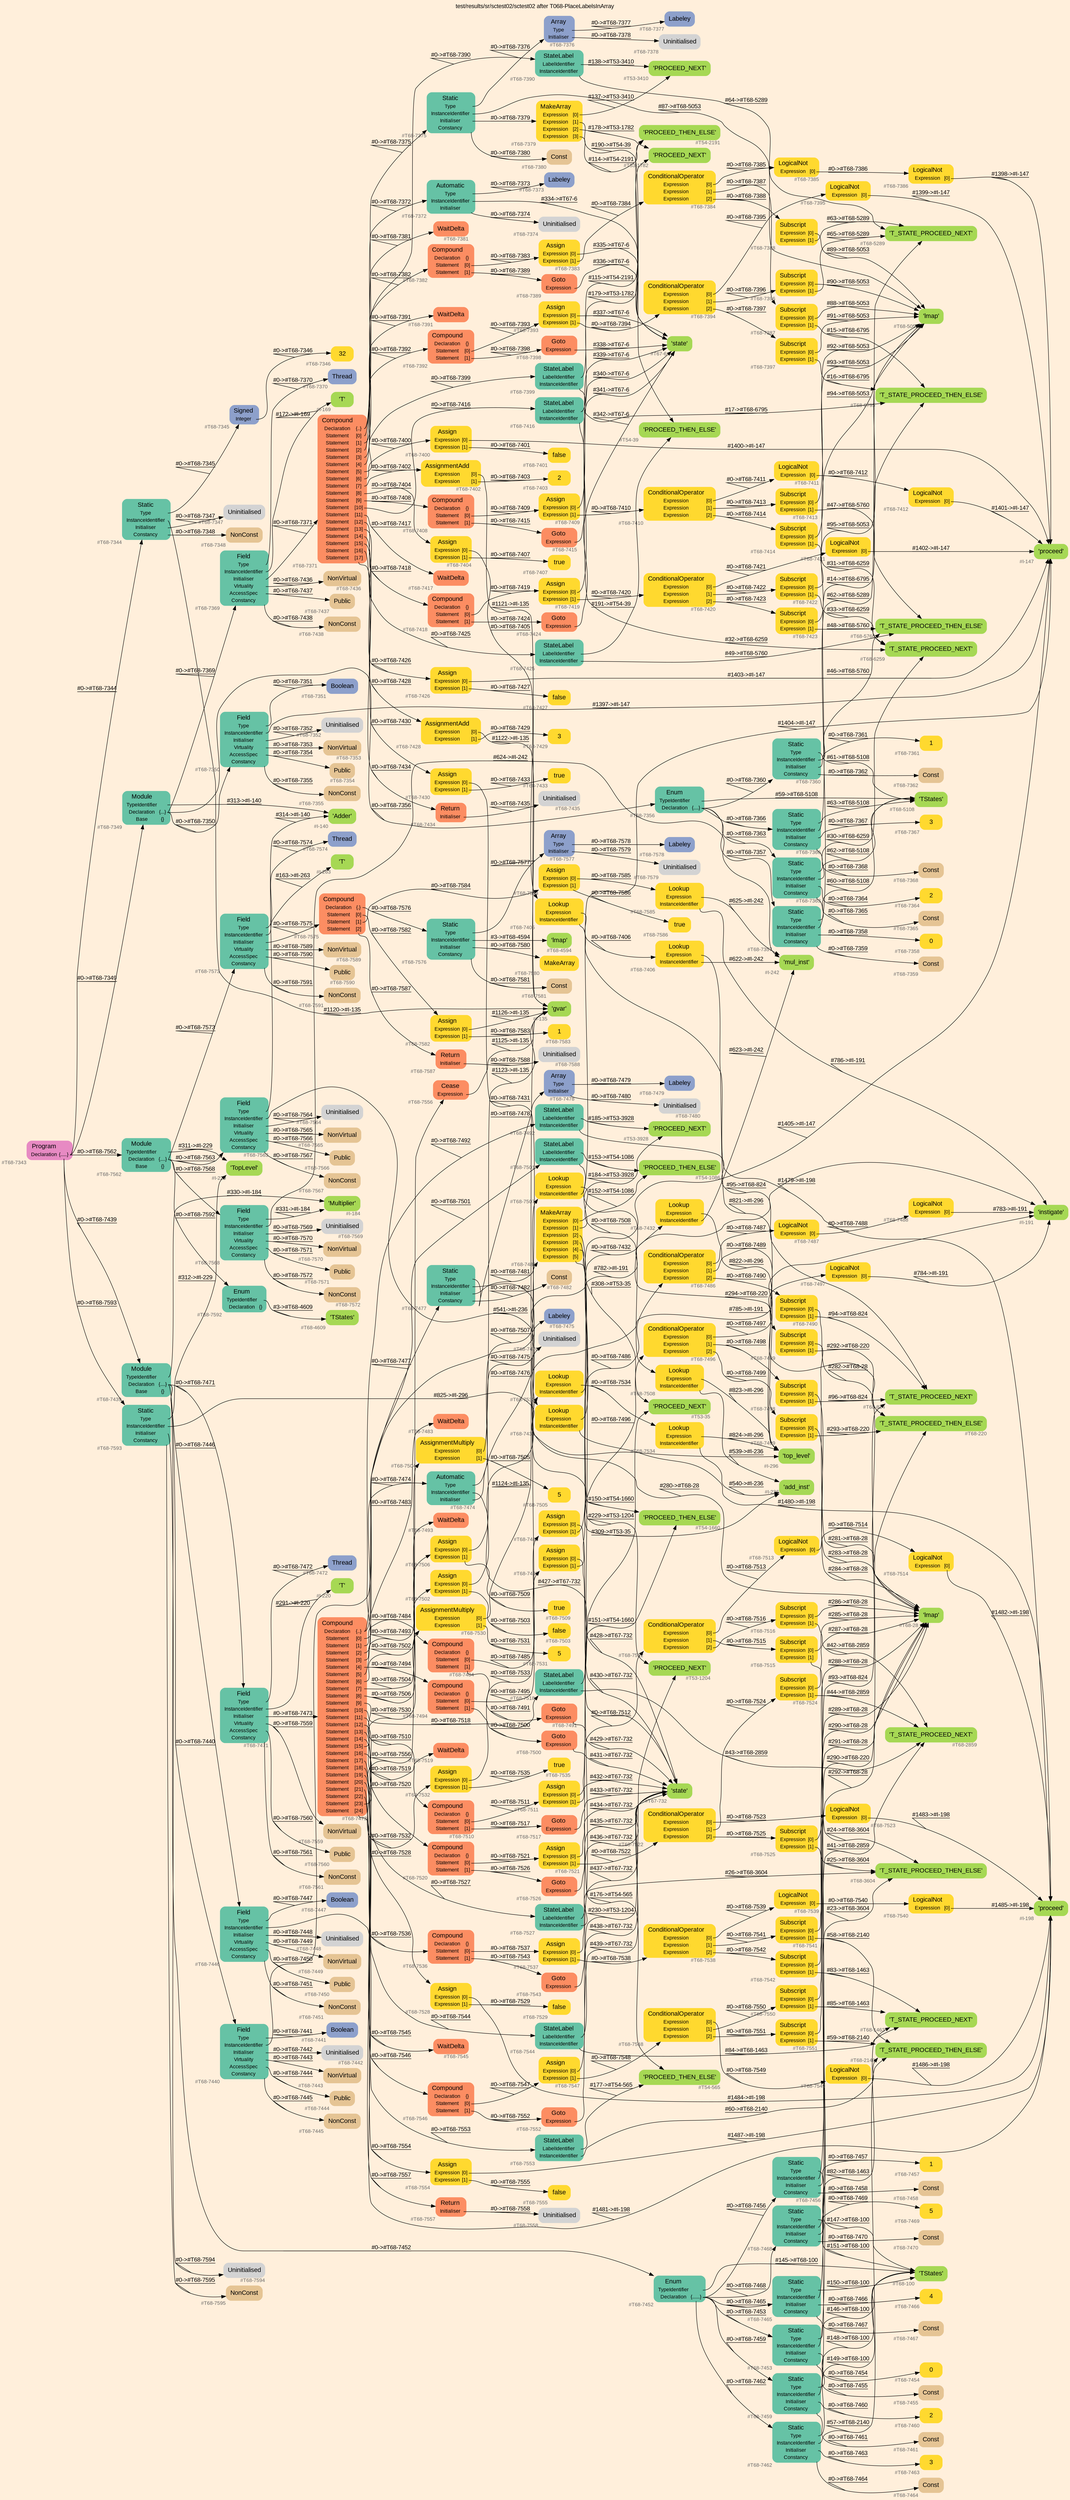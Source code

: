 digraph "test/results/sr/sctest02/sctest02 after T068-PlaceLabelsInArray" {
label = "test/results/sr/sctest02/sctest02 after T068-PlaceLabelsInArray"
labelloc = t
graph [
    rankdir = "LR"
    ranksep = 0.3
    bgcolor = antiquewhite1
    color = black
    fontcolor = black
    fontname = "Arial"
];
node [
    fontname = "Arial"
];
edge [
    fontname = "Arial"
];

// -------------------- node figure --------------------
// -------- block #T68-7343 ----------
"#T68-7343" [
    fillcolor = "/set28/4"
    xlabel = "#T68-7343"
    fontsize = "12"
    fontcolor = grey40
    shape = "plaintext"
    label = <<TABLE BORDER="0" CELLBORDER="0" CELLSPACING="0">
     <TR><TD><FONT COLOR="black" POINT-SIZE="15">Program</FONT></TD></TR>
     <TR><TD><FONT COLOR="black" POINT-SIZE="12">Declaration</FONT></TD><TD PORT="port0"><FONT COLOR="black" POINT-SIZE="12">{.....}</FONT></TD></TR>
    </TABLE>>
    style = "rounded,filled"
];

// -------- block #T68-7344 ----------
"#T68-7344" [
    fillcolor = "/set28/1"
    xlabel = "#T68-7344"
    fontsize = "12"
    fontcolor = grey40
    shape = "plaintext"
    label = <<TABLE BORDER="0" CELLBORDER="0" CELLSPACING="0">
     <TR><TD><FONT COLOR="black" POINT-SIZE="15">Static</FONT></TD></TR>
     <TR><TD><FONT COLOR="black" POINT-SIZE="12">Type</FONT></TD><TD PORT="port0"></TD></TR>
     <TR><TD><FONT COLOR="black" POINT-SIZE="12">InstanceIdentifier</FONT></TD><TD PORT="port1"></TD></TR>
     <TR><TD><FONT COLOR="black" POINT-SIZE="12">Initialiser</FONT></TD><TD PORT="port2"></TD></TR>
     <TR><TD><FONT COLOR="black" POINT-SIZE="12">Constancy</FONT></TD><TD PORT="port3"></TD></TR>
    </TABLE>>
    style = "rounded,filled"
];

// -------- block #T68-7345 ----------
"#T68-7345" [
    fillcolor = "/set28/3"
    xlabel = "#T68-7345"
    fontsize = "12"
    fontcolor = grey40
    shape = "plaintext"
    label = <<TABLE BORDER="0" CELLBORDER="0" CELLSPACING="0">
     <TR><TD><FONT COLOR="black" POINT-SIZE="15">Signed</FONT></TD></TR>
     <TR><TD><FONT COLOR="black" POINT-SIZE="12">Integer</FONT></TD><TD PORT="port0"></TD></TR>
    </TABLE>>
    style = "rounded,filled"
];

// -------- block #T68-7346 ----------
"#T68-7346" [
    fillcolor = "/set28/6"
    xlabel = "#T68-7346"
    fontsize = "12"
    fontcolor = grey40
    shape = "plaintext"
    label = <<TABLE BORDER="0" CELLBORDER="0" CELLSPACING="0">
     <TR><TD><FONT COLOR="black" POINT-SIZE="15">32</FONT></TD></TR>
    </TABLE>>
    style = "rounded,filled"
];

// -------- block #I-135 ----------
"#I-135" [
    fillcolor = "/set28/5"
    xlabel = "#I-135"
    fontsize = "12"
    fontcolor = grey40
    shape = "plaintext"
    label = <<TABLE BORDER="0" CELLBORDER="0" CELLSPACING="0">
     <TR><TD><FONT COLOR="black" POINT-SIZE="15">'gvar'</FONT></TD></TR>
    </TABLE>>
    style = "rounded,filled"
];

// -------- block #T68-7347 ----------
"#T68-7347" [
    xlabel = "#T68-7347"
    fontsize = "12"
    fontcolor = grey40
    shape = "plaintext"
    label = <<TABLE BORDER="0" CELLBORDER="0" CELLSPACING="0">
     <TR><TD><FONT COLOR="black" POINT-SIZE="15">Uninitialised</FONT></TD></TR>
    </TABLE>>
    style = "rounded,filled"
];

// -------- block #T68-7348 ----------
"#T68-7348" [
    fillcolor = "/set28/7"
    xlabel = "#T68-7348"
    fontsize = "12"
    fontcolor = grey40
    shape = "plaintext"
    label = <<TABLE BORDER="0" CELLBORDER="0" CELLSPACING="0">
     <TR><TD><FONT COLOR="black" POINT-SIZE="15">NonConst</FONT></TD></TR>
    </TABLE>>
    style = "rounded,filled"
];

// -------- block #T68-7349 ----------
"#T68-7349" [
    fillcolor = "/set28/1"
    xlabel = "#T68-7349"
    fontsize = "12"
    fontcolor = grey40
    shape = "plaintext"
    label = <<TABLE BORDER="0" CELLBORDER="0" CELLSPACING="0">
     <TR><TD><FONT COLOR="black" POINT-SIZE="15">Module</FONT></TD></TR>
     <TR><TD><FONT COLOR="black" POINT-SIZE="12">TypeIdentifier</FONT></TD><TD PORT="port0"></TD></TR>
     <TR><TD><FONT COLOR="black" POINT-SIZE="12">Declaration</FONT></TD><TD PORT="port1"><FONT COLOR="black" POINT-SIZE="12">{...}</FONT></TD></TR>
     <TR><TD><FONT COLOR="black" POINT-SIZE="12">Base</FONT></TD><TD PORT="port2"><FONT COLOR="black" POINT-SIZE="12">{}</FONT></TD></TR>
    </TABLE>>
    style = "rounded,filled"
];

// -------- block #I-140 ----------
"#I-140" [
    fillcolor = "/set28/5"
    xlabel = "#I-140"
    fontsize = "12"
    fontcolor = grey40
    shape = "plaintext"
    label = <<TABLE BORDER="0" CELLBORDER="0" CELLSPACING="0">
     <TR><TD><FONT COLOR="black" POINT-SIZE="15">'Adder'</FONT></TD></TR>
    </TABLE>>
    style = "rounded,filled"
];

// -------- block #T68-7350 ----------
"#T68-7350" [
    fillcolor = "/set28/1"
    xlabel = "#T68-7350"
    fontsize = "12"
    fontcolor = grey40
    shape = "plaintext"
    label = <<TABLE BORDER="0" CELLBORDER="0" CELLSPACING="0">
     <TR><TD><FONT COLOR="black" POINT-SIZE="15">Field</FONT></TD></TR>
     <TR><TD><FONT COLOR="black" POINT-SIZE="12">Type</FONT></TD><TD PORT="port0"></TD></TR>
     <TR><TD><FONT COLOR="black" POINT-SIZE="12">InstanceIdentifier</FONT></TD><TD PORT="port1"></TD></TR>
     <TR><TD><FONT COLOR="black" POINT-SIZE="12">Initialiser</FONT></TD><TD PORT="port2"></TD></TR>
     <TR><TD><FONT COLOR="black" POINT-SIZE="12">Virtuality</FONT></TD><TD PORT="port3"></TD></TR>
     <TR><TD><FONT COLOR="black" POINT-SIZE="12">AccessSpec</FONT></TD><TD PORT="port4"></TD></TR>
     <TR><TD><FONT COLOR="black" POINT-SIZE="12">Constancy</FONT></TD><TD PORT="port5"></TD></TR>
    </TABLE>>
    style = "rounded,filled"
];

// -------- block #T68-7351 ----------
"#T68-7351" [
    fillcolor = "/set28/3"
    xlabel = "#T68-7351"
    fontsize = "12"
    fontcolor = grey40
    shape = "plaintext"
    label = <<TABLE BORDER="0" CELLBORDER="0" CELLSPACING="0">
     <TR><TD><FONT COLOR="black" POINT-SIZE="15">Boolean</FONT></TD></TR>
    </TABLE>>
    style = "rounded,filled"
];

// -------- block #I-147 ----------
"#I-147" [
    fillcolor = "/set28/5"
    xlabel = "#I-147"
    fontsize = "12"
    fontcolor = grey40
    shape = "plaintext"
    label = <<TABLE BORDER="0" CELLBORDER="0" CELLSPACING="0">
     <TR><TD><FONT COLOR="black" POINT-SIZE="15">'proceed'</FONT></TD></TR>
    </TABLE>>
    style = "rounded,filled"
];

// -------- block #T68-7352 ----------
"#T68-7352" [
    xlabel = "#T68-7352"
    fontsize = "12"
    fontcolor = grey40
    shape = "plaintext"
    label = <<TABLE BORDER="0" CELLBORDER="0" CELLSPACING="0">
     <TR><TD><FONT COLOR="black" POINT-SIZE="15">Uninitialised</FONT></TD></TR>
    </TABLE>>
    style = "rounded,filled"
];

// -------- block #T68-7353 ----------
"#T68-7353" [
    fillcolor = "/set28/7"
    xlabel = "#T68-7353"
    fontsize = "12"
    fontcolor = grey40
    shape = "plaintext"
    label = <<TABLE BORDER="0" CELLBORDER="0" CELLSPACING="0">
     <TR><TD><FONT COLOR="black" POINT-SIZE="15">NonVirtual</FONT></TD></TR>
    </TABLE>>
    style = "rounded,filled"
];

// -------- block #T68-7354 ----------
"#T68-7354" [
    fillcolor = "/set28/7"
    xlabel = "#T68-7354"
    fontsize = "12"
    fontcolor = grey40
    shape = "plaintext"
    label = <<TABLE BORDER="0" CELLBORDER="0" CELLSPACING="0">
     <TR><TD><FONT COLOR="black" POINT-SIZE="15">Public</FONT></TD></TR>
    </TABLE>>
    style = "rounded,filled"
];

// -------- block #T68-7355 ----------
"#T68-7355" [
    fillcolor = "/set28/7"
    xlabel = "#T68-7355"
    fontsize = "12"
    fontcolor = grey40
    shape = "plaintext"
    label = <<TABLE BORDER="0" CELLBORDER="0" CELLSPACING="0">
     <TR><TD><FONT COLOR="black" POINT-SIZE="15">NonConst</FONT></TD></TR>
    </TABLE>>
    style = "rounded,filled"
];

// -------- block #T68-7356 ----------
"#T68-7356" [
    fillcolor = "/set28/1"
    xlabel = "#T68-7356"
    fontsize = "12"
    fontcolor = grey40
    shape = "plaintext"
    label = <<TABLE BORDER="0" CELLBORDER="0" CELLSPACING="0">
     <TR><TD><FONT COLOR="black" POINT-SIZE="15">Enum</FONT></TD></TR>
     <TR><TD><FONT COLOR="black" POINT-SIZE="12">TypeIdentifier</FONT></TD><TD PORT="port0"></TD></TR>
     <TR><TD><FONT COLOR="black" POINT-SIZE="12">Declaration</FONT></TD><TD PORT="port1"><FONT COLOR="black" POINT-SIZE="12">{....}</FONT></TD></TR>
    </TABLE>>
    style = "rounded,filled"
];

// -------- block #T68-5108 ----------
"#T68-5108" [
    fillcolor = "/set28/5"
    xlabel = "#T68-5108"
    fontsize = "12"
    fontcolor = grey40
    shape = "plaintext"
    label = <<TABLE BORDER="0" CELLBORDER="0" CELLSPACING="0">
     <TR><TD><FONT COLOR="black" POINT-SIZE="15">'TStates'</FONT></TD></TR>
    </TABLE>>
    style = "rounded,filled"
];

// -------- block #T68-7357 ----------
"#T68-7357" [
    fillcolor = "/set28/1"
    xlabel = "#T68-7357"
    fontsize = "12"
    fontcolor = grey40
    shape = "plaintext"
    label = <<TABLE BORDER="0" CELLBORDER="0" CELLSPACING="0">
     <TR><TD><FONT COLOR="black" POINT-SIZE="15">Static</FONT></TD></TR>
     <TR><TD><FONT COLOR="black" POINT-SIZE="12">Type</FONT></TD><TD PORT="port0"></TD></TR>
     <TR><TD><FONT COLOR="black" POINT-SIZE="12">InstanceIdentifier</FONT></TD><TD PORT="port1"></TD></TR>
     <TR><TD><FONT COLOR="black" POINT-SIZE="12">Initialiser</FONT></TD><TD PORT="port2"></TD></TR>
     <TR><TD><FONT COLOR="black" POINT-SIZE="12">Constancy</FONT></TD><TD PORT="port3"></TD></TR>
    </TABLE>>
    style = "rounded,filled"
];

// -------- block #T68-5289 ----------
"#T68-5289" [
    fillcolor = "/set28/5"
    xlabel = "#T68-5289"
    fontsize = "12"
    fontcolor = grey40
    shape = "plaintext"
    label = <<TABLE BORDER="0" CELLBORDER="0" CELLSPACING="0">
     <TR><TD><FONT COLOR="black" POINT-SIZE="15">'T_STATE_PROCEED_NEXT'</FONT></TD></TR>
    </TABLE>>
    style = "rounded,filled"
];

// -------- block #T68-7358 ----------
"#T68-7358" [
    fillcolor = "/set28/6"
    xlabel = "#T68-7358"
    fontsize = "12"
    fontcolor = grey40
    shape = "plaintext"
    label = <<TABLE BORDER="0" CELLBORDER="0" CELLSPACING="0">
     <TR><TD><FONT COLOR="black" POINT-SIZE="15">0</FONT></TD></TR>
    </TABLE>>
    style = "rounded,filled"
];

// -------- block #T68-7359 ----------
"#T68-7359" [
    fillcolor = "/set28/7"
    xlabel = "#T68-7359"
    fontsize = "12"
    fontcolor = grey40
    shape = "plaintext"
    label = <<TABLE BORDER="0" CELLBORDER="0" CELLSPACING="0">
     <TR><TD><FONT COLOR="black" POINT-SIZE="15">Const</FONT></TD></TR>
    </TABLE>>
    style = "rounded,filled"
];

// -------- block #T68-7360 ----------
"#T68-7360" [
    fillcolor = "/set28/1"
    xlabel = "#T68-7360"
    fontsize = "12"
    fontcolor = grey40
    shape = "plaintext"
    label = <<TABLE BORDER="0" CELLBORDER="0" CELLSPACING="0">
     <TR><TD><FONT COLOR="black" POINT-SIZE="15">Static</FONT></TD></TR>
     <TR><TD><FONT COLOR="black" POINT-SIZE="12">Type</FONT></TD><TD PORT="port0"></TD></TR>
     <TR><TD><FONT COLOR="black" POINT-SIZE="12">InstanceIdentifier</FONT></TD><TD PORT="port1"></TD></TR>
     <TR><TD><FONT COLOR="black" POINT-SIZE="12">Initialiser</FONT></TD><TD PORT="port2"></TD></TR>
     <TR><TD><FONT COLOR="black" POINT-SIZE="12">Constancy</FONT></TD><TD PORT="port3"></TD></TR>
    </TABLE>>
    style = "rounded,filled"
];

// -------- block #T68-5760 ----------
"#T68-5760" [
    fillcolor = "/set28/5"
    xlabel = "#T68-5760"
    fontsize = "12"
    fontcolor = grey40
    shape = "plaintext"
    label = <<TABLE BORDER="0" CELLBORDER="0" CELLSPACING="0">
     <TR><TD><FONT COLOR="black" POINT-SIZE="15">'T_STATE_PROCEED_THEN_ELSE'</FONT></TD></TR>
    </TABLE>>
    style = "rounded,filled"
];

// -------- block #T68-7361 ----------
"#T68-7361" [
    fillcolor = "/set28/6"
    xlabel = "#T68-7361"
    fontsize = "12"
    fontcolor = grey40
    shape = "plaintext"
    label = <<TABLE BORDER="0" CELLBORDER="0" CELLSPACING="0">
     <TR><TD><FONT COLOR="black" POINT-SIZE="15">1</FONT></TD></TR>
    </TABLE>>
    style = "rounded,filled"
];

// -------- block #T68-7362 ----------
"#T68-7362" [
    fillcolor = "/set28/7"
    xlabel = "#T68-7362"
    fontsize = "12"
    fontcolor = grey40
    shape = "plaintext"
    label = <<TABLE BORDER="0" CELLBORDER="0" CELLSPACING="0">
     <TR><TD><FONT COLOR="black" POINT-SIZE="15">Const</FONT></TD></TR>
    </TABLE>>
    style = "rounded,filled"
];

// -------- block #T68-7363 ----------
"#T68-7363" [
    fillcolor = "/set28/1"
    xlabel = "#T68-7363"
    fontsize = "12"
    fontcolor = grey40
    shape = "plaintext"
    label = <<TABLE BORDER="0" CELLBORDER="0" CELLSPACING="0">
     <TR><TD><FONT COLOR="black" POINT-SIZE="15">Static</FONT></TD></TR>
     <TR><TD><FONT COLOR="black" POINT-SIZE="12">Type</FONT></TD><TD PORT="port0"></TD></TR>
     <TR><TD><FONT COLOR="black" POINT-SIZE="12">InstanceIdentifier</FONT></TD><TD PORT="port1"></TD></TR>
     <TR><TD><FONT COLOR="black" POINT-SIZE="12">Initialiser</FONT></TD><TD PORT="port2"></TD></TR>
     <TR><TD><FONT COLOR="black" POINT-SIZE="12">Constancy</FONT></TD><TD PORT="port3"></TD></TR>
    </TABLE>>
    style = "rounded,filled"
];

// -------- block #T68-6259 ----------
"#T68-6259" [
    fillcolor = "/set28/5"
    xlabel = "#T68-6259"
    fontsize = "12"
    fontcolor = grey40
    shape = "plaintext"
    label = <<TABLE BORDER="0" CELLBORDER="0" CELLSPACING="0">
     <TR><TD><FONT COLOR="black" POINT-SIZE="15">'T_STATE_PROCEED_NEXT'</FONT></TD></TR>
    </TABLE>>
    style = "rounded,filled"
];

// -------- block #T68-7364 ----------
"#T68-7364" [
    fillcolor = "/set28/6"
    xlabel = "#T68-7364"
    fontsize = "12"
    fontcolor = grey40
    shape = "plaintext"
    label = <<TABLE BORDER="0" CELLBORDER="0" CELLSPACING="0">
     <TR><TD><FONT COLOR="black" POINT-SIZE="15">2</FONT></TD></TR>
    </TABLE>>
    style = "rounded,filled"
];

// -------- block #T68-7365 ----------
"#T68-7365" [
    fillcolor = "/set28/7"
    xlabel = "#T68-7365"
    fontsize = "12"
    fontcolor = grey40
    shape = "plaintext"
    label = <<TABLE BORDER="0" CELLBORDER="0" CELLSPACING="0">
     <TR><TD><FONT COLOR="black" POINT-SIZE="15">Const</FONT></TD></TR>
    </TABLE>>
    style = "rounded,filled"
];

// -------- block #T68-7366 ----------
"#T68-7366" [
    fillcolor = "/set28/1"
    xlabel = "#T68-7366"
    fontsize = "12"
    fontcolor = grey40
    shape = "plaintext"
    label = <<TABLE BORDER="0" CELLBORDER="0" CELLSPACING="0">
     <TR><TD><FONT COLOR="black" POINT-SIZE="15">Static</FONT></TD></TR>
     <TR><TD><FONT COLOR="black" POINT-SIZE="12">Type</FONT></TD><TD PORT="port0"></TD></TR>
     <TR><TD><FONT COLOR="black" POINT-SIZE="12">InstanceIdentifier</FONT></TD><TD PORT="port1"></TD></TR>
     <TR><TD><FONT COLOR="black" POINT-SIZE="12">Initialiser</FONT></TD><TD PORT="port2"></TD></TR>
     <TR><TD><FONT COLOR="black" POINT-SIZE="12">Constancy</FONT></TD><TD PORT="port3"></TD></TR>
    </TABLE>>
    style = "rounded,filled"
];

// -------- block #T68-6795 ----------
"#T68-6795" [
    fillcolor = "/set28/5"
    xlabel = "#T68-6795"
    fontsize = "12"
    fontcolor = grey40
    shape = "plaintext"
    label = <<TABLE BORDER="0" CELLBORDER="0" CELLSPACING="0">
     <TR><TD><FONT COLOR="black" POINT-SIZE="15">'T_STATE_PROCEED_THEN_ELSE'</FONT></TD></TR>
    </TABLE>>
    style = "rounded,filled"
];

// -------- block #T68-7367 ----------
"#T68-7367" [
    fillcolor = "/set28/6"
    xlabel = "#T68-7367"
    fontsize = "12"
    fontcolor = grey40
    shape = "plaintext"
    label = <<TABLE BORDER="0" CELLBORDER="0" CELLSPACING="0">
     <TR><TD><FONT COLOR="black" POINT-SIZE="15">3</FONT></TD></TR>
    </TABLE>>
    style = "rounded,filled"
];

// -------- block #T68-7368 ----------
"#T68-7368" [
    fillcolor = "/set28/7"
    xlabel = "#T68-7368"
    fontsize = "12"
    fontcolor = grey40
    shape = "plaintext"
    label = <<TABLE BORDER="0" CELLBORDER="0" CELLSPACING="0">
     <TR><TD><FONT COLOR="black" POINT-SIZE="15">Const</FONT></TD></TR>
    </TABLE>>
    style = "rounded,filled"
];

// -------- block #T68-7369 ----------
"#T68-7369" [
    fillcolor = "/set28/1"
    xlabel = "#T68-7369"
    fontsize = "12"
    fontcolor = grey40
    shape = "plaintext"
    label = <<TABLE BORDER="0" CELLBORDER="0" CELLSPACING="0">
     <TR><TD><FONT COLOR="black" POINT-SIZE="15">Field</FONT></TD></TR>
     <TR><TD><FONT COLOR="black" POINT-SIZE="12">Type</FONT></TD><TD PORT="port0"></TD></TR>
     <TR><TD><FONT COLOR="black" POINT-SIZE="12">InstanceIdentifier</FONT></TD><TD PORT="port1"></TD></TR>
     <TR><TD><FONT COLOR="black" POINT-SIZE="12">Initialiser</FONT></TD><TD PORT="port2"></TD></TR>
     <TR><TD><FONT COLOR="black" POINT-SIZE="12">Virtuality</FONT></TD><TD PORT="port3"></TD></TR>
     <TR><TD><FONT COLOR="black" POINT-SIZE="12">AccessSpec</FONT></TD><TD PORT="port4"></TD></TR>
     <TR><TD><FONT COLOR="black" POINT-SIZE="12">Constancy</FONT></TD><TD PORT="port5"></TD></TR>
    </TABLE>>
    style = "rounded,filled"
];

// -------- block #T68-7370 ----------
"#T68-7370" [
    fillcolor = "/set28/3"
    xlabel = "#T68-7370"
    fontsize = "12"
    fontcolor = grey40
    shape = "plaintext"
    label = <<TABLE BORDER="0" CELLBORDER="0" CELLSPACING="0">
     <TR><TD><FONT COLOR="black" POINT-SIZE="15">Thread</FONT></TD></TR>
    </TABLE>>
    style = "rounded,filled"
];

// -------- block #I-169 ----------
"#I-169" [
    fillcolor = "/set28/5"
    xlabel = "#I-169"
    fontsize = "12"
    fontcolor = grey40
    shape = "plaintext"
    label = <<TABLE BORDER="0" CELLBORDER="0" CELLSPACING="0">
     <TR><TD><FONT COLOR="black" POINT-SIZE="15">'T'</FONT></TD></TR>
    </TABLE>>
    style = "rounded,filled"
];

// -------- block #T68-7371 ----------
"#T68-7371" [
    fillcolor = "/set28/2"
    xlabel = "#T68-7371"
    fontsize = "12"
    fontcolor = grey40
    shape = "plaintext"
    label = <<TABLE BORDER="0" CELLBORDER="0" CELLSPACING="0">
     <TR><TD><FONT COLOR="black" POINT-SIZE="15">Compound</FONT></TD></TR>
     <TR><TD><FONT COLOR="black" POINT-SIZE="12">Declaration</FONT></TD><TD PORT="port0"><FONT COLOR="black" POINT-SIZE="12">{..}</FONT></TD></TR>
     <TR><TD><FONT COLOR="black" POINT-SIZE="12">Statement</FONT></TD><TD PORT="port1"><FONT COLOR="black" POINT-SIZE="12">[0]</FONT></TD></TR>
     <TR><TD><FONT COLOR="black" POINT-SIZE="12">Statement</FONT></TD><TD PORT="port2"><FONT COLOR="black" POINT-SIZE="12">[1]</FONT></TD></TR>
     <TR><TD><FONT COLOR="black" POINT-SIZE="12">Statement</FONT></TD><TD PORT="port3"><FONT COLOR="black" POINT-SIZE="12">[2]</FONT></TD></TR>
     <TR><TD><FONT COLOR="black" POINT-SIZE="12">Statement</FONT></TD><TD PORT="port4"><FONT COLOR="black" POINT-SIZE="12">[3]</FONT></TD></TR>
     <TR><TD><FONT COLOR="black" POINT-SIZE="12">Statement</FONT></TD><TD PORT="port5"><FONT COLOR="black" POINT-SIZE="12">[4]</FONT></TD></TR>
     <TR><TD><FONT COLOR="black" POINT-SIZE="12">Statement</FONT></TD><TD PORT="port6"><FONT COLOR="black" POINT-SIZE="12">[5]</FONT></TD></TR>
     <TR><TD><FONT COLOR="black" POINT-SIZE="12">Statement</FONT></TD><TD PORT="port7"><FONT COLOR="black" POINT-SIZE="12">[6]</FONT></TD></TR>
     <TR><TD><FONT COLOR="black" POINT-SIZE="12">Statement</FONT></TD><TD PORT="port8"><FONT COLOR="black" POINT-SIZE="12">[7]</FONT></TD></TR>
     <TR><TD><FONT COLOR="black" POINT-SIZE="12">Statement</FONT></TD><TD PORT="port9"><FONT COLOR="black" POINT-SIZE="12">[8]</FONT></TD></TR>
     <TR><TD><FONT COLOR="black" POINT-SIZE="12">Statement</FONT></TD><TD PORT="port10"><FONT COLOR="black" POINT-SIZE="12">[9]</FONT></TD></TR>
     <TR><TD><FONT COLOR="black" POINT-SIZE="12">Statement</FONT></TD><TD PORT="port11"><FONT COLOR="black" POINT-SIZE="12">[10]</FONT></TD></TR>
     <TR><TD><FONT COLOR="black" POINT-SIZE="12">Statement</FONT></TD><TD PORT="port12"><FONT COLOR="black" POINT-SIZE="12">[11]</FONT></TD></TR>
     <TR><TD><FONT COLOR="black" POINT-SIZE="12">Statement</FONT></TD><TD PORT="port13"><FONT COLOR="black" POINT-SIZE="12">[12]</FONT></TD></TR>
     <TR><TD><FONT COLOR="black" POINT-SIZE="12">Statement</FONT></TD><TD PORT="port14"><FONT COLOR="black" POINT-SIZE="12">[13]</FONT></TD></TR>
     <TR><TD><FONT COLOR="black" POINT-SIZE="12">Statement</FONT></TD><TD PORT="port15"><FONT COLOR="black" POINT-SIZE="12">[14]</FONT></TD></TR>
     <TR><TD><FONT COLOR="black" POINT-SIZE="12">Statement</FONT></TD><TD PORT="port16"><FONT COLOR="black" POINT-SIZE="12">[15]</FONT></TD></TR>
     <TR><TD><FONT COLOR="black" POINT-SIZE="12">Statement</FONT></TD><TD PORT="port17"><FONT COLOR="black" POINT-SIZE="12">[16]</FONT></TD></TR>
     <TR><TD><FONT COLOR="black" POINT-SIZE="12">Statement</FONT></TD><TD PORT="port18"><FONT COLOR="black" POINT-SIZE="12">[17]</FONT></TD></TR>
    </TABLE>>
    style = "rounded,filled"
];

// -------- block #T68-7372 ----------
"#T68-7372" [
    fillcolor = "/set28/1"
    xlabel = "#T68-7372"
    fontsize = "12"
    fontcolor = grey40
    shape = "plaintext"
    label = <<TABLE BORDER="0" CELLBORDER="0" CELLSPACING="0">
     <TR><TD><FONT COLOR="black" POINT-SIZE="15">Automatic</FONT></TD></TR>
     <TR><TD><FONT COLOR="black" POINT-SIZE="12">Type</FONT></TD><TD PORT="port0"></TD></TR>
     <TR><TD><FONT COLOR="black" POINT-SIZE="12">InstanceIdentifier</FONT></TD><TD PORT="port1"></TD></TR>
     <TR><TD><FONT COLOR="black" POINT-SIZE="12">Initialiser</FONT></TD><TD PORT="port2"></TD></TR>
    </TABLE>>
    style = "rounded,filled"
];

// -------- block #T68-7373 ----------
"#T68-7373" [
    fillcolor = "/set28/3"
    xlabel = "#T68-7373"
    fontsize = "12"
    fontcolor = grey40
    shape = "plaintext"
    label = <<TABLE BORDER="0" CELLBORDER="0" CELLSPACING="0">
     <TR><TD><FONT COLOR="black" POINT-SIZE="15">Labeley</FONT></TD></TR>
    </TABLE>>
    style = "rounded,filled"
];

// -------- block #T67-6 ----------
"#T67-6" [
    fillcolor = "/set28/5"
    xlabel = "#T67-6"
    fontsize = "12"
    fontcolor = grey40
    shape = "plaintext"
    label = <<TABLE BORDER="0" CELLBORDER="0" CELLSPACING="0">
     <TR><TD><FONT COLOR="black" POINT-SIZE="15">'state'</FONT></TD></TR>
    </TABLE>>
    style = "rounded,filled"
];

// -------- block #T68-7374 ----------
"#T68-7374" [
    xlabel = "#T68-7374"
    fontsize = "12"
    fontcolor = grey40
    shape = "plaintext"
    label = <<TABLE BORDER="0" CELLBORDER="0" CELLSPACING="0">
     <TR><TD><FONT COLOR="black" POINT-SIZE="15">Uninitialised</FONT></TD></TR>
    </TABLE>>
    style = "rounded,filled"
];

// -------- block #T68-7375 ----------
"#T68-7375" [
    fillcolor = "/set28/1"
    xlabel = "#T68-7375"
    fontsize = "12"
    fontcolor = grey40
    shape = "plaintext"
    label = <<TABLE BORDER="0" CELLBORDER="0" CELLSPACING="0">
     <TR><TD><FONT COLOR="black" POINT-SIZE="15">Static</FONT></TD></TR>
     <TR><TD><FONT COLOR="black" POINT-SIZE="12">Type</FONT></TD><TD PORT="port0"></TD></TR>
     <TR><TD><FONT COLOR="black" POINT-SIZE="12">InstanceIdentifier</FONT></TD><TD PORT="port1"></TD></TR>
     <TR><TD><FONT COLOR="black" POINT-SIZE="12">Initialiser</FONT></TD><TD PORT="port2"></TD></TR>
     <TR><TD><FONT COLOR="black" POINT-SIZE="12">Constancy</FONT></TD><TD PORT="port3"></TD></TR>
    </TABLE>>
    style = "rounded,filled"
];

// -------- block #T68-7376 ----------
"#T68-7376" [
    fillcolor = "/set28/3"
    xlabel = "#T68-7376"
    fontsize = "12"
    fontcolor = grey40
    shape = "plaintext"
    label = <<TABLE BORDER="0" CELLBORDER="0" CELLSPACING="0">
     <TR><TD><FONT COLOR="black" POINT-SIZE="15">Array</FONT></TD></TR>
     <TR><TD><FONT COLOR="black" POINT-SIZE="12">Type</FONT></TD><TD PORT="port0"></TD></TR>
     <TR><TD><FONT COLOR="black" POINT-SIZE="12">Initialiser</FONT></TD><TD PORT="port1"></TD></TR>
    </TABLE>>
    style = "rounded,filled"
];

// -------- block #T68-7377 ----------
"#T68-7377" [
    fillcolor = "/set28/3"
    xlabel = "#T68-7377"
    fontsize = "12"
    fontcolor = grey40
    shape = "plaintext"
    label = <<TABLE BORDER="0" CELLBORDER="0" CELLSPACING="0">
     <TR><TD><FONT COLOR="black" POINT-SIZE="15">Labeley</FONT></TD></TR>
    </TABLE>>
    style = "rounded,filled"
];

// -------- block #T68-7378 ----------
"#T68-7378" [
    xlabel = "#T68-7378"
    fontsize = "12"
    fontcolor = grey40
    shape = "plaintext"
    label = <<TABLE BORDER="0" CELLBORDER="0" CELLSPACING="0">
     <TR><TD><FONT COLOR="black" POINT-SIZE="15">Uninitialised</FONT></TD></TR>
    </TABLE>>
    style = "rounded,filled"
];

// -------- block #T68-5053 ----------
"#T68-5053" [
    fillcolor = "/set28/5"
    xlabel = "#T68-5053"
    fontsize = "12"
    fontcolor = grey40
    shape = "plaintext"
    label = <<TABLE BORDER="0" CELLBORDER="0" CELLSPACING="0">
     <TR><TD><FONT COLOR="black" POINT-SIZE="15">'lmap'</FONT></TD></TR>
    </TABLE>>
    style = "rounded,filled"
];

// -------- block #T68-7379 ----------
"#T68-7379" [
    fillcolor = "/set28/6"
    xlabel = "#T68-7379"
    fontsize = "12"
    fontcolor = grey40
    shape = "plaintext"
    label = <<TABLE BORDER="0" CELLBORDER="0" CELLSPACING="0">
     <TR><TD><FONT COLOR="black" POINT-SIZE="15">MakeArray</FONT></TD></TR>
     <TR><TD><FONT COLOR="black" POINT-SIZE="12">Expression</FONT></TD><TD PORT="port0"><FONT COLOR="black" POINT-SIZE="12">[0]</FONT></TD></TR>
     <TR><TD><FONT COLOR="black" POINT-SIZE="12">Expression</FONT></TD><TD PORT="port1"><FONT COLOR="black" POINT-SIZE="12">[1]</FONT></TD></TR>
     <TR><TD><FONT COLOR="black" POINT-SIZE="12">Expression</FONT></TD><TD PORT="port2"><FONT COLOR="black" POINT-SIZE="12">[2]</FONT></TD></TR>
     <TR><TD><FONT COLOR="black" POINT-SIZE="12">Expression</FONT></TD><TD PORT="port3"><FONT COLOR="black" POINT-SIZE="12">[3]</FONT></TD></TR>
    </TABLE>>
    style = "rounded,filled"
];

// -------- block #T53-3410 ----------
"#T53-3410" [
    fillcolor = "/set28/5"
    xlabel = "#T53-3410"
    fontsize = "12"
    fontcolor = grey40
    shape = "plaintext"
    label = <<TABLE BORDER="0" CELLBORDER="0" CELLSPACING="0">
     <TR><TD><FONT COLOR="black" POINT-SIZE="15">'PROCEED_NEXT'</FONT></TD></TR>
    </TABLE>>
    style = "rounded,filled"
];

// -------- block #T54-39 ----------
"#T54-39" [
    fillcolor = "/set28/5"
    xlabel = "#T54-39"
    fontsize = "12"
    fontcolor = grey40
    shape = "plaintext"
    label = <<TABLE BORDER="0" CELLBORDER="0" CELLSPACING="0">
     <TR><TD><FONT COLOR="black" POINT-SIZE="15">'PROCEED_THEN_ELSE'</FONT></TD></TR>
    </TABLE>>
    style = "rounded,filled"
];

// -------- block #T53-1782 ----------
"#T53-1782" [
    fillcolor = "/set28/5"
    xlabel = "#T53-1782"
    fontsize = "12"
    fontcolor = grey40
    shape = "plaintext"
    label = <<TABLE BORDER="0" CELLBORDER="0" CELLSPACING="0">
     <TR><TD><FONT COLOR="black" POINT-SIZE="15">'PROCEED_NEXT'</FONT></TD></TR>
    </TABLE>>
    style = "rounded,filled"
];

// -------- block #T54-2191 ----------
"#T54-2191" [
    fillcolor = "/set28/5"
    xlabel = "#T54-2191"
    fontsize = "12"
    fontcolor = grey40
    shape = "plaintext"
    label = <<TABLE BORDER="0" CELLBORDER="0" CELLSPACING="0">
     <TR><TD><FONT COLOR="black" POINT-SIZE="15">'PROCEED_THEN_ELSE'</FONT></TD></TR>
    </TABLE>>
    style = "rounded,filled"
];

// -------- block #T68-7380 ----------
"#T68-7380" [
    fillcolor = "/set28/7"
    xlabel = "#T68-7380"
    fontsize = "12"
    fontcolor = grey40
    shape = "plaintext"
    label = <<TABLE BORDER="0" CELLBORDER="0" CELLSPACING="0">
     <TR><TD><FONT COLOR="black" POINT-SIZE="15">Const</FONT></TD></TR>
    </TABLE>>
    style = "rounded,filled"
];

// -------- block #T68-7381 ----------
"#T68-7381" [
    fillcolor = "/set28/2"
    xlabel = "#T68-7381"
    fontsize = "12"
    fontcolor = grey40
    shape = "plaintext"
    label = <<TABLE BORDER="0" CELLBORDER="0" CELLSPACING="0">
     <TR><TD><FONT COLOR="black" POINT-SIZE="15">WaitDelta</FONT></TD></TR>
    </TABLE>>
    style = "rounded,filled"
];

// -------- block #T68-7382 ----------
"#T68-7382" [
    fillcolor = "/set28/2"
    xlabel = "#T68-7382"
    fontsize = "12"
    fontcolor = grey40
    shape = "plaintext"
    label = <<TABLE BORDER="0" CELLBORDER="0" CELLSPACING="0">
     <TR><TD><FONT COLOR="black" POINT-SIZE="15">Compound</FONT></TD></TR>
     <TR><TD><FONT COLOR="black" POINT-SIZE="12">Declaration</FONT></TD><TD PORT="port0"><FONT COLOR="black" POINT-SIZE="12">{}</FONT></TD></TR>
     <TR><TD><FONT COLOR="black" POINT-SIZE="12">Statement</FONT></TD><TD PORT="port1"><FONT COLOR="black" POINT-SIZE="12">[0]</FONT></TD></TR>
     <TR><TD><FONT COLOR="black" POINT-SIZE="12">Statement</FONT></TD><TD PORT="port2"><FONT COLOR="black" POINT-SIZE="12">[1]</FONT></TD></TR>
    </TABLE>>
    style = "rounded,filled"
];

// -------- block #T68-7383 ----------
"#T68-7383" [
    fillcolor = "/set28/6"
    xlabel = "#T68-7383"
    fontsize = "12"
    fontcolor = grey40
    shape = "plaintext"
    label = <<TABLE BORDER="0" CELLBORDER="0" CELLSPACING="0">
     <TR><TD><FONT COLOR="black" POINT-SIZE="15">Assign</FONT></TD></TR>
     <TR><TD><FONT COLOR="black" POINT-SIZE="12">Expression</FONT></TD><TD PORT="port0"><FONT COLOR="black" POINT-SIZE="12">[0]</FONT></TD></TR>
     <TR><TD><FONT COLOR="black" POINT-SIZE="12">Expression</FONT></TD><TD PORT="port1"><FONT COLOR="black" POINT-SIZE="12">[1]</FONT></TD></TR>
    </TABLE>>
    style = "rounded,filled"
];

// -------- block #T68-7384 ----------
"#T68-7384" [
    fillcolor = "/set28/6"
    xlabel = "#T68-7384"
    fontsize = "12"
    fontcolor = grey40
    shape = "plaintext"
    label = <<TABLE BORDER="0" CELLBORDER="0" CELLSPACING="0">
     <TR><TD><FONT COLOR="black" POINT-SIZE="15">ConditionalOperator</FONT></TD></TR>
     <TR><TD><FONT COLOR="black" POINT-SIZE="12">Expression</FONT></TD><TD PORT="port0"><FONT COLOR="black" POINT-SIZE="12">[0]</FONT></TD></TR>
     <TR><TD><FONT COLOR="black" POINT-SIZE="12">Expression</FONT></TD><TD PORT="port1"><FONT COLOR="black" POINT-SIZE="12">[1]</FONT></TD></TR>
     <TR><TD><FONT COLOR="black" POINT-SIZE="12">Expression</FONT></TD><TD PORT="port2"><FONT COLOR="black" POINT-SIZE="12">[2]</FONT></TD></TR>
    </TABLE>>
    style = "rounded,filled"
];

// -------- block #T68-7385 ----------
"#T68-7385" [
    fillcolor = "/set28/6"
    xlabel = "#T68-7385"
    fontsize = "12"
    fontcolor = grey40
    shape = "plaintext"
    label = <<TABLE BORDER="0" CELLBORDER="0" CELLSPACING="0">
     <TR><TD><FONT COLOR="black" POINT-SIZE="15">LogicalNot</FONT></TD></TR>
     <TR><TD><FONT COLOR="black" POINT-SIZE="12">Expression</FONT></TD><TD PORT="port0"><FONT COLOR="black" POINT-SIZE="12">[0]</FONT></TD></TR>
    </TABLE>>
    style = "rounded,filled"
];

// -------- block #T68-7386 ----------
"#T68-7386" [
    fillcolor = "/set28/6"
    xlabel = "#T68-7386"
    fontsize = "12"
    fontcolor = grey40
    shape = "plaintext"
    label = <<TABLE BORDER="0" CELLBORDER="0" CELLSPACING="0">
     <TR><TD><FONT COLOR="black" POINT-SIZE="15">LogicalNot</FONT></TD></TR>
     <TR><TD><FONT COLOR="black" POINT-SIZE="12">Expression</FONT></TD><TD PORT="port0"><FONT COLOR="black" POINT-SIZE="12">[0]</FONT></TD></TR>
    </TABLE>>
    style = "rounded,filled"
];

// -------- block #T68-7387 ----------
"#T68-7387" [
    fillcolor = "/set28/6"
    xlabel = "#T68-7387"
    fontsize = "12"
    fontcolor = grey40
    shape = "plaintext"
    label = <<TABLE BORDER="0" CELLBORDER="0" CELLSPACING="0">
     <TR><TD><FONT COLOR="black" POINT-SIZE="15">Subscript</FONT></TD></TR>
     <TR><TD><FONT COLOR="black" POINT-SIZE="12">Expression</FONT></TD><TD PORT="port0"><FONT COLOR="black" POINT-SIZE="12">[0]</FONT></TD></TR>
     <TR><TD><FONT COLOR="black" POINT-SIZE="12">Expression</FONT></TD><TD PORT="port1"><FONT COLOR="black" POINT-SIZE="12">[1]</FONT></TD></TR>
    </TABLE>>
    style = "rounded,filled"
];

// -------- block #T68-7388 ----------
"#T68-7388" [
    fillcolor = "/set28/6"
    xlabel = "#T68-7388"
    fontsize = "12"
    fontcolor = grey40
    shape = "plaintext"
    label = <<TABLE BORDER="0" CELLBORDER="0" CELLSPACING="0">
     <TR><TD><FONT COLOR="black" POINT-SIZE="15">Subscript</FONT></TD></TR>
     <TR><TD><FONT COLOR="black" POINT-SIZE="12">Expression</FONT></TD><TD PORT="port0"><FONT COLOR="black" POINT-SIZE="12">[0]</FONT></TD></TR>
     <TR><TD><FONT COLOR="black" POINT-SIZE="12">Expression</FONT></TD><TD PORT="port1"><FONT COLOR="black" POINT-SIZE="12">[1]</FONT></TD></TR>
    </TABLE>>
    style = "rounded,filled"
];

// -------- block #T68-7389 ----------
"#T68-7389" [
    fillcolor = "/set28/2"
    xlabel = "#T68-7389"
    fontsize = "12"
    fontcolor = grey40
    shape = "plaintext"
    label = <<TABLE BORDER="0" CELLBORDER="0" CELLSPACING="0">
     <TR><TD><FONT COLOR="black" POINT-SIZE="15">Goto</FONT></TD></TR>
     <TR><TD><FONT COLOR="black" POINT-SIZE="12">Expression</FONT></TD><TD PORT="port0"></TD></TR>
    </TABLE>>
    style = "rounded,filled"
];

// -------- block #T68-7390 ----------
"#T68-7390" [
    fillcolor = "/set28/1"
    xlabel = "#T68-7390"
    fontsize = "12"
    fontcolor = grey40
    shape = "plaintext"
    label = <<TABLE BORDER="0" CELLBORDER="0" CELLSPACING="0">
     <TR><TD><FONT COLOR="black" POINT-SIZE="15">StateLabel</FONT></TD></TR>
     <TR><TD><FONT COLOR="black" POINT-SIZE="12">LabelIdentifier</FONT></TD><TD PORT="port0"></TD></TR>
     <TR><TD><FONT COLOR="black" POINT-SIZE="12">InstanceIdentifier</FONT></TD><TD PORT="port1"></TD></TR>
    </TABLE>>
    style = "rounded,filled"
];

// -------- block #T68-7391 ----------
"#T68-7391" [
    fillcolor = "/set28/2"
    xlabel = "#T68-7391"
    fontsize = "12"
    fontcolor = grey40
    shape = "plaintext"
    label = <<TABLE BORDER="0" CELLBORDER="0" CELLSPACING="0">
     <TR><TD><FONT COLOR="black" POINT-SIZE="15">WaitDelta</FONT></TD></TR>
    </TABLE>>
    style = "rounded,filled"
];

// -------- block #T68-7392 ----------
"#T68-7392" [
    fillcolor = "/set28/2"
    xlabel = "#T68-7392"
    fontsize = "12"
    fontcolor = grey40
    shape = "plaintext"
    label = <<TABLE BORDER="0" CELLBORDER="0" CELLSPACING="0">
     <TR><TD><FONT COLOR="black" POINT-SIZE="15">Compound</FONT></TD></TR>
     <TR><TD><FONT COLOR="black" POINT-SIZE="12">Declaration</FONT></TD><TD PORT="port0"><FONT COLOR="black" POINT-SIZE="12">{}</FONT></TD></TR>
     <TR><TD><FONT COLOR="black" POINT-SIZE="12">Statement</FONT></TD><TD PORT="port1"><FONT COLOR="black" POINT-SIZE="12">[0]</FONT></TD></TR>
     <TR><TD><FONT COLOR="black" POINT-SIZE="12">Statement</FONT></TD><TD PORT="port2"><FONT COLOR="black" POINT-SIZE="12">[1]</FONT></TD></TR>
    </TABLE>>
    style = "rounded,filled"
];

// -------- block #T68-7393 ----------
"#T68-7393" [
    fillcolor = "/set28/6"
    xlabel = "#T68-7393"
    fontsize = "12"
    fontcolor = grey40
    shape = "plaintext"
    label = <<TABLE BORDER="0" CELLBORDER="0" CELLSPACING="0">
     <TR><TD><FONT COLOR="black" POINT-SIZE="15">Assign</FONT></TD></TR>
     <TR><TD><FONT COLOR="black" POINT-SIZE="12">Expression</FONT></TD><TD PORT="port0"><FONT COLOR="black" POINT-SIZE="12">[0]</FONT></TD></TR>
     <TR><TD><FONT COLOR="black" POINT-SIZE="12">Expression</FONT></TD><TD PORT="port1"><FONT COLOR="black" POINT-SIZE="12">[1]</FONT></TD></TR>
    </TABLE>>
    style = "rounded,filled"
];

// -------- block #T68-7394 ----------
"#T68-7394" [
    fillcolor = "/set28/6"
    xlabel = "#T68-7394"
    fontsize = "12"
    fontcolor = grey40
    shape = "plaintext"
    label = <<TABLE BORDER="0" CELLBORDER="0" CELLSPACING="0">
     <TR><TD><FONT COLOR="black" POINT-SIZE="15">ConditionalOperator</FONT></TD></TR>
     <TR><TD><FONT COLOR="black" POINT-SIZE="12">Expression</FONT></TD><TD PORT="port0"><FONT COLOR="black" POINT-SIZE="12">[0]</FONT></TD></TR>
     <TR><TD><FONT COLOR="black" POINT-SIZE="12">Expression</FONT></TD><TD PORT="port1"><FONT COLOR="black" POINT-SIZE="12">[1]</FONT></TD></TR>
     <TR><TD><FONT COLOR="black" POINT-SIZE="12">Expression</FONT></TD><TD PORT="port2"><FONT COLOR="black" POINT-SIZE="12">[2]</FONT></TD></TR>
    </TABLE>>
    style = "rounded,filled"
];

// -------- block #T68-7395 ----------
"#T68-7395" [
    fillcolor = "/set28/6"
    xlabel = "#T68-7395"
    fontsize = "12"
    fontcolor = grey40
    shape = "plaintext"
    label = <<TABLE BORDER="0" CELLBORDER="0" CELLSPACING="0">
     <TR><TD><FONT COLOR="black" POINT-SIZE="15">LogicalNot</FONT></TD></TR>
     <TR><TD><FONT COLOR="black" POINT-SIZE="12">Expression</FONT></TD><TD PORT="port0"><FONT COLOR="black" POINT-SIZE="12">[0]</FONT></TD></TR>
    </TABLE>>
    style = "rounded,filled"
];

// -------- block #T68-7396 ----------
"#T68-7396" [
    fillcolor = "/set28/6"
    xlabel = "#T68-7396"
    fontsize = "12"
    fontcolor = grey40
    shape = "plaintext"
    label = <<TABLE BORDER="0" CELLBORDER="0" CELLSPACING="0">
     <TR><TD><FONT COLOR="black" POINT-SIZE="15">Subscript</FONT></TD></TR>
     <TR><TD><FONT COLOR="black" POINT-SIZE="12">Expression</FONT></TD><TD PORT="port0"><FONT COLOR="black" POINT-SIZE="12">[0]</FONT></TD></TR>
     <TR><TD><FONT COLOR="black" POINT-SIZE="12">Expression</FONT></TD><TD PORT="port1"><FONT COLOR="black" POINT-SIZE="12">[1]</FONT></TD></TR>
    </TABLE>>
    style = "rounded,filled"
];

// -------- block #T68-7397 ----------
"#T68-7397" [
    fillcolor = "/set28/6"
    xlabel = "#T68-7397"
    fontsize = "12"
    fontcolor = grey40
    shape = "plaintext"
    label = <<TABLE BORDER="0" CELLBORDER="0" CELLSPACING="0">
     <TR><TD><FONT COLOR="black" POINT-SIZE="15">Subscript</FONT></TD></TR>
     <TR><TD><FONT COLOR="black" POINT-SIZE="12">Expression</FONT></TD><TD PORT="port0"><FONT COLOR="black" POINT-SIZE="12">[0]</FONT></TD></TR>
     <TR><TD><FONT COLOR="black" POINT-SIZE="12">Expression</FONT></TD><TD PORT="port1"><FONT COLOR="black" POINT-SIZE="12">[1]</FONT></TD></TR>
    </TABLE>>
    style = "rounded,filled"
];

// -------- block #T68-7398 ----------
"#T68-7398" [
    fillcolor = "/set28/2"
    xlabel = "#T68-7398"
    fontsize = "12"
    fontcolor = grey40
    shape = "plaintext"
    label = <<TABLE BORDER="0" CELLBORDER="0" CELLSPACING="0">
     <TR><TD><FONT COLOR="black" POINT-SIZE="15">Goto</FONT></TD></TR>
     <TR><TD><FONT COLOR="black" POINT-SIZE="12">Expression</FONT></TD><TD PORT="port0"></TD></TR>
    </TABLE>>
    style = "rounded,filled"
];

// -------- block #T68-7399 ----------
"#T68-7399" [
    fillcolor = "/set28/1"
    xlabel = "#T68-7399"
    fontsize = "12"
    fontcolor = grey40
    shape = "plaintext"
    label = <<TABLE BORDER="0" CELLBORDER="0" CELLSPACING="0">
     <TR><TD><FONT COLOR="black" POINT-SIZE="15">StateLabel</FONT></TD></TR>
     <TR><TD><FONT COLOR="black" POINT-SIZE="12">LabelIdentifier</FONT></TD><TD PORT="port0"></TD></TR>
     <TR><TD><FONT COLOR="black" POINT-SIZE="12">InstanceIdentifier</FONT></TD><TD PORT="port1"></TD></TR>
    </TABLE>>
    style = "rounded,filled"
];

// -------- block #T68-7400 ----------
"#T68-7400" [
    fillcolor = "/set28/6"
    xlabel = "#T68-7400"
    fontsize = "12"
    fontcolor = grey40
    shape = "plaintext"
    label = <<TABLE BORDER="0" CELLBORDER="0" CELLSPACING="0">
     <TR><TD><FONT COLOR="black" POINT-SIZE="15">Assign</FONT></TD></TR>
     <TR><TD><FONT COLOR="black" POINT-SIZE="12">Expression</FONT></TD><TD PORT="port0"><FONT COLOR="black" POINT-SIZE="12">[0]</FONT></TD></TR>
     <TR><TD><FONT COLOR="black" POINT-SIZE="12">Expression</FONT></TD><TD PORT="port1"><FONT COLOR="black" POINT-SIZE="12">[1]</FONT></TD></TR>
    </TABLE>>
    style = "rounded,filled"
];

// -------- block #T68-7401 ----------
"#T68-7401" [
    fillcolor = "/set28/6"
    xlabel = "#T68-7401"
    fontsize = "12"
    fontcolor = grey40
    shape = "plaintext"
    label = <<TABLE BORDER="0" CELLBORDER="0" CELLSPACING="0">
     <TR><TD><FONT COLOR="black" POINT-SIZE="15">false</FONT></TD></TR>
    </TABLE>>
    style = "rounded,filled"
];

// -------- block #T68-7402 ----------
"#T68-7402" [
    fillcolor = "/set28/6"
    xlabel = "#T68-7402"
    fontsize = "12"
    fontcolor = grey40
    shape = "plaintext"
    label = <<TABLE BORDER="0" CELLBORDER="0" CELLSPACING="0">
     <TR><TD><FONT COLOR="black" POINT-SIZE="15">AssignmentAdd</FONT></TD></TR>
     <TR><TD><FONT COLOR="black" POINT-SIZE="12">Expression</FONT></TD><TD PORT="port0"><FONT COLOR="black" POINT-SIZE="12">[0]</FONT></TD></TR>
     <TR><TD><FONT COLOR="black" POINT-SIZE="12">Expression</FONT></TD><TD PORT="port1"><FONT COLOR="black" POINT-SIZE="12">[1]</FONT></TD></TR>
    </TABLE>>
    style = "rounded,filled"
];

// -------- block #T68-7403 ----------
"#T68-7403" [
    fillcolor = "/set28/6"
    xlabel = "#T68-7403"
    fontsize = "12"
    fontcolor = grey40
    shape = "plaintext"
    label = <<TABLE BORDER="0" CELLBORDER="0" CELLSPACING="0">
     <TR><TD><FONT COLOR="black" POINT-SIZE="15">2</FONT></TD></TR>
    </TABLE>>
    style = "rounded,filled"
];

// -------- block #T68-7404 ----------
"#T68-7404" [
    fillcolor = "/set28/6"
    xlabel = "#T68-7404"
    fontsize = "12"
    fontcolor = grey40
    shape = "plaintext"
    label = <<TABLE BORDER="0" CELLBORDER="0" CELLSPACING="0">
     <TR><TD><FONT COLOR="black" POINT-SIZE="15">Assign</FONT></TD></TR>
     <TR><TD><FONT COLOR="black" POINT-SIZE="12">Expression</FONT></TD><TD PORT="port0"><FONT COLOR="black" POINT-SIZE="12">[0]</FONT></TD></TR>
     <TR><TD><FONT COLOR="black" POINT-SIZE="12">Expression</FONT></TD><TD PORT="port1"><FONT COLOR="black" POINT-SIZE="12">[1]</FONT></TD></TR>
    </TABLE>>
    style = "rounded,filled"
];

// -------- block #T68-7405 ----------
"#T68-7405" [
    fillcolor = "/set28/6"
    xlabel = "#T68-7405"
    fontsize = "12"
    fontcolor = grey40
    shape = "plaintext"
    label = <<TABLE BORDER="0" CELLBORDER="0" CELLSPACING="0">
     <TR><TD><FONT COLOR="black" POINT-SIZE="15">Lookup</FONT></TD></TR>
     <TR><TD><FONT COLOR="black" POINT-SIZE="12">Expression</FONT></TD><TD PORT="port0"></TD></TR>
     <TR><TD><FONT COLOR="black" POINT-SIZE="12">InstanceIdentifier</FONT></TD><TD PORT="port1"></TD></TR>
    </TABLE>>
    style = "rounded,filled"
];

// -------- block #T68-7406 ----------
"#T68-7406" [
    fillcolor = "/set28/6"
    xlabel = "#T68-7406"
    fontsize = "12"
    fontcolor = grey40
    shape = "plaintext"
    label = <<TABLE BORDER="0" CELLBORDER="0" CELLSPACING="0">
     <TR><TD><FONT COLOR="black" POINT-SIZE="15">Lookup</FONT></TD></TR>
     <TR><TD><FONT COLOR="black" POINT-SIZE="12">Expression</FONT></TD><TD PORT="port0"></TD></TR>
     <TR><TD><FONT COLOR="black" POINT-SIZE="12">InstanceIdentifier</FONT></TD><TD PORT="port1"></TD></TR>
    </TABLE>>
    style = "rounded,filled"
];

// -------- block #I-296 ----------
"#I-296" [
    fillcolor = "/set28/5"
    xlabel = "#I-296"
    fontsize = "12"
    fontcolor = grey40
    shape = "plaintext"
    label = <<TABLE BORDER="0" CELLBORDER="0" CELLSPACING="0">
     <TR><TD><FONT COLOR="black" POINT-SIZE="15">'top_level'</FONT></TD></TR>
    </TABLE>>
    style = "rounded,filled"
];

// -------- block #I-242 ----------
"#I-242" [
    fillcolor = "/set28/5"
    xlabel = "#I-242"
    fontsize = "12"
    fontcolor = grey40
    shape = "plaintext"
    label = <<TABLE BORDER="0" CELLBORDER="0" CELLSPACING="0">
     <TR><TD><FONT COLOR="black" POINT-SIZE="15">'mul_inst'</FONT></TD></TR>
    </TABLE>>
    style = "rounded,filled"
];

// -------- block #I-198 ----------
"#I-198" [
    fillcolor = "/set28/5"
    xlabel = "#I-198"
    fontsize = "12"
    fontcolor = grey40
    shape = "plaintext"
    label = <<TABLE BORDER="0" CELLBORDER="0" CELLSPACING="0">
     <TR><TD><FONT COLOR="black" POINT-SIZE="15">'proceed'</FONT></TD></TR>
    </TABLE>>
    style = "rounded,filled"
];

// -------- block #T68-7407 ----------
"#T68-7407" [
    fillcolor = "/set28/6"
    xlabel = "#T68-7407"
    fontsize = "12"
    fontcolor = grey40
    shape = "plaintext"
    label = <<TABLE BORDER="0" CELLBORDER="0" CELLSPACING="0">
     <TR><TD><FONT COLOR="black" POINT-SIZE="15">true</FONT></TD></TR>
    </TABLE>>
    style = "rounded,filled"
];

// -------- block #T68-7408 ----------
"#T68-7408" [
    fillcolor = "/set28/2"
    xlabel = "#T68-7408"
    fontsize = "12"
    fontcolor = grey40
    shape = "plaintext"
    label = <<TABLE BORDER="0" CELLBORDER="0" CELLSPACING="0">
     <TR><TD><FONT COLOR="black" POINT-SIZE="15">Compound</FONT></TD></TR>
     <TR><TD><FONT COLOR="black" POINT-SIZE="12">Declaration</FONT></TD><TD PORT="port0"><FONT COLOR="black" POINT-SIZE="12">{}</FONT></TD></TR>
     <TR><TD><FONT COLOR="black" POINT-SIZE="12">Statement</FONT></TD><TD PORT="port1"><FONT COLOR="black" POINT-SIZE="12">[0]</FONT></TD></TR>
     <TR><TD><FONT COLOR="black" POINT-SIZE="12">Statement</FONT></TD><TD PORT="port2"><FONT COLOR="black" POINT-SIZE="12">[1]</FONT></TD></TR>
    </TABLE>>
    style = "rounded,filled"
];

// -------- block #T68-7409 ----------
"#T68-7409" [
    fillcolor = "/set28/6"
    xlabel = "#T68-7409"
    fontsize = "12"
    fontcolor = grey40
    shape = "plaintext"
    label = <<TABLE BORDER="0" CELLBORDER="0" CELLSPACING="0">
     <TR><TD><FONT COLOR="black" POINT-SIZE="15">Assign</FONT></TD></TR>
     <TR><TD><FONT COLOR="black" POINT-SIZE="12">Expression</FONT></TD><TD PORT="port0"><FONT COLOR="black" POINT-SIZE="12">[0]</FONT></TD></TR>
     <TR><TD><FONT COLOR="black" POINT-SIZE="12">Expression</FONT></TD><TD PORT="port1"><FONT COLOR="black" POINT-SIZE="12">[1]</FONT></TD></TR>
    </TABLE>>
    style = "rounded,filled"
];

// -------- block #T68-7410 ----------
"#T68-7410" [
    fillcolor = "/set28/6"
    xlabel = "#T68-7410"
    fontsize = "12"
    fontcolor = grey40
    shape = "plaintext"
    label = <<TABLE BORDER="0" CELLBORDER="0" CELLSPACING="0">
     <TR><TD><FONT COLOR="black" POINT-SIZE="15">ConditionalOperator</FONT></TD></TR>
     <TR><TD><FONT COLOR="black" POINT-SIZE="12">Expression</FONT></TD><TD PORT="port0"><FONT COLOR="black" POINT-SIZE="12">[0]</FONT></TD></TR>
     <TR><TD><FONT COLOR="black" POINT-SIZE="12">Expression</FONT></TD><TD PORT="port1"><FONT COLOR="black" POINT-SIZE="12">[1]</FONT></TD></TR>
     <TR><TD><FONT COLOR="black" POINT-SIZE="12">Expression</FONT></TD><TD PORT="port2"><FONT COLOR="black" POINT-SIZE="12">[2]</FONT></TD></TR>
    </TABLE>>
    style = "rounded,filled"
];

// -------- block #T68-7411 ----------
"#T68-7411" [
    fillcolor = "/set28/6"
    xlabel = "#T68-7411"
    fontsize = "12"
    fontcolor = grey40
    shape = "plaintext"
    label = <<TABLE BORDER="0" CELLBORDER="0" CELLSPACING="0">
     <TR><TD><FONT COLOR="black" POINT-SIZE="15">LogicalNot</FONT></TD></TR>
     <TR><TD><FONT COLOR="black" POINT-SIZE="12">Expression</FONT></TD><TD PORT="port0"><FONT COLOR="black" POINT-SIZE="12">[0]</FONT></TD></TR>
    </TABLE>>
    style = "rounded,filled"
];

// -------- block #T68-7412 ----------
"#T68-7412" [
    fillcolor = "/set28/6"
    xlabel = "#T68-7412"
    fontsize = "12"
    fontcolor = grey40
    shape = "plaintext"
    label = <<TABLE BORDER="0" CELLBORDER="0" CELLSPACING="0">
     <TR><TD><FONT COLOR="black" POINT-SIZE="15">LogicalNot</FONT></TD></TR>
     <TR><TD><FONT COLOR="black" POINT-SIZE="12">Expression</FONT></TD><TD PORT="port0"><FONT COLOR="black" POINT-SIZE="12">[0]</FONT></TD></TR>
    </TABLE>>
    style = "rounded,filled"
];

// -------- block #T68-7413 ----------
"#T68-7413" [
    fillcolor = "/set28/6"
    xlabel = "#T68-7413"
    fontsize = "12"
    fontcolor = grey40
    shape = "plaintext"
    label = <<TABLE BORDER="0" CELLBORDER="0" CELLSPACING="0">
     <TR><TD><FONT COLOR="black" POINT-SIZE="15">Subscript</FONT></TD></TR>
     <TR><TD><FONT COLOR="black" POINT-SIZE="12">Expression</FONT></TD><TD PORT="port0"><FONT COLOR="black" POINT-SIZE="12">[0]</FONT></TD></TR>
     <TR><TD><FONT COLOR="black" POINT-SIZE="12">Expression</FONT></TD><TD PORT="port1"><FONT COLOR="black" POINT-SIZE="12">[1]</FONT></TD></TR>
    </TABLE>>
    style = "rounded,filled"
];

// -------- block #T68-7414 ----------
"#T68-7414" [
    fillcolor = "/set28/6"
    xlabel = "#T68-7414"
    fontsize = "12"
    fontcolor = grey40
    shape = "plaintext"
    label = <<TABLE BORDER="0" CELLBORDER="0" CELLSPACING="0">
     <TR><TD><FONT COLOR="black" POINT-SIZE="15">Subscript</FONT></TD></TR>
     <TR><TD><FONT COLOR="black" POINT-SIZE="12">Expression</FONT></TD><TD PORT="port0"><FONT COLOR="black" POINT-SIZE="12">[0]</FONT></TD></TR>
     <TR><TD><FONT COLOR="black" POINT-SIZE="12">Expression</FONT></TD><TD PORT="port1"><FONT COLOR="black" POINT-SIZE="12">[1]</FONT></TD></TR>
    </TABLE>>
    style = "rounded,filled"
];

// -------- block #T68-7415 ----------
"#T68-7415" [
    fillcolor = "/set28/2"
    xlabel = "#T68-7415"
    fontsize = "12"
    fontcolor = grey40
    shape = "plaintext"
    label = <<TABLE BORDER="0" CELLBORDER="0" CELLSPACING="0">
     <TR><TD><FONT COLOR="black" POINT-SIZE="15">Goto</FONT></TD></TR>
     <TR><TD><FONT COLOR="black" POINT-SIZE="12">Expression</FONT></TD><TD PORT="port0"></TD></TR>
    </TABLE>>
    style = "rounded,filled"
];

// -------- block #T68-7416 ----------
"#T68-7416" [
    fillcolor = "/set28/1"
    xlabel = "#T68-7416"
    fontsize = "12"
    fontcolor = grey40
    shape = "plaintext"
    label = <<TABLE BORDER="0" CELLBORDER="0" CELLSPACING="0">
     <TR><TD><FONT COLOR="black" POINT-SIZE="15">StateLabel</FONT></TD></TR>
     <TR><TD><FONT COLOR="black" POINT-SIZE="12">LabelIdentifier</FONT></TD><TD PORT="port0"></TD></TR>
     <TR><TD><FONT COLOR="black" POINT-SIZE="12">InstanceIdentifier</FONT></TD><TD PORT="port1"></TD></TR>
    </TABLE>>
    style = "rounded,filled"
];

// -------- block #T68-7417 ----------
"#T68-7417" [
    fillcolor = "/set28/2"
    xlabel = "#T68-7417"
    fontsize = "12"
    fontcolor = grey40
    shape = "plaintext"
    label = <<TABLE BORDER="0" CELLBORDER="0" CELLSPACING="0">
     <TR><TD><FONT COLOR="black" POINT-SIZE="15">WaitDelta</FONT></TD></TR>
    </TABLE>>
    style = "rounded,filled"
];

// -------- block #T68-7418 ----------
"#T68-7418" [
    fillcolor = "/set28/2"
    xlabel = "#T68-7418"
    fontsize = "12"
    fontcolor = grey40
    shape = "plaintext"
    label = <<TABLE BORDER="0" CELLBORDER="0" CELLSPACING="0">
     <TR><TD><FONT COLOR="black" POINT-SIZE="15">Compound</FONT></TD></TR>
     <TR><TD><FONT COLOR="black" POINT-SIZE="12">Declaration</FONT></TD><TD PORT="port0"><FONT COLOR="black" POINT-SIZE="12">{}</FONT></TD></TR>
     <TR><TD><FONT COLOR="black" POINT-SIZE="12">Statement</FONT></TD><TD PORT="port1"><FONT COLOR="black" POINT-SIZE="12">[0]</FONT></TD></TR>
     <TR><TD><FONT COLOR="black" POINT-SIZE="12">Statement</FONT></TD><TD PORT="port2"><FONT COLOR="black" POINT-SIZE="12">[1]</FONT></TD></TR>
    </TABLE>>
    style = "rounded,filled"
];

// -------- block #T68-7419 ----------
"#T68-7419" [
    fillcolor = "/set28/6"
    xlabel = "#T68-7419"
    fontsize = "12"
    fontcolor = grey40
    shape = "plaintext"
    label = <<TABLE BORDER="0" CELLBORDER="0" CELLSPACING="0">
     <TR><TD><FONT COLOR="black" POINT-SIZE="15">Assign</FONT></TD></TR>
     <TR><TD><FONT COLOR="black" POINT-SIZE="12">Expression</FONT></TD><TD PORT="port0"><FONT COLOR="black" POINT-SIZE="12">[0]</FONT></TD></TR>
     <TR><TD><FONT COLOR="black" POINT-SIZE="12">Expression</FONT></TD><TD PORT="port1"><FONT COLOR="black" POINT-SIZE="12">[1]</FONT></TD></TR>
    </TABLE>>
    style = "rounded,filled"
];

// -------- block #T68-7420 ----------
"#T68-7420" [
    fillcolor = "/set28/6"
    xlabel = "#T68-7420"
    fontsize = "12"
    fontcolor = grey40
    shape = "plaintext"
    label = <<TABLE BORDER="0" CELLBORDER="0" CELLSPACING="0">
     <TR><TD><FONT COLOR="black" POINT-SIZE="15">ConditionalOperator</FONT></TD></TR>
     <TR><TD><FONT COLOR="black" POINT-SIZE="12">Expression</FONT></TD><TD PORT="port0"><FONT COLOR="black" POINT-SIZE="12">[0]</FONT></TD></TR>
     <TR><TD><FONT COLOR="black" POINT-SIZE="12">Expression</FONT></TD><TD PORT="port1"><FONT COLOR="black" POINT-SIZE="12">[1]</FONT></TD></TR>
     <TR><TD><FONT COLOR="black" POINT-SIZE="12">Expression</FONT></TD><TD PORT="port2"><FONT COLOR="black" POINT-SIZE="12">[2]</FONT></TD></TR>
    </TABLE>>
    style = "rounded,filled"
];

// -------- block #T68-7421 ----------
"#T68-7421" [
    fillcolor = "/set28/6"
    xlabel = "#T68-7421"
    fontsize = "12"
    fontcolor = grey40
    shape = "plaintext"
    label = <<TABLE BORDER="0" CELLBORDER="0" CELLSPACING="0">
     <TR><TD><FONT COLOR="black" POINT-SIZE="15">LogicalNot</FONT></TD></TR>
     <TR><TD><FONT COLOR="black" POINT-SIZE="12">Expression</FONT></TD><TD PORT="port0"><FONT COLOR="black" POINT-SIZE="12">[0]</FONT></TD></TR>
    </TABLE>>
    style = "rounded,filled"
];

// -------- block #T68-7422 ----------
"#T68-7422" [
    fillcolor = "/set28/6"
    xlabel = "#T68-7422"
    fontsize = "12"
    fontcolor = grey40
    shape = "plaintext"
    label = <<TABLE BORDER="0" CELLBORDER="0" CELLSPACING="0">
     <TR><TD><FONT COLOR="black" POINT-SIZE="15">Subscript</FONT></TD></TR>
     <TR><TD><FONT COLOR="black" POINT-SIZE="12">Expression</FONT></TD><TD PORT="port0"><FONT COLOR="black" POINT-SIZE="12">[0]</FONT></TD></TR>
     <TR><TD><FONT COLOR="black" POINT-SIZE="12">Expression</FONT></TD><TD PORT="port1"><FONT COLOR="black" POINT-SIZE="12">[1]</FONT></TD></TR>
    </TABLE>>
    style = "rounded,filled"
];

// -------- block #T68-7423 ----------
"#T68-7423" [
    fillcolor = "/set28/6"
    xlabel = "#T68-7423"
    fontsize = "12"
    fontcolor = grey40
    shape = "plaintext"
    label = <<TABLE BORDER="0" CELLBORDER="0" CELLSPACING="0">
     <TR><TD><FONT COLOR="black" POINT-SIZE="15">Subscript</FONT></TD></TR>
     <TR><TD><FONT COLOR="black" POINT-SIZE="12">Expression</FONT></TD><TD PORT="port0"><FONT COLOR="black" POINT-SIZE="12">[0]</FONT></TD></TR>
     <TR><TD><FONT COLOR="black" POINT-SIZE="12">Expression</FONT></TD><TD PORT="port1"><FONT COLOR="black" POINT-SIZE="12">[1]</FONT></TD></TR>
    </TABLE>>
    style = "rounded,filled"
];

// -------- block #T68-7424 ----------
"#T68-7424" [
    fillcolor = "/set28/2"
    xlabel = "#T68-7424"
    fontsize = "12"
    fontcolor = grey40
    shape = "plaintext"
    label = <<TABLE BORDER="0" CELLBORDER="0" CELLSPACING="0">
     <TR><TD><FONT COLOR="black" POINT-SIZE="15">Goto</FONT></TD></TR>
     <TR><TD><FONT COLOR="black" POINT-SIZE="12">Expression</FONT></TD><TD PORT="port0"></TD></TR>
    </TABLE>>
    style = "rounded,filled"
];

// -------- block #T68-7425 ----------
"#T68-7425" [
    fillcolor = "/set28/1"
    xlabel = "#T68-7425"
    fontsize = "12"
    fontcolor = grey40
    shape = "plaintext"
    label = <<TABLE BORDER="0" CELLBORDER="0" CELLSPACING="0">
     <TR><TD><FONT COLOR="black" POINT-SIZE="15">StateLabel</FONT></TD></TR>
     <TR><TD><FONT COLOR="black" POINT-SIZE="12">LabelIdentifier</FONT></TD><TD PORT="port0"></TD></TR>
     <TR><TD><FONT COLOR="black" POINT-SIZE="12">InstanceIdentifier</FONT></TD><TD PORT="port1"></TD></TR>
    </TABLE>>
    style = "rounded,filled"
];

// -------- block #T68-7426 ----------
"#T68-7426" [
    fillcolor = "/set28/6"
    xlabel = "#T68-7426"
    fontsize = "12"
    fontcolor = grey40
    shape = "plaintext"
    label = <<TABLE BORDER="0" CELLBORDER="0" CELLSPACING="0">
     <TR><TD><FONT COLOR="black" POINT-SIZE="15">Assign</FONT></TD></TR>
     <TR><TD><FONT COLOR="black" POINT-SIZE="12">Expression</FONT></TD><TD PORT="port0"><FONT COLOR="black" POINT-SIZE="12">[0]</FONT></TD></TR>
     <TR><TD><FONT COLOR="black" POINT-SIZE="12">Expression</FONT></TD><TD PORT="port1"><FONT COLOR="black" POINT-SIZE="12">[1]</FONT></TD></TR>
    </TABLE>>
    style = "rounded,filled"
];

// -------- block #T68-7427 ----------
"#T68-7427" [
    fillcolor = "/set28/6"
    xlabel = "#T68-7427"
    fontsize = "12"
    fontcolor = grey40
    shape = "plaintext"
    label = <<TABLE BORDER="0" CELLBORDER="0" CELLSPACING="0">
     <TR><TD><FONT COLOR="black" POINT-SIZE="15">false</FONT></TD></TR>
    </TABLE>>
    style = "rounded,filled"
];

// -------- block #T68-7428 ----------
"#T68-7428" [
    fillcolor = "/set28/6"
    xlabel = "#T68-7428"
    fontsize = "12"
    fontcolor = grey40
    shape = "plaintext"
    label = <<TABLE BORDER="0" CELLBORDER="0" CELLSPACING="0">
     <TR><TD><FONT COLOR="black" POINT-SIZE="15">AssignmentAdd</FONT></TD></TR>
     <TR><TD><FONT COLOR="black" POINT-SIZE="12">Expression</FONT></TD><TD PORT="port0"><FONT COLOR="black" POINT-SIZE="12">[0]</FONT></TD></TR>
     <TR><TD><FONT COLOR="black" POINT-SIZE="12">Expression</FONT></TD><TD PORT="port1"><FONT COLOR="black" POINT-SIZE="12">[1]</FONT></TD></TR>
    </TABLE>>
    style = "rounded,filled"
];

// -------- block #T68-7429 ----------
"#T68-7429" [
    fillcolor = "/set28/6"
    xlabel = "#T68-7429"
    fontsize = "12"
    fontcolor = grey40
    shape = "plaintext"
    label = <<TABLE BORDER="0" CELLBORDER="0" CELLSPACING="0">
     <TR><TD><FONT COLOR="black" POINT-SIZE="15">3</FONT></TD></TR>
    </TABLE>>
    style = "rounded,filled"
];

// -------- block #T68-7430 ----------
"#T68-7430" [
    fillcolor = "/set28/6"
    xlabel = "#T68-7430"
    fontsize = "12"
    fontcolor = grey40
    shape = "plaintext"
    label = <<TABLE BORDER="0" CELLBORDER="0" CELLSPACING="0">
     <TR><TD><FONT COLOR="black" POINT-SIZE="15">Assign</FONT></TD></TR>
     <TR><TD><FONT COLOR="black" POINT-SIZE="12">Expression</FONT></TD><TD PORT="port0"><FONT COLOR="black" POINT-SIZE="12">[0]</FONT></TD></TR>
     <TR><TD><FONT COLOR="black" POINT-SIZE="12">Expression</FONT></TD><TD PORT="port1"><FONT COLOR="black" POINT-SIZE="12">[1]</FONT></TD></TR>
    </TABLE>>
    style = "rounded,filled"
];

// -------- block #T68-7431 ----------
"#T68-7431" [
    fillcolor = "/set28/6"
    xlabel = "#T68-7431"
    fontsize = "12"
    fontcolor = grey40
    shape = "plaintext"
    label = <<TABLE BORDER="0" CELLBORDER="0" CELLSPACING="0">
     <TR><TD><FONT COLOR="black" POINT-SIZE="15">Lookup</FONT></TD></TR>
     <TR><TD><FONT COLOR="black" POINT-SIZE="12">Expression</FONT></TD><TD PORT="port0"></TD></TR>
     <TR><TD><FONT COLOR="black" POINT-SIZE="12">InstanceIdentifier</FONT></TD><TD PORT="port1"></TD></TR>
    </TABLE>>
    style = "rounded,filled"
];

// -------- block #T68-7432 ----------
"#T68-7432" [
    fillcolor = "/set28/6"
    xlabel = "#T68-7432"
    fontsize = "12"
    fontcolor = grey40
    shape = "plaintext"
    label = <<TABLE BORDER="0" CELLBORDER="0" CELLSPACING="0">
     <TR><TD><FONT COLOR="black" POINT-SIZE="15">Lookup</FONT></TD></TR>
     <TR><TD><FONT COLOR="black" POINT-SIZE="12">Expression</FONT></TD><TD PORT="port0"></TD></TR>
     <TR><TD><FONT COLOR="black" POINT-SIZE="12">InstanceIdentifier</FONT></TD><TD PORT="port1"></TD></TR>
    </TABLE>>
    style = "rounded,filled"
];

// -------- block #T68-7433 ----------
"#T68-7433" [
    fillcolor = "/set28/6"
    xlabel = "#T68-7433"
    fontsize = "12"
    fontcolor = grey40
    shape = "plaintext"
    label = <<TABLE BORDER="0" CELLBORDER="0" CELLSPACING="0">
     <TR><TD><FONT COLOR="black" POINT-SIZE="15">true</FONT></TD></TR>
    </TABLE>>
    style = "rounded,filled"
];

// -------- block #T68-7434 ----------
"#T68-7434" [
    fillcolor = "/set28/2"
    xlabel = "#T68-7434"
    fontsize = "12"
    fontcolor = grey40
    shape = "plaintext"
    label = <<TABLE BORDER="0" CELLBORDER="0" CELLSPACING="0">
     <TR><TD><FONT COLOR="black" POINT-SIZE="15">Return</FONT></TD></TR>
     <TR><TD><FONT COLOR="black" POINT-SIZE="12">Initialiser</FONT></TD><TD PORT="port0"></TD></TR>
    </TABLE>>
    style = "rounded,filled"
];

// -------- block #T68-7435 ----------
"#T68-7435" [
    xlabel = "#T68-7435"
    fontsize = "12"
    fontcolor = grey40
    shape = "plaintext"
    label = <<TABLE BORDER="0" CELLBORDER="0" CELLSPACING="0">
     <TR><TD><FONT COLOR="black" POINT-SIZE="15">Uninitialised</FONT></TD></TR>
    </TABLE>>
    style = "rounded,filled"
];

// -------- block #T68-7436 ----------
"#T68-7436" [
    fillcolor = "/set28/7"
    xlabel = "#T68-7436"
    fontsize = "12"
    fontcolor = grey40
    shape = "plaintext"
    label = <<TABLE BORDER="0" CELLBORDER="0" CELLSPACING="0">
     <TR><TD><FONT COLOR="black" POINT-SIZE="15">NonVirtual</FONT></TD></TR>
    </TABLE>>
    style = "rounded,filled"
];

// -------- block #T68-7437 ----------
"#T68-7437" [
    fillcolor = "/set28/7"
    xlabel = "#T68-7437"
    fontsize = "12"
    fontcolor = grey40
    shape = "plaintext"
    label = <<TABLE BORDER="0" CELLBORDER="0" CELLSPACING="0">
     <TR><TD><FONT COLOR="black" POINT-SIZE="15">Public</FONT></TD></TR>
    </TABLE>>
    style = "rounded,filled"
];

// -------- block #T68-7438 ----------
"#T68-7438" [
    fillcolor = "/set28/7"
    xlabel = "#T68-7438"
    fontsize = "12"
    fontcolor = grey40
    shape = "plaintext"
    label = <<TABLE BORDER="0" CELLBORDER="0" CELLSPACING="0">
     <TR><TD><FONT COLOR="black" POINT-SIZE="15">NonConst</FONT></TD></TR>
    </TABLE>>
    style = "rounded,filled"
];

// -------- block #T68-7439 ----------
"#T68-7439" [
    fillcolor = "/set28/1"
    xlabel = "#T68-7439"
    fontsize = "12"
    fontcolor = grey40
    shape = "plaintext"
    label = <<TABLE BORDER="0" CELLBORDER="0" CELLSPACING="0">
     <TR><TD><FONT COLOR="black" POINT-SIZE="15">Module</FONT></TD></TR>
     <TR><TD><FONT COLOR="black" POINT-SIZE="12">TypeIdentifier</FONT></TD><TD PORT="port0"></TD></TR>
     <TR><TD><FONT COLOR="black" POINT-SIZE="12">Declaration</FONT></TD><TD PORT="port1"><FONT COLOR="black" POINT-SIZE="12">{....}</FONT></TD></TR>
     <TR><TD><FONT COLOR="black" POINT-SIZE="12">Base</FONT></TD><TD PORT="port2"><FONT COLOR="black" POINT-SIZE="12">{}</FONT></TD></TR>
    </TABLE>>
    style = "rounded,filled"
];

// -------- block #I-184 ----------
"#I-184" [
    fillcolor = "/set28/5"
    xlabel = "#I-184"
    fontsize = "12"
    fontcolor = grey40
    shape = "plaintext"
    label = <<TABLE BORDER="0" CELLBORDER="0" CELLSPACING="0">
     <TR><TD><FONT COLOR="black" POINT-SIZE="15">'Multiplier'</FONT></TD></TR>
    </TABLE>>
    style = "rounded,filled"
];

// -------- block #T68-7440 ----------
"#T68-7440" [
    fillcolor = "/set28/1"
    xlabel = "#T68-7440"
    fontsize = "12"
    fontcolor = grey40
    shape = "plaintext"
    label = <<TABLE BORDER="0" CELLBORDER="0" CELLSPACING="0">
     <TR><TD><FONT COLOR="black" POINT-SIZE="15">Field</FONT></TD></TR>
     <TR><TD><FONT COLOR="black" POINT-SIZE="12">Type</FONT></TD><TD PORT="port0"></TD></TR>
     <TR><TD><FONT COLOR="black" POINT-SIZE="12">InstanceIdentifier</FONT></TD><TD PORT="port1"></TD></TR>
     <TR><TD><FONT COLOR="black" POINT-SIZE="12">Initialiser</FONT></TD><TD PORT="port2"></TD></TR>
     <TR><TD><FONT COLOR="black" POINT-SIZE="12">Virtuality</FONT></TD><TD PORT="port3"></TD></TR>
     <TR><TD><FONT COLOR="black" POINT-SIZE="12">AccessSpec</FONT></TD><TD PORT="port4"></TD></TR>
     <TR><TD><FONT COLOR="black" POINT-SIZE="12">Constancy</FONT></TD><TD PORT="port5"></TD></TR>
    </TABLE>>
    style = "rounded,filled"
];

// -------- block #T68-7441 ----------
"#T68-7441" [
    fillcolor = "/set28/3"
    xlabel = "#T68-7441"
    fontsize = "12"
    fontcolor = grey40
    shape = "plaintext"
    label = <<TABLE BORDER="0" CELLBORDER="0" CELLSPACING="0">
     <TR><TD><FONT COLOR="black" POINT-SIZE="15">Boolean</FONT></TD></TR>
    </TABLE>>
    style = "rounded,filled"
];

// -------- block #I-191 ----------
"#I-191" [
    fillcolor = "/set28/5"
    xlabel = "#I-191"
    fontsize = "12"
    fontcolor = grey40
    shape = "plaintext"
    label = <<TABLE BORDER="0" CELLBORDER="0" CELLSPACING="0">
     <TR><TD><FONT COLOR="black" POINT-SIZE="15">'instigate'</FONT></TD></TR>
    </TABLE>>
    style = "rounded,filled"
];

// -------- block #T68-7442 ----------
"#T68-7442" [
    xlabel = "#T68-7442"
    fontsize = "12"
    fontcolor = grey40
    shape = "plaintext"
    label = <<TABLE BORDER="0" CELLBORDER="0" CELLSPACING="0">
     <TR><TD><FONT COLOR="black" POINT-SIZE="15">Uninitialised</FONT></TD></TR>
    </TABLE>>
    style = "rounded,filled"
];

// -------- block #T68-7443 ----------
"#T68-7443" [
    fillcolor = "/set28/7"
    xlabel = "#T68-7443"
    fontsize = "12"
    fontcolor = grey40
    shape = "plaintext"
    label = <<TABLE BORDER="0" CELLBORDER="0" CELLSPACING="0">
     <TR><TD><FONT COLOR="black" POINT-SIZE="15">NonVirtual</FONT></TD></TR>
    </TABLE>>
    style = "rounded,filled"
];

// -------- block #T68-7444 ----------
"#T68-7444" [
    fillcolor = "/set28/7"
    xlabel = "#T68-7444"
    fontsize = "12"
    fontcolor = grey40
    shape = "plaintext"
    label = <<TABLE BORDER="0" CELLBORDER="0" CELLSPACING="0">
     <TR><TD><FONT COLOR="black" POINT-SIZE="15">Public</FONT></TD></TR>
    </TABLE>>
    style = "rounded,filled"
];

// -------- block #T68-7445 ----------
"#T68-7445" [
    fillcolor = "/set28/7"
    xlabel = "#T68-7445"
    fontsize = "12"
    fontcolor = grey40
    shape = "plaintext"
    label = <<TABLE BORDER="0" CELLBORDER="0" CELLSPACING="0">
     <TR><TD><FONT COLOR="black" POINT-SIZE="15">NonConst</FONT></TD></TR>
    </TABLE>>
    style = "rounded,filled"
];

// -------- block #T68-7446 ----------
"#T68-7446" [
    fillcolor = "/set28/1"
    xlabel = "#T68-7446"
    fontsize = "12"
    fontcolor = grey40
    shape = "plaintext"
    label = <<TABLE BORDER="0" CELLBORDER="0" CELLSPACING="0">
     <TR><TD><FONT COLOR="black" POINT-SIZE="15">Field</FONT></TD></TR>
     <TR><TD><FONT COLOR="black" POINT-SIZE="12">Type</FONT></TD><TD PORT="port0"></TD></TR>
     <TR><TD><FONT COLOR="black" POINT-SIZE="12">InstanceIdentifier</FONT></TD><TD PORT="port1"></TD></TR>
     <TR><TD><FONT COLOR="black" POINT-SIZE="12">Initialiser</FONT></TD><TD PORT="port2"></TD></TR>
     <TR><TD><FONT COLOR="black" POINT-SIZE="12">Virtuality</FONT></TD><TD PORT="port3"></TD></TR>
     <TR><TD><FONT COLOR="black" POINT-SIZE="12">AccessSpec</FONT></TD><TD PORT="port4"></TD></TR>
     <TR><TD><FONT COLOR="black" POINT-SIZE="12">Constancy</FONT></TD><TD PORT="port5"></TD></TR>
    </TABLE>>
    style = "rounded,filled"
];

// -------- block #T68-7447 ----------
"#T68-7447" [
    fillcolor = "/set28/3"
    xlabel = "#T68-7447"
    fontsize = "12"
    fontcolor = grey40
    shape = "plaintext"
    label = <<TABLE BORDER="0" CELLBORDER="0" CELLSPACING="0">
     <TR><TD><FONT COLOR="black" POINT-SIZE="15">Boolean</FONT></TD></TR>
    </TABLE>>
    style = "rounded,filled"
];

// -------- block #T68-7448 ----------
"#T68-7448" [
    xlabel = "#T68-7448"
    fontsize = "12"
    fontcolor = grey40
    shape = "plaintext"
    label = <<TABLE BORDER="0" CELLBORDER="0" CELLSPACING="0">
     <TR><TD><FONT COLOR="black" POINT-SIZE="15">Uninitialised</FONT></TD></TR>
    </TABLE>>
    style = "rounded,filled"
];

// -------- block #T68-7449 ----------
"#T68-7449" [
    fillcolor = "/set28/7"
    xlabel = "#T68-7449"
    fontsize = "12"
    fontcolor = grey40
    shape = "plaintext"
    label = <<TABLE BORDER="0" CELLBORDER="0" CELLSPACING="0">
     <TR><TD><FONT COLOR="black" POINT-SIZE="15">NonVirtual</FONT></TD></TR>
    </TABLE>>
    style = "rounded,filled"
];

// -------- block #T68-7450 ----------
"#T68-7450" [
    fillcolor = "/set28/7"
    xlabel = "#T68-7450"
    fontsize = "12"
    fontcolor = grey40
    shape = "plaintext"
    label = <<TABLE BORDER="0" CELLBORDER="0" CELLSPACING="0">
     <TR><TD><FONT COLOR="black" POINT-SIZE="15">Public</FONT></TD></TR>
    </TABLE>>
    style = "rounded,filled"
];

// -------- block #T68-7451 ----------
"#T68-7451" [
    fillcolor = "/set28/7"
    xlabel = "#T68-7451"
    fontsize = "12"
    fontcolor = grey40
    shape = "plaintext"
    label = <<TABLE BORDER="0" CELLBORDER="0" CELLSPACING="0">
     <TR><TD><FONT COLOR="black" POINT-SIZE="15">NonConst</FONT></TD></TR>
    </TABLE>>
    style = "rounded,filled"
];

// -------- block #T68-7452 ----------
"#T68-7452" [
    fillcolor = "/set28/1"
    xlabel = "#T68-7452"
    fontsize = "12"
    fontcolor = grey40
    shape = "plaintext"
    label = <<TABLE BORDER="0" CELLBORDER="0" CELLSPACING="0">
     <TR><TD><FONT COLOR="black" POINT-SIZE="15">Enum</FONT></TD></TR>
     <TR><TD><FONT COLOR="black" POINT-SIZE="12">TypeIdentifier</FONT></TD><TD PORT="port0"></TD></TR>
     <TR><TD><FONT COLOR="black" POINT-SIZE="12">Declaration</FONT></TD><TD PORT="port1"><FONT COLOR="black" POINT-SIZE="12">{......}</FONT></TD></TR>
    </TABLE>>
    style = "rounded,filled"
];

// -------- block #T68-100 ----------
"#T68-100" [
    fillcolor = "/set28/5"
    xlabel = "#T68-100"
    fontsize = "12"
    fontcolor = grey40
    shape = "plaintext"
    label = <<TABLE BORDER="0" CELLBORDER="0" CELLSPACING="0">
     <TR><TD><FONT COLOR="black" POINT-SIZE="15">'TStates'</FONT></TD></TR>
    </TABLE>>
    style = "rounded,filled"
];

// -------- block #T68-7453 ----------
"#T68-7453" [
    fillcolor = "/set28/1"
    xlabel = "#T68-7453"
    fontsize = "12"
    fontcolor = grey40
    shape = "plaintext"
    label = <<TABLE BORDER="0" CELLBORDER="0" CELLSPACING="0">
     <TR><TD><FONT COLOR="black" POINT-SIZE="15">Static</FONT></TD></TR>
     <TR><TD><FONT COLOR="black" POINT-SIZE="12">Type</FONT></TD><TD PORT="port0"></TD></TR>
     <TR><TD><FONT COLOR="black" POINT-SIZE="12">InstanceIdentifier</FONT></TD><TD PORT="port1"></TD></TR>
     <TR><TD><FONT COLOR="black" POINT-SIZE="12">Initialiser</FONT></TD><TD PORT="port2"></TD></TR>
     <TR><TD><FONT COLOR="black" POINT-SIZE="12">Constancy</FONT></TD><TD PORT="port3"></TD></TR>
    </TABLE>>
    style = "rounded,filled"
];

// -------- block #T68-220 ----------
"#T68-220" [
    fillcolor = "/set28/5"
    xlabel = "#T68-220"
    fontsize = "12"
    fontcolor = grey40
    shape = "plaintext"
    label = <<TABLE BORDER="0" CELLBORDER="0" CELLSPACING="0">
     <TR><TD><FONT COLOR="black" POINT-SIZE="15">'T_STATE_PROCEED_THEN_ELSE'</FONT></TD></TR>
    </TABLE>>
    style = "rounded,filled"
];

// -------- block #T68-7454 ----------
"#T68-7454" [
    fillcolor = "/set28/6"
    xlabel = "#T68-7454"
    fontsize = "12"
    fontcolor = grey40
    shape = "plaintext"
    label = <<TABLE BORDER="0" CELLBORDER="0" CELLSPACING="0">
     <TR><TD><FONT COLOR="black" POINT-SIZE="15">0</FONT></TD></TR>
    </TABLE>>
    style = "rounded,filled"
];

// -------- block #T68-7455 ----------
"#T68-7455" [
    fillcolor = "/set28/7"
    xlabel = "#T68-7455"
    fontsize = "12"
    fontcolor = grey40
    shape = "plaintext"
    label = <<TABLE BORDER="0" CELLBORDER="0" CELLSPACING="0">
     <TR><TD><FONT COLOR="black" POINT-SIZE="15">Const</FONT></TD></TR>
    </TABLE>>
    style = "rounded,filled"
];

// -------- block #T68-7456 ----------
"#T68-7456" [
    fillcolor = "/set28/1"
    xlabel = "#T68-7456"
    fontsize = "12"
    fontcolor = grey40
    shape = "plaintext"
    label = <<TABLE BORDER="0" CELLBORDER="0" CELLSPACING="0">
     <TR><TD><FONT COLOR="black" POINT-SIZE="15">Static</FONT></TD></TR>
     <TR><TD><FONT COLOR="black" POINT-SIZE="12">Type</FONT></TD><TD PORT="port0"></TD></TR>
     <TR><TD><FONT COLOR="black" POINT-SIZE="12">InstanceIdentifier</FONT></TD><TD PORT="port1"></TD></TR>
     <TR><TD><FONT COLOR="black" POINT-SIZE="12">Initialiser</FONT></TD><TD PORT="port2"></TD></TR>
     <TR><TD><FONT COLOR="black" POINT-SIZE="12">Constancy</FONT></TD><TD PORT="port3"></TD></TR>
    </TABLE>>
    style = "rounded,filled"
];

// -------- block #T68-824 ----------
"#T68-824" [
    fillcolor = "/set28/5"
    xlabel = "#T68-824"
    fontsize = "12"
    fontcolor = grey40
    shape = "plaintext"
    label = <<TABLE BORDER="0" CELLBORDER="0" CELLSPACING="0">
     <TR><TD><FONT COLOR="black" POINT-SIZE="15">'T_STATE_PROCEED_NEXT'</FONT></TD></TR>
    </TABLE>>
    style = "rounded,filled"
];

// -------- block #T68-7457 ----------
"#T68-7457" [
    fillcolor = "/set28/6"
    xlabel = "#T68-7457"
    fontsize = "12"
    fontcolor = grey40
    shape = "plaintext"
    label = <<TABLE BORDER="0" CELLBORDER="0" CELLSPACING="0">
     <TR><TD><FONT COLOR="black" POINT-SIZE="15">1</FONT></TD></TR>
    </TABLE>>
    style = "rounded,filled"
];

// -------- block #T68-7458 ----------
"#T68-7458" [
    fillcolor = "/set28/7"
    xlabel = "#T68-7458"
    fontsize = "12"
    fontcolor = grey40
    shape = "plaintext"
    label = <<TABLE BORDER="0" CELLBORDER="0" CELLSPACING="0">
     <TR><TD><FONT COLOR="black" POINT-SIZE="15">Const</FONT></TD></TR>
    </TABLE>>
    style = "rounded,filled"
];

// -------- block #T68-7459 ----------
"#T68-7459" [
    fillcolor = "/set28/1"
    xlabel = "#T68-7459"
    fontsize = "12"
    fontcolor = grey40
    shape = "plaintext"
    label = <<TABLE BORDER="0" CELLBORDER="0" CELLSPACING="0">
     <TR><TD><FONT COLOR="black" POINT-SIZE="15">Static</FONT></TD></TR>
     <TR><TD><FONT COLOR="black" POINT-SIZE="12">Type</FONT></TD><TD PORT="port0"></TD></TR>
     <TR><TD><FONT COLOR="black" POINT-SIZE="12">InstanceIdentifier</FONT></TD><TD PORT="port1"></TD></TR>
     <TR><TD><FONT COLOR="black" POINT-SIZE="12">Initialiser</FONT></TD><TD PORT="port2"></TD></TR>
     <TR><TD><FONT COLOR="black" POINT-SIZE="12">Constancy</FONT></TD><TD PORT="port3"></TD></TR>
    </TABLE>>
    style = "rounded,filled"
];

// -------- block #T68-1463 ----------
"#T68-1463" [
    fillcolor = "/set28/5"
    xlabel = "#T68-1463"
    fontsize = "12"
    fontcolor = grey40
    shape = "plaintext"
    label = <<TABLE BORDER="0" CELLBORDER="0" CELLSPACING="0">
     <TR><TD><FONT COLOR="black" POINT-SIZE="15">'T_STATE_PROCEED_NEXT'</FONT></TD></TR>
    </TABLE>>
    style = "rounded,filled"
];

// -------- block #T68-7460 ----------
"#T68-7460" [
    fillcolor = "/set28/6"
    xlabel = "#T68-7460"
    fontsize = "12"
    fontcolor = grey40
    shape = "plaintext"
    label = <<TABLE BORDER="0" CELLBORDER="0" CELLSPACING="0">
     <TR><TD><FONT COLOR="black" POINT-SIZE="15">2</FONT></TD></TR>
    </TABLE>>
    style = "rounded,filled"
];

// -------- block #T68-7461 ----------
"#T68-7461" [
    fillcolor = "/set28/7"
    xlabel = "#T68-7461"
    fontsize = "12"
    fontcolor = grey40
    shape = "plaintext"
    label = <<TABLE BORDER="0" CELLBORDER="0" CELLSPACING="0">
     <TR><TD><FONT COLOR="black" POINT-SIZE="15">Const</FONT></TD></TR>
    </TABLE>>
    style = "rounded,filled"
];

// -------- block #T68-7462 ----------
"#T68-7462" [
    fillcolor = "/set28/1"
    xlabel = "#T68-7462"
    fontsize = "12"
    fontcolor = grey40
    shape = "plaintext"
    label = <<TABLE BORDER="0" CELLBORDER="0" CELLSPACING="0">
     <TR><TD><FONT COLOR="black" POINT-SIZE="15">Static</FONT></TD></TR>
     <TR><TD><FONT COLOR="black" POINT-SIZE="12">Type</FONT></TD><TD PORT="port0"></TD></TR>
     <TR><TD><FONT COLOR="black" POINT-SIZE="12">InstanceIdentifier</FONT></TD><TD PORT="port1"></TD></TR>
     <TR><TD><FONT COLOR="black" POINT-SIZE="12">Initialiser</FONT></TD><TD PORT="port2"></TD></TR>
     <TR><TD><FONT COLOR="black" POINT-SIZE="12">Constancy</FONT></TD><TD PORT="port3"></TD></TR>
    </TABLE>>
    style = "rounded,filled"
];

// -------- block #T68-2140 ----------
"#T68-2140" [
    fillcolor = "/set28/5"
    xlabel = "#T68-2140"
    fontsize = "12"
    fontcolor = grey40
    shape = "plaintext"
    label = <<TABLE BORDER="0" CELLBORDER="0" CELLSPACING="0">
     <TR><TD><FONT COLOR="black" POINT-SIZE="15">'T_STATE_PROCEED_THEN_ELSE'</FONT></TD></TR>
    </TABLE>>
    style = "rounded,filled"
];

// -------- block #T68-7463 ----------
"#T68-7463" [
    fillcolor = "/set28/6"
    xlabel = "#T68-7463"
    fontsize = "12"
    fontcolor = grey40
    shape = "plaintext"
    label = <<TABLE BORDER="0" CELLBORDER="0" CELLSPACING="0">
     <TR><TD><FONT COLOR="black" POINT-SIZE="15">3</FONT></TD></TR>
    </TABLE>>
    style = "rounded,filled"
];

// -------- block #T68-7464 ----------
"#T68-7464" [
    fillcolor = "/set28/7"
    xlabel = "#T68-7464"
    fontsize = "12"
    fontcolor = grey40
    shape = "plaintext"
    label = <<TABLE BORDER="0" CELLBORDER="0" CELLSPACING="0">
     <TR><TD><FONT COLOR="black" POINT-SIZE="15">Const</FONT></TD></TR>
    </TABLE>>
    style = "rounded,filled"
];

// -------- block #T68-7465 ----------
"#T68-7465" [
    fillcolor = "/set28/1"
    xlabel = "#T68-7465"
    fontsize = "12"
    fontcolor = grey40
    shape = "plaintext"
    label = <<TABLE BORDER="0" CELLBORDER="0" CELLSPACING="0">
     <TR><TD><FONT COLOR="black" POINT-SIZE="15">Static</FONT></TD></TR>
     <TR><TD><FONT COLOR="black" POINT-SIZE="12">Type</FONT></TD><TD PORT="port0"></TD></TR>
     <TR><TD><FONT COLOR="black" POINT-SIZE="12">InstanceIdentifier</FONT></TD><TD PORT="port1"></TD></TR>
     <TR><TD><FONT COLOR="black" POINT-SIZE="12">Initialiser</FONT></TD><TD PORT="port2"></TD></TR>
     <TR><TD><FONT COLOR="black" POINT-SIZE="12">Constancy</FONT></TD><TD PORT="port3"></TD></TR>
    </TABLE>>
    style = "rounded,filled"
];

// -------- block #T68-2859 ----------
"#T68-2859" [
    fillcolor = "/set28/5"
    xlabel = "#T68-2859"
    fontsize = "12"
    fontcolor = grey40
    shape = "plaintext"
    label = <<TABLE BORDER="0" CELLBORDER="0" CELLSPACING="0">
     <TR><TD><FONT COLOR="black" POINT-SIZE="15">'T_STATE_PROCEED_NEXT'</FONT></TD></TR>
    </TABLE>>
    style = "rounded,filled"
];

// -------- block #T68-7466 ----------
"#T68-7466" [
    fillcolor = "/set28/6"
    xlabel = "#T68-7466"
    fontsize = "12"
    fontcolor = grey40
    shape = "plaintext"
    label = <<TABLE BORDER="0" CELLBORDER="0" CELLSPACING="0">
     <TR><TD><FONT COLOR="black" POINT-SIZE="15">4</FONT></TD></TR>
    </TABLE>>
    style = "rounded,filled"
];

// -------- block #T68-7467 ----------
"#T68-7467" [
    fillcolor = "/set28/7"
    xlabel = "#T68-7467"
    fontsize = "12"
    fontcolor = grey40
    shape = "plaintext"
    label = <<TABLE BORDER="0" CELLBORDER="0" CELLSPACING="0">
     <TR><TD><FONT COLOR="black" POINT-SIZE="15">Const</FONT></TD></TR>
    </TABLE>>
    style = "rounded,filled"
];

// -------- block #T68-7468 ----------
"#T68-7468" [
    fillcolor = "/set28/1"
    xlabel = "#T68-7468"
    fontsize = "12"
    fontcolor = grey40
    shape = "plaintext"
    label = <<TABLE BORDER="0" CELLBORDER="0" CELLSPACING="0">
     <TR><TD><FONT COLOR="black" POINT-SIZE="15">Static</FONT></TD></TR>
     <TR><TD><FONT COLOR="black" POINT-SIZE="12">Type</FONT></TD><TD PORT="port0"></TD></TR>
     <TR><TD><FONT COLOR="black" POINT-SIZE="12">InstanceIdentifier</FONT></TD><TD PORT="port1"></TD></TR>
     <TR><TD><FONT COLOR="black" POINT-SIZE="12">Initialiser</FONT></TD><TD PORT="port2"></TD></TR>
     <TR><TD><FONT COLOR="black" POINT-SIZE="12">Constancy</FONT></TD><TD PORT="port3"></TD></TR>
    </TABLE>>
    style = "rounded,filled"
];

// -------- block #T68-3604 ----------
"#T68-3604" [
    fillcolor = "/set28/5"
    xlabel = "#T68-3604"
    fontsize = "12"
    fontcolor = grey40
    shape = "plaintext"
    label = <<TABLE BORDER="0" CELLBORDER="0" CELLSPACING="0">
     <TR><TD><FONT COLOR="black" POINT-SIZE="15">'T_STATE_PROCEED_THEN_ELSE'</FONT></TD></TR>
    </TABLE>>
    style = "rounded,filled"
];

// -------- block #T68-7469 ----------
"#T68-7469" [
    fillcolor = "/set28/6"
    xlabel = "#T68-7469"
    fontsize = "12"
    fontcolor = grey40
    shape = "plaintext"
    label = <<TABLE BORDER="0" CELLBORDER="0" CELLSPACING="0">
     <TR><TD><FONT COLOR="black" POINT-SIZE="15">5</FONT></TD></TR>
    </TABLE>>
    style = "rounded,filled"
];

// -------- block #T68-7470 ----------
"#T68-7470" [
    fillcolor = "/set28/7"
    xlabel = "#T68-7470"
    fontsize = "12"
    fontcolor = grey40
    shape = "plaintext"
    label = <<TABLE BORDER="0" CELLBORDER="0" CELLSPACING="0">
     <TR><TD><FONT COLOR="black" POINT-SIZE="15">Const</FONT></TD></TR>
    </TABLE>>
    style = "rounded,filled"
];

// -------- block #T68-7471 ----------
"#T68-7471" [
    fillcolor = "/set28/1"
    xlabel = "#T68-7471"
    fontsize = "12"
    fontcolor = grey40
    shape = "plaintext"
    label = <<TABLE BORDER="0" CELLBORDER="0" CELLSPACING="0">
     <TR><TD><FONT COLOR="black" POINT-SIZE="15">Field</FONT></TD></TR>
     <TR><TD><FONT COLOR="black" POINT-SIZE="12">Type</FONT></TD><TD PORT="port0"></TD></TR>
     <TR><TD><FONT COLOR="black" POINT-SIZE="12">InstanceIdentifier</FONT></TD><TD PORT="port1"></TD></TR>
     <TR><TD><FONT COLOR="black" POINT-SIZE="12">Initialiser</FONT></TD><TD PORT="port2"></TD></TR>
     <TR><TD><FONT COLOR="black" POINT-SIZE="12">Virtuality</FONT></TD><TD PORT="port3"></TD></TR>
     <TR><TD><FONT COLOR="black" POINT-SIZE="12">AccessSpec</FONT></TD><TD PORT="port4"></TD></TR>
     <TR><TD><FONT COLOR="black" POINT-SIZE="12">Constancy</FONT></TD><TD PORT="port5"></TD></TR>
    </TABLE>>
    style = "rounded,filled"
];

// -------- block #T68-7472 ----------
"#T68-7472" [
    fillcolor = "/set28/3"
    xlabel = "#T68-7472"
    fontsize = "12"
    fontcolor = grey40
    shape = "plaintext"
    label = <<TABLE BORDER="0" CELLBORDER="0" CELLSPACING="0">
     <TR><TD><FONT COLOR="black" POINT-SIZE="15">Thread</FONT></TD></TR>
    </TABLE>>
    style = "rounded,filled"
];

// -------- block #I-220 ----------
"#I-220" [
    fillcolor = "/set28/5"
    xlabel = "#I-220"
    fontsize = "12"
    fontcolor = grey40
    shape = "plaintext"
    label = <<TABLE BORDER="0" CELLBORDER="0" CELLSPACING="0">
     <TR><TD><FONT COLOR="black" POINT-SIZE="15">'T'</FONT></TD></TR>
    </TABLE>>
    style = "rounded,filled"
];

// -------- block #T68-7473 ----------
"#T68-7473" [
    fillcolor = "/set28/2"
    xlabel = "#T68-7473"
    fontsize = "12"
    fontcolor = grey40
    shape = "plaintext"
    label = <<TABLE BORDER="0" CELLBORDER="0" CELLSPACING="0">
     <TR><TD><FONT COLOR="black" POINT-SIZE="15">Compound</FONT></TD></TR>
     <TR><TD><FONT COLOR="black" POINT-SIZE="12">Declaration</FONT></TD><TD PORT="port0"><FONT COLOR="black" POINT-SIZE="12">{..}</FONT></TD></TR>
     <TR><TD><FONT COLOR="black" POINT-SIZE="12">Statement</FONT></TD><TD PORT="port1"><FONT COLOR="black" POINT-SIZE="12">[0]</FONT></TD></TR>
     <TR><TD><FONT COLOR="black" POINT-SIZE="12">Statement</FONT></TD><TD PORT="port2"><FONT COLOR="black" POINT-SIZE="12">[1]</FONT></TD></TR>
     <TR><TD><FONT COLOR="black" POINT-SIZE="12">Statement</FONT></TD><TD PORT="port3"><FONT COLOR="black" POINT-SIZE="12">[2]</FONT></TD></TR>
     <TR><TD><FONT COLOR="black" POINT-SIZE="12">Statement</FONT></TD><TD PORT="port4"><FONT COLOR="black" POINT-SIZE="12">[3]</FONT></TD></TR>
     <TR><TD><FONT COLOR="black" POINT-SIZE="12">Statement</FONT></TD><TD PORT="port5"><FONT COLOR="black" POINT-SIZE="12">[4]</FONT></TD></TR>
     <TR><TD><FONT COLOR="black" POINT-SIZE="12">Statement</FONT></TD><TD PORT="port6"><FONT COLOR="black" POINT-SIZE="12">[5]</FONT></TD></TR>
     <TR><TD><FONT COLOR="black" POINT-SIZE="12">Statement</FONT></TD><TD PORT="port7"><FONT COLOR="black" POINT-SIZE="12">[6]</FONT></TD></TR>
     <TR><TD><FONT COLOR="black" POINT-SIZE="12">Statement</FONT></TD><TD PORT="port8"><FONT COLOR="black" POINT-SIZE="12">[7]</FONT></TD></TR>
     <TR><TD><FONT COLOR="black" POINT-SIZE="12">Statement</FONT></TD><TD PORT="port9"><FONT COLOR="black" POINT-SIZE="12">[8]</FONT></TD></TR>
     <TR><TD><FONT COLOR="black" POINT-SIZE="12">Statement</FONT></TD><TD PORT="port10"><FONT COLOR="black" POINT-SIZE="12">[9]</FONT></TD></TR>
     <TR><TD><FONT COLOR="black" POINT-SIZE="12">Statement</FONT></TD><TD PORT="port11"><FONT COLOR="black" POINT-SIZE="12">[10]</FONT></TD></TR>
     <TR><TD><FONT COLOR="black" POINT-SIZE="12">Statement</FONT></TD><TD PORT="port12"><FONT COLOR="black" POINT-SIZE="12">[11]</FONT></TD></TR>
     <TR><TD><FONT COLOR="black" POINT-SIZE="12">Statement</FONT></TD><TD PORT="port13"><FONT COLOR="black" POINT-SIZE="12">[12]</FONT></TD></TR>
     <TR><TD><FONT COLOR="black" POINT-SIZE="12">Statement</FONT></TD><TD PORT="port14"><FONT COLOR="black" POINT-SIZE="12">[13]</FONT></TD></TR>
     <TR><TD><FONT COLOR="black" POINT-SIZE="12">Statement</FONT></TD><TD PORT="port15"><FONT COLOR="black" POINT-SIZE="12">[14]</FONT></TD></TR>
     <TR><TD><FONT COLOR="black" POINT-SIZE="12">Statement</FONT></TD><TD PORT="port16"><FONT COLOR="black" POINT-SIZE="12">[15]</FONT></TD></TR>
     <TR><TD><FONT COLOR="black" POINT-SIZE="12">Statement</FONT></TD><TD PORT="port17"><FONT COLOR="black" POINT-SIZE="12">[16]</FONT></TD></TR>
     <TR><TD><FONT COLOR="black" POINT-SIZE="12">Statement</FONT></TD><TD PORT="port18"><FONT COLOR="black" POINT-SIZE="12">[17]</FONT></TD></TR>
     <TR><TD><FONT COLOR="black" POINT-SIZE="12">Statement</FONT></TD><TD PORT="port19"><FONT COLOR="black" POINT-SIZE="12">[18]</FONT></TD></TR>
     <TR><TD><FONT COLOR="black" POINT-SIZE="12">Statement</FONT></TD><TD PORT="port20"><FONT COLOR="black" POINT-SIZE="12">[19]</FONT></TD></TR>
     <TR><TD><FONT COLOR="black" POINT-SIZE="12">Statement</FONT></TD><TD PORT="port21"><FONT COLOR="black" POINT-SIZE="12">[20]</FONT></TD></TR>
     <TR><TD><FONT COLOR="black" POINT-SIZE="12">Statement</FONT></TD><TD PORT="port22"><FONT COLOR="black" POINT-SIZE="12">[21]</FONT></TD></TR>
     <TR><TD><FONT COLOR="black" POINT-SIZE="12">Statement</FONT></TD><TD PORT="port23"><FONT COLOR="black" POINT-SIZE="12">[22]</FONT></TD></TR>
     <TR><TD><FONT COLOR="black" POINT-SIZE="12">Statement</FONT></TD><TD PORT="port24"><FONT COLOR="black" POINT-SIZE="12">[23]</FONT></TD></TR>
     <TR><TD><FONT COLOR="black" POINT-SIZE="12">Statement</FONT></TD><TD PORT="port25"><FONT COLOR="black" POINT-SIZE="12">[24]</FONT></TD></TR>
    </TABLE>>
    style = "rounded,filled"
];

// -------- block #T68-7474 ----------
"#T68-7474" [
    fillcolor = "/set28/1"
    xlabel = "#T68-7474"
    fontsize = "12"
    fontcolor = grey40
    shape = "plaintext"
    label = <<TABLE BORDER="0" CELLBORDER="0" CELLSPACING="0">
     <TR><TD><FONT COLOR="black" POINT-SIZE="15">Automatic</FONT></TD></TR>
     <TR><TD><FONT COLOR="black" POINT-SIZE="12">Type</FONT></TD><TD PORT="port0"></TD></TR>
     <TR><TD><FONT COLOR="black" POINT-SIZE="12">InstanceIdentifier</FONT></TD><TD PORT="port1"></TD></TR>
     <TR><TD><FONT COLOR="black" POINT-SIZE="12">Initialiser</FONT></TD><TD PORT="port2"></TD></TR>
    </TABLE>>
    style = "rounded,filled"
];

// -------- block #T68-7475 ----------
"#T68-7475" [
    fillcolor = "/set28/3"
    xlabel = "#T68-7475"
    fontsize = "12"
    fontcolor = grey40
    shape = "plaintext"
    label = <<TABLE BORDER="0" CELLBORDER="0" CELLSPACING="0">
     <TR><TD><FONT COLOR="black" POINT-SIZE="15">Labeley</FONT></TD></TR>
    </TABLE>>
    style = "rounded,filled"
];

// -------- block #T67-732 ----------
"#T67-732" [
    fillcolor = "/set28/5"
    xlabel = "#T67-732"
    fontsize = "12"
    fontcolor = grey40
    shape = "plaintext"
    label = <<TABLE BORDER="0" CELLBORDER="0" CELLSPACING="0">
     <TR><TD><FONT COLOR="black" POINT-SIZE="15">'state'</FONT></TD></TR>
    </TABLE>>
    style = "rounded,filled"
];

// -------- block #T68-7476 ----------
"#T68-7476" [
    xlabel = "#T68-7476"
    fontsize = "12"
    fontcolor = grey40
    shape = "plaintext"
    label = <<TABLE BORDER="0" CELLBORDER="0" CELLSPACING="0">
     <TR><TD><FONT COLOR="black" POINT-SIZE="15">Uninitialised</FONT></TD></TR>
    </TABLE>>
    style = "rounded,filled"
];

// -------- block #T68-7477 ----------
"#T68-7477" [
    fillcolor = "/set28/1"
    xlabel = "#T68-7477"
    fontsize = "12"
    fontcolor = grey40
    shape = "plaintext"
    label = <<TABLE BORDER="0" CELLBORDER="0" CELLSPACING="0">
     <TR><TD><FONT COLOR="black" POINT-SIZE="15">Static</FONT></TD></TR>
     <TR><TD><FONT COLOR="black" POINT-SIZE="12">Type</FONT></TD><TD PORT="port0"></TD></TR>
     <TR><TD><FONT COLOR="black" POINT-SIZE="12">InstanceIdentifier</FONT></TD><TD PORT="port1"></TD></TR>
     <TR><TD><FONT COLOR="black" POINT-SIZE="12">Initialiser</FONT></TD><TD PORT="port2"></TD></TR>
     <TR><TD><FONT COLOR="black" POINT-SIZE="12">Constancy</FONT></TD><TD PORT="port3"></TD></TR>
    </TABLE>>
    style = "rounded,filled"
];

// -------- block #T68-7478 ----------
"#T68-7478" [
    fillcolor = "/set28/3"
    xlabel = "#T68-7478"
    fontsize = "12"
    fontcolor = grey40
    shape = "plaintext"
    label = <<TABLE BORDER="0" CELLBORDER="0" CELLSPACING="0">
     <TR><TD><FONT COLOR="black" POINT-SIZE="15">Array</FONT></TD></TR>
     <TR><TD><FONT COLOR="black" POINT-SIZE="12">Type</FONT></TD><TD PORT="port0"></TD></TR>
     <TR><TD><FONT COLOR="black" POINT-SIZE="12">Initialiser</FONT></TD><TD PORT="port1"></TD></TR>
    </TABLE>>
    style = "rounded,filled"
];

// -------- block #T68-7479 ----------
"#T68-7479" [
    fillcolor = "/set28/3"
    xlabel = "#T68-7479"
    fontsize = "12"
    fontcolor = grey40
    shape = "plaintext"
    label = <<TABLE BORDER="0" CELLBORDER="0" CELLSPACING="0">
     <TR><TD><FONT COLOR="black" POINT-SIZE="15">Labeley</FONT></TD></TR>
    </TABLE>>
    style = "rounded,filled"
];

// -------- block #T68-7480 ----------
"#T68-7480" [
    xlabel = "#T68-7480"
    fontsize = "12"
    fontcolor = grey40
    shape = "plaintext"
    label = <<TABLE BORDER="0" CELLBORDER="0" CELLSPACING="0">
     <TR><TD><FONT COLOR="black" POINT-SIZE="15">Uninitialised</FONT></TD></TR>
    </TABLE>>
    style = "rounded,filled"
];

// -------- block #T68-28 ----------
"#T68-28" [
    fillcolor = "/set28/5"
    xlabel = "#T68-28"
    fontsize = "12"
    fontcolor = grey40
    shape = "plaintext"
    label = <<TABLE BORDER="0" CELLBORDER="0" CELLSPACING="0">
     <TR><TD><FONT COLOR="black" POINT-SIZE="15">'lmap'</FONT></TD></TR>
    </TABLE>>
    style = "rounded,filled"
];

// -------- block #T68-7481 ----------
"#T68-7481" [
    fillcolor = "/set28/6"
    xlabel = "#T68-7481"
    fontsize = "12"
    fontcolor = grey40
    shape = "plaintext"
    label = <<TABLE BORDER="0" CELLBORDER="0" CELLSPACING="0">
     <TR><TD><FONT COLOR="black" POINT-SIZE="15">MakeArray</FONT></TD></TR>
     <TR><TD><FONT COLOR="black" POINT-SIZE="12">Expression</FONT></TD><TD PORT="port0"><FONT COLOR="black" POINT-SIZE="12">[0]</FONT></TD></TR>
     <TR><TD><FONT COLOR="black" POINT-SIZE="12">Expression</FONT></TD><TD PORT="port1"><FONT COLOR="black" POINT-SIZE="12">[1]</FONT></TD></TR>
     <TR><TD><FONT COLOR="black" POINT-SIZE="12">Expression</FONT></TD><TD PORT="port2"><FONT COLOR="black" POINT-SIZE="12">[2]</FONT></TD></TR>
     <TR><TD><FONT COLOR="black" POINT-SIZE="12">Expression</FONT></TD><TD PORT="port3"><FONT COLOR="black" POINT-SIZE="12">[3]</FONT></TD></TR>
     <TR><TD><FONT COLOR="black" POINT-SIZE="12">Expression</FONT></TD><TD PORT="port4"><FONT COLOR="black" POINT-SIZE="12">[4]</FONT></TD></TR>
     <TR><TD><FONT COLOR="black" POINT-SIZE="12">Expression</FONT></TD><TD PORT="port5"><FONT COLOR="black" POINT-SIZE="12">[5]</FONT></TD></TR>
    </TABLE>>
    style = "rounded,filled"
];

// -------- block #T54-1086 ----------
"#T54-1086" [
    fillcolor = "/set28/5"
    xlabel = "#T54-1086"
    fontsize = "12"
    fontcolor = grey40
    shape = "plaintext"
    label = <<TABLE BORDER="0" CELLBORDER="0" CELLSPACING="0">
     <TR><TD><FONT COLOR="black" POINT-SIZE="15">'PROCEED_THEN_ELSE'</FONT></TD></TR>
    </TABLE>>
    style = "rounded,filled"
];

// -------- block #T53-3928 ----------
"#T53-3928" [
    fillcolor = "/set28/5"
    xlabel = "#T53-3928"
    fontsize = "12"
    fontcolor = grey40
    shape = "plaintext"
    label = <<TABLE BORDER="0" CELLBORDER="0" CELLSPACING="0">
     <TR><TD><FONT COLOR="black" POINT-SIZE="15">'PROCEED_NEXT'</FONT></TD></TR>
    </TABLE>>
    style = "rounded,filled"
];

// -------- block #T53-1204 ----------
"#T53-1204" [
    fillcolor = "/set28/5"
    xlabel = "#T53-1204"
    fontsize = "12"
    fontcolor = grey40
    shape = "plaintext"
    label = <<TABLE BORDER="0" CELLBORDER="0" CELLSPACING="0">
     <TR><TD><FONT COLOR="black" POINT-SIZE="15">'PROCEED_NEXT'</FONT></TD></TR>
    </TABLE>>
    style = "rounded,filled"
];

// -------- block #T54-565 ----------
"#T54-565" [
    fillcolor = "/set28/5"
    xlabel = "#T54-565"
    fontsize = "12"
    fontcolor = grey40
    shape = "plaintext"
    label = <<TABLE BORDER="0" CELLBORDER="0" CELLSPACING="0">
     <TR><TD><FONT COLOR="black" POINT-SIZE="15">'PROCEED_THEN_ELSE'</FONT></TD></TR>
    </TABLE>>
    style = "rounded,filled"
];

// -------- block #T53-35 ----------
"#T53-35" [
    fillcolor = "/set28/5"
    xlabel = "#T53-35"
    fontsize = "12"
    fontcolor = grey40
    shape = "plaintext"
    label = <<TABLE BORDER="0" CELLBORDER="0" CELLSPACING="0">
     <TR><TD><FONT COLOR="black" POINT-SIZE="15">'PROCEED_NEXT'</FONT></TD></TR>
    </TABLE>>
    style = "rounded,filled"
];

// -------- block #T54-1660 ----------
"#T54-1660" [
    fillcolor = "/set28/5"
    xlabel = "#T54-1660"
    fontsize = "12"
    fontcolor = grey40
    shape = "plaintext"
    label = <<TABLE BORDER="0" CELLBORDER="0" CELLSPACING="0">
     <TR><TD><FONT COLOR="black" POINT-SIZE="15">'PROCEED_THEN_ELSE'</FONT></TD></TR>
    </TABLE>>
    style = "rounded,filled"
];

// -------- block #T68-7482 ----------
"#T68-7482" [
    fillcolor = "/set28/7"
    xlabel = "#T68-7482"
    fontsize = "12"
    fontcolor = grey40
    shape = "plaintext"
    label = <<TABLE BORDER="0" CELLBORDER="0" CELLSPACING="0">
     <TR><TD><FONT COLOR="black" POINT-SIZE="15">Const</FONT></TD></TR>
    </TABLE>>
    style = "rounded,filled"
];

// -------- block #T68-7483 ----------
"#T68-7483" [
    fillcolor = "/set28/2"
    xlabel = "#T68-7483"
    fontsize = "12"
    fontcolor = grey40
    shape = "plaintext"
    label = <<TABLE BORDER="0" CELLBORDER="0" CELLSPACING="0">
     <TR><TD><FONT COLOR="black" POINT-SIZE="15">WaitDelta</FONT></TD></TR>
    </TABLE>>
    style = "rounded,filled"
];

// -------- block #T68-7484 ----------
"#T68-7484" [
    fillcolor = "/set28/2"
    xlabel = "#T68-7484"
    fontsize = "12"
    fontcolor = grey40
    shape = "plaintext"
    label = <<TABLE BORDER="0" CELLBORDER="0" CELLSPACING="0">
     <TR><TD><FONT COLOR="black" POINT-SIZE="15">Compound</FONT></TD></TR>
     <TR><TD><FONT COLOR="black" POINT-SIZE="12">Declaration</FONT></TD><TD PORT="port0"><FONT COLOR="black" POINT-SIZE="12">{}</FONT></TD></TR>
     <TR><TD><FONT COLOR="black" POINT-SIZE="12">Statement</FONT></TD><TD PORT="port1"><FONT COLOR="black" POINT-SIZE="12">[0]</FONT></TD></TR>
     <TR><TD><FONT COLOR="black" POINT-SIZE="12">Statement</FONT></TD><TD PORT="port2"><FONT COLOR="black" POINT-SIZE="12">[1]</FONT></TD></TR>
    </TABLE>>
    style = "rounded,filled"
];

// -------- block #T68-7485 ----------
"#T68-7485" [
    fillcolor = "/set28/6"
    xlabel = "#T68-7485"
    fontsize = "12"
    fontcolor = grey40
    shape = "plaintext"
    label = <<TABLE BORDER="0" CELLBORDER="0" CELLSPACING="0">
     <TR><TD><FONT COLOR="black" POINT-SIZE="15">Assign</FONT></TD></TR>
     <TR><TD><FONT COLOR="black" POINT-SIZE="12">Expression</FONT></TD><TD PORT="port0"><FONT COLOR="black" POINT-SIZE="12">[0]</FONT></TD></TR>
     <TR><TD><FONT COLOR="black" POINT-SIZE="12">Expression</FONT></TD><TD PORT="port1"><FONT COLOR="black" POINT-SIZE="12">[1]</FONT></TD></TR>
    </TABLE>>
    style = "rounded,filled"
];

// -------- block #T68-7486 ----------
"#T68-7486" [
    fillcolor = "/set28/6"
    xlabel = "#T68-7486"
    fontsize = "12"
    fontcolor = grey40
    shape = "plaintext"
    label = <<TABLE BORDER="0" CELLBORDER="0" CELLSPACING="0">
     <TR><TD><FONT COLOR="black" POINT-SIZE="15">ConditionalOperator</FONT></TD></TR>
     <TR><TD><FONT COLOR="black" POINT-SIZE="12">Expression</FONT></TD><TD PORT="port0"><FONT COLOR="black" POINT-SIZE="12">[0]</FONT></TD></TR>
     <TR><TD><FONT COLOR="black" POINT-SIZE="12">Expression</FONT></TD><TD PORT="port1"><FONT COLOR="black" POINT-SIZE="12">[1]</FONT></TD></TR>
     <TR><TD><FONT COLOR="black" POINT-SIZE="12">Expression</FONT></TD><TD PORT="port2"><FONT COLOR="black" POINT-SIZE="12">[2]</FONT></TD></TR>
    </TABLE>>
    style = "rounded,filled"
];

// -------- block #T68-7487 ----------
"#T68-7487" [
    fillcolor = "/set28/6"
    xlabel = "#T68-7487"
    fontsize = "12"
    fontcolor = grey40
    shape = "plaintext"
    label = <<TABLE BORDER="0" CELLBORDER="0" CELLSPACING="0">
     <TR><TD><FONT COLOR="black" POINT-SIZE="15">LogicalNot</FONT></TD></TR>
     <TR><TD><FONT COLOR="black" POINT-SIZE="12">Expression</FONT></TD><TD PORT="port0"><FONT COLOR="black" POINT-SIZE="12">[0]</FONT></TD></TR>
    </TABLE>>
    style = "rounded,filled"
];

// -------- block #T68-7488 ----------
"#T68-7488" [
    fillcolor = "/set28/6"
    xlabel = "#T68-7488"
    fontsize = "12"
    fontcolor = grey40
    shape = "plaintext"
    label = <<TABLE BORDER="0" CELLBORDER="0" CELLSPACING="0">
     <TR><TD><FONT COLOR="black" POINT-SIZE="15">LogicalNot</FONT></TD></TR>
     <TR><TD><FONT COLOR="black" POINT-SIZE="12">Expression</FONT></TD><TD PORT="port0"><FONT COLOR="black" POINT-SIZE="12">[0]</FONT></TD></TR>
    </TABLE>>
    style = "rounded,filled"
];

// -------- block #T68-7489 ----------
"#T68-7489" [
    fillcolor = "/set28/6"
    xlabel = "#T68-7489"
    fontsize = "12"
    fontcolor = grey40
    shape = "plaintext"
    label = <<TABLE BORDER="0" CELLBORDER="0" CELLSPACING="0">
     <TR><TD><FONT COLOR="black" POINT-SIZE="15">Subscript</FONT></TD></TR>
     <TR><TD><FONT COLOR="black" POINT-SIZE="12">Expression</FONT></TD><TD PORT="port0"><FONT COLOR="black" POINT-SIZE="12">[0]</FONT></TD></TR>
     <TR><TD><FONT COLOR="black" POINT-SIZE="12">Expression</FONT></TD><TD PORT="port1"><FONT COLOR="black" POINT-SIZE="12">[1]</FONT></TD></TR>
    </TABLE>>
    style = "rounded,filled"
];

// -------- block #T68-7490 ----------
"#T68-7490" [
    fillcolor = "/set28/6"
    xlabel = "#T68-7490"
    fontsize = "12"
    fontcolor = grey40
    shape = "plaintext"
    label = <<TABLE BORDER="0" CELLBORDER="0" CELLSPACING="0">
     <TR><TD><FONT COLOR="black" POINT-SIZE="15">Subscript</FONT></TD></TR>
     <TR><TD><FONT COLOR="black" POINT-SIZE="12">Expression</FONT></TD><TD PORT="port0"><FONT COLOR="black" POINT-SIZE="12">[0]</FONT></TD></TR>
     <TR><TD><FONT COLOR="black" POINT-SIZE="12">Expression</FONT></TD><TD PORT="port1"><FONT COLOR="black" POINT-SIZE="12">[1]</FONT></TD></TR>
    </TABLE>>
    style = "rounded,filled"
];

// -------- block #T68-7491 ----------
"#T68-7491" [
    fillcolor = "/set28/2"
    xlabel = "#T68-7491"
    fontsize = "12"
    fontcolor = grey40
    shape = "plaintext"
    label = <<TABLE BORDER="0" CELLBORDER="0" CELLSPACING="0">
     <TR><TD><FONT COLOR="black" POINT-SIZE="15">Goto</FONT></TD></TR>
     <TR><TD><FONT COLOR="black" POINT-SIZE="12">Expression</FONT></TD><TD PORT="port0"></TD></TR>
    </TABLE>>
    style = "rounded,filled"
];

// -------- block #T68-7492 ----------
"#T68-7492" [
    fillcolor = "/set28/1"
    xlabel = "#T68-7492"
    fontsize = "12"
    fontcolor = grey40
    shape = "plaintext"
    label = <<TABLE BORDER="0" CELLBORDER="0" CELLSPACING="0">
     <TR><TD><FONT COLOR="black" POINT-SIZE="15">StateLabel</FONT></TD></TR>
     <TR><TD><FONT COLOR="black" POINT-SIZE="12">LabelIdentifier</FONT></TD><TD PORT="port0"></TD></TR>
     <TR><TD><FONT COLOR="black" POINT-SIZE="12">InstanceIdentifier</FONT></TD><TD PORT="port1"></TD></TR>
    </TABLE>>
    style = "rounded,filled"
];

// -------- block #T68-7493 ----------
"#T68-7493" [
    fillcolor = "/set28/2"
    xlabel = "#T68-7493"
    fontsize = "12"
    fontcolor = grey40
    shape = "plaintext"
    label = <<TABLE BORDER="0" CELLBORDER="0" CELLSPACING="0">
     <TR><TD><FONT COLOR="black" POINT-SIZE="15">WaitDelta</FONT></TD></TR>
    </TABLE>>
    style = "rounded,filled"
];

// -------- block #T68-7494 ----------
"#T68-7494" [
    fillcolor = "/set28/2"
    xlabel = "#T68-7494"
    fontsize = "12"
    fontcolor = grey40
    shape = "plaintext"
    label = <<TABLE BORDER="0" CELLBORDER="0" CELLSPACING="0">
     <TR><TD><FONT COLOR="black" POINT-SIZE="15">Compound</FONT></TD></TR>
     <TR><TD><FONT COLOR="black" POINT-SIZE="12">Declaration</FONT></TD><TD PORT="port0"><FONT COLOR="black" POINT-SIZE="12">{}</FONT></TD></TR>
     <TR><TD><FONT COLOR="black" POINT-SIZE="12">Statement</FONT></TD><TD PORT="port1"><FONT COLOR="black" POINT-SIZE="12">[0]</FONT></TD></TR>
     <TR><TD><FONT COLOR="black" POINT-SIZE="12">Statement</FONT></TD><TD PORT="port2"><FONT COLOR="black" POINT-SIZE="12">[1]</FONT></TD></TR>
    </TABLE>>
    style = "rounded,filled"
];

// -------- block #T68-7495 ----------
"#T68-7495" [
    fillcolor = "/set28/6"
    xlabel = "#T68-7495"
    fontsize = "12"
    fontcolor = grey40
    shape = "plaintext"
    label = <<TABLE BORDER="0" CELLBORDER="0" CELLSPACING="0">
     <TR><TD><FONT COLOR="black" POINT-SIZE="15">Assign</FONT></TD></TR>
     <TR><TD><FONT COLOR="black" POINT-SIZE="12">Expression</FONT></TD><TD PORT="port0"><FONT COLOR="black" POINT-SIZE="12">[0]</FONT></TD></TR>
     <TR><TD><FONT COLOR="black" POINT-SIZE="12">Expression</FONT></TD><TD PORT="port1"><FONT COLOR="black" POINT-SIZE="12">[1]</FONT></TD></TR>
    </TABLE>>
    style = "rounded,filled"
];

// -------- block #T68-7496 ----------
"#T68-7496" [
    fillcolor = "/set28/6"
    xlabel = "#T68-7496"
    fontsize = "12"
    fontcolor = grey40
    shape = "plaintext"
    label = <<TABLE BORDER="0" CELLBORDER="0" CELLSPACING="0">
     <TR><TD><FONT COLOR="black" POINT-SIZE="15">ConditionalOperator</FONT></TD></TR>
     <TR><TD><FONT COLOR="black" POINT-SIZE="12">Expression</FONT></TD><TD PORT="port0"><FONT COLOR="black" POINT-SIZE="12">[0]</FONT></TD></TR>
     <TR><TD><FONT COLOR="black" POINT-SIZE="12">Expression</FONT></TD><TD PORT="port1"><FONT COLOR="black" POINT-SIZE="12">[1]</FONT></TD></TR>
     <TR><TD><FONT COLOR="black" POINT-SIZE="12">Expression</FONT></TD><TD PORT="port2"><FONT COLOR="black" POINT-SIZE="12">[2]</FONT></TD></TR>
    </TABLE>>
    style = "rounded,filled"
];

// -------- block #T68-7497 ----------
"#T68-7497" [
    fillcolor = "/set28/6"
    xlabel = "#T68-7497"
    fontsize = "12"
    fontcolor = grey40
    shape = "plaintext"
    label = <<TABLE BORDER="0" CELLBORDER="0" CELLSPACING="0">
     <TR><TD><FONT COLOR="black" POINT-SIZE="15">LogicalNot</FONT></TD></TR>
     <TR><TD><FONT COLOR="black" POINT-SIZE="12">Expression</FONT></TD><TD PORT="port0"><FONT COLOR="black" POINT-SIZE="12">[0]</FONT></TD></TR>
    </TABLE>>
    style = "rounded,filled"
];

// -------- block #T68-7498 ----------
"#T68-7498" [
    fillcolor = "/set28/6"
    xlabel = "#T68-7498"
    fontsize = "12"
    fontcolor = grey40
    shape = "plaintext"
    label = <<TABLE BORDER="0" CELLBORDER="0" CELLSPACING="0">
     <TR><TD><FONT COLOR="black" POINT-SIZE="15">Subscript</FONT></TD></TR>
     <TR><TD><FONT COLOR="black" POINT-SIZE="12">Expression</FONT></TD><TD PORT="port0"><FONT COLOR="black" POINT-SIZE="12">[0]</FONT></TD></TR>
     <TR><TD><FONT COLOR="black" POINT-SIZE="12">Expression</FONT></TD><TD PORT="port1"><FONT COLOR="black" POINT-SIZE="12">[1]</FONT></TD></TR>
    </TABLE>>
    style = "rounded,filled"
];

// -------- block #T68-7499 ----------
"#T68-7499" [
    fillcolor = "/set28/6"
    xlabel = "#T68-7499"
    fontsize = "12"
    fontcolor = grey40
    shape = "plaintext"
    label = <<TABLE BORDER="0" CELLBORDER="0" CELLSPACING="0">
     <TR><TD><FONT COLOR="black" POINT-SIZE="15">Subscript</FONT></TD></TR>
     <TR><TD><FONT COLOR="black" POINT-SIZE="12">Expression</FONT></TD><TD PORT="port0"><FONT COLOR="black" POINT-SIZE="12">[0]</FONT></TD></TR>
     <TR><TD><FONT COLOR="black" POINT-SIZE="12">Expression</FONT></TD><TD PORT="port1"><FONT COLOR="black" POINT-SIZE="12">[1]</FONT></TD></TR>
    </TABLE>>
    style = "rounded,filled"
];

// -------- block #T68-7500 ----------
"#T68-7500" [
    fillcolor = "/set28/2"
    xlabel = "#T68-7500"
    fontsize = "12"
    fontcolor = grey40
    shape = "plaintext"
    label = <<TABLE BORDER="0" CELLBORDER="0" CELLSPACING="0">
     <TR><TD><FONT COLOR="black" POINT-SIZE="15">Goto</FONT></TD></TR>
     <TR><TD><FONT COLOR="black" POINT-SIZE="12">Expression</FONT></TD><TD PORT="port0"></TD></TR>
    </TABLE>>
    style = "rounded,filled"
];

// -------- block #T68-7501 ----------
"#T68-7501" [
    fillcolor = "/set28/1"
    xlabel = "#T68-7501"
    fontsize = "12"
    fontcolor = grey40
    shape = "plaintext"
    label = <<TABLE BORDER="0" CELLBORDER="0" CELLSPACING="0">
     <TR><TD><FONT COLOR="black" POINT-SIZE="15">StateLabel</FONT></TD></TR>
     <TR><TD><FONT COLOR="black" POINT-SIZE="12">LabelIdentifier</FONT></TD><TD PORT="port0"></TD></TR>
     <TR><TD><FONT COLOR="black" POINT-SIZE="12">InstanceIdentifier</FONT></TD><TD PORT="port1"></TD></TR>
    </TABLE>>
    style = "rounded,filled"
];

// -------- block #T68-7502 ----------
"#T68-7502" [
    fillcolor = "/set28/6"
    xlabel = "#T68-7502"
    fontsize = "12"
    fontcolor = grey40
    shape = "plaintext"
    label = <<TABLE BORDER="0" CELLBORDER="0" CELLSPACING="0">
     <TR><TD><FONT COLOR="black" POINT-SIZE="15">Assign</FONT></TD></TR>
     <TR><TD><FONT COLOR="black" POINT-SIZE="12">Expression</FONT></TD><TD PORT="port0"><FONT COLOR="black" POINT-SIZE="12">[0]</FONT></TD></TR>
     <TR><TD><FONT COLOR="black" POINT-SIZE="12">Expression</FONT></TD><TD PORT="port1"><FONT COLOR="black" POINT-SIZE="12">[1]</FONT></TD></TR>
    </TABLE>>
    style = "rounded,filled"
];

// -------- block #T68-7503 ----------
"#T68-7503" [
    fillcolor = "/set28/6"
    xlabel = "#T68-7503"
    fontsize = "12"
    fontcolor = grey40
    shape = "plaintext"
    label = <<TABLE BORDER="0" CELLBORDER="0" CELLSPACING="0">
     <TR><TD><FONT COLOR="black" POINT-SIZE="15">false</FONT></TD></TR>
    </TABLE>>
    style = "rounded,filled"
];

// -------- block #T68-7504 ----------
"#T68-7504" [
    fillcolor = "/set28/6"
    xlabel = "#T68-7504"
    fontsize = "12"
    fontcolor = grey40
    shape = "plaintext"
    label = <<TABLE BORDER="0" CELLBORDER="0" CELLSPACING="0">
     <TR><TD><FONT COLOR="black" POINT-SIZE="15">AssignmentMultiply</FONT></TD></TR>
     <TR><TD><FONT COLOR="black" POINT-SIZE="12">Expression</FONT></TD><TD PORT="port0"><FONT COLOR="black" POINT-SIZE="12">[0]</FONT></TD></TR>
     <TR><TD><FONT COLOR="black" POINT-SIZE="12">Expression</FONT></TD><TD PORT="port1"><FONT COLOR="black" POINT-SIZE="12">[1]</FONT></TD></TR>
    </TABLE>>
    style = "rounded,filled"
];

// -------- block #T68-7505 ----------
"#T68-7505" [
    fillcolor = "/set28/6"
    xlabel = "#T68-7505"
    fontsize = "12"
    fontcolor = grey40
    shape = "plaintext"
    label = <<TABLE BORDER="0" CELLBORDER="0" CELLSPACING="0">
     <TR><TD><FONT COLOR="black" POINT-SIZE="15">5</FONT></TD></TR>
    </TABLE>>
    style = "rounded,filled"
];

// -------- block #T68-7506 ----------
"#T68-7506" [
    fillcolor = "/set28/6"
    xlabel = "#T68-7506"
    fontsize = "12"
    fontcolor = grey40
    shape = "plaintext"
    label = <<TABLE BORDER="0" CELLBORDER="0" CELLSPACING="0">
     <TR><TD><FONT COLOR="black" POINT-SIZE="15">Assign</FONT></TD></TR>
     <TR><TD><FONT COLOR="black" POINT-SIZE="12">Expression</FONT></TD><TD PORT="port0"><FONT COLOR="black" POINT-SIZE="12">[0]</FONT></TD></TR>
     <TR><TD><FONT COLOR="black" POINT-SIZE="12">Expression</FONT></TD><TD PORT="port1"><FONT COLOR="black" POINT-SIZE="12">[1]</FONT></TD></TR>
    </TABLE>>
    style = "rounded,filled"
];

// -------- block #T68-7507 ----------
"#T68-7507" [
    fillcolor = "/set28/6"
    xlabel = "#T68-7507"
    fontsize = "12"
    fontcolor = grey40
    shape = "plaintext"
    label = <<TABLE BORDER="0" CELLBORDER="0" CELLSPACING="0">
     <TR><TD><FONT COLOR="black" POINT-SIZE="15">Lookup</FONT></TD></TR>
     <TR><TD><FONT COLOR="black" POINT-SIZE="12">Expression</FONT></TD><TD PORT="port0"></TD></TR>
     <TR><TD><FONT COLOR="black" POINT-SIZE="12">InstanceIdentifier</FONT></TD><TD PORT="port1"></TD></TR>
    </TABLE>>
    style = "rounded,filled"
];

// -------- block #T68-7508 ----------
"#T68-7508" [
    fillcolor = "/set28/6"
    xlabel = "#T68-7508"
    fontsize = "12"
    fontcolor = grey40
    shape = "plaintext"
    label = <<TABLE BORDER="0" CELLBORDER="0" CELLSPACING="0">
     <TR><TD><FONT COLOR="black" POINT-SIZE="15">Lookup</FONT></TD></TR>
     <TR><TD><FONT COLOR="black" POINT-SIZE="12">Expression</FONT></TD><TD PORT="port0"></TD></TR>
     <TR><TD><FONT COLOR="black" POINT-SIZE="12">InstanceIdentifier</FONT></TD><TD PORT="port1"></TD></TR>
    </TABLE>>
    style = "rounded,filled"
];

// -------- block #I-236 ----------
"#I-236" [
    fillcolor = "/set28/5"
    xlabel = "#I-236"
    fontsize = "12"
    fontcolor = grey40
    shape = "plaintext"
    label = <<TABLE BORDER="0" CELLBORDER="0" CELLSPACING="0">
     <TR><TD><FONT COLOR="black" POINT-SIZE="15">'add_inst'</FONT></TD></TR>
    </TABLE>>
    style = "rounded,filled"
];

// -------- block #T68-7509 ----------
"#T68-7509" [
    fillcolor = "/set28/6"
    xlabel = "#T68-7509"
    fontsize = "12"
    fontcolor = grey40
    shape = "plaintext"
    label = <<TABLE BORDER="0" CELLBORDER="0" CELLSPACING="0">
     <TR><TD><FONT COLOR="black" POINT-SIZE="15">true</FONT></TD></TR>
    </TABLE>>
    style = "rounded,filled"
];

// -------- block #T68-7510 ----------
"#T68-7510" [
    fillcolor = "/set28/2"
    xlabel = "#T68-7510"
    fontsize = "12"
    fontcolor = grey40
    shape = "plaintext"
    label = <<TABLE BORDER="0" CELLBORDER="0" CELLSPACING="0">
     <TR><TD><FONT COLOR="black" POINT-SIZE="15">Compound</FONT></TD></TR>
     <TR><TD><FONT COLOR="black" POINT-SIZE="12">Declaration</FONT></TD><TD PORT="port0"><FONT COLOR="black" POINT-SIZE="12">{}</FONT></TD></TR>
     <TR><TD><FONT COLOR="black" POINT-SIZE="12">Statement</FONT></TD><TD PORT="port1"><FONT COLOR="black" POINT-SIZE="12">[0]</FONT></TD></TR>
     <TR><TD><FONT COLOR="black" POINT-SIZE="12">Statement</FONT></TD><TD PORT="port2"><FONT COLOR="black" POINT-SIZE="12">[1]</FONT></TD></TR>
    </TABLE>>
    style = "rounded,filled"
];

// -------- block #T68-7511 ----------
"#T68-7511" [
    fillcolor = "/set28/6"
    xlabel = "#T68-7511"
    fontsize = "12"
    fontcolor = grey40
    shape = "plaintext"
    label = <<TABLE BORDER="0" CELLBORDER="0" CELLSPACING="0">
     <TR><TD><FONT COLOR="black" POINT-SIZE="15">Assign</FONT></TD></TR>
     <TR><TD><FONT COLOR="black" POINT-SIZE="12">Expression</FONT></TD><TD PORT="port0"><FONT COLOR="black" POINT-SIZE="12">[0]</FONT></TD></TR>
     <TR><TD><FONT COLOR="black" POINT-SIZE="12">Expression</FONT></TD><TD PORT="port1"><FONT COLOR="black" POINT-SIZE="12">[1]</FONT></TD></TR>
    </TABLE>>
    style = "rounded,filled"
];

// -------- block #T68-7512 ----------
"#T68-7512" [
    fillcolor = "/set28/6"
    xlabel = "#T68-7512"
    fontsize = "12"
    fontcolor = grey40
    shape = "plaintext"
    label = <<TABLE BORDER="0" CELLBORDER="0" CELLSPACING="0">
     <TR><TD><FONT COLOR="black" POINT-SIZE="15">ConditionalOperator</FONT></TD></TR>
     <TR><TD><FONT COLOR="black" POINT-SIZE="12">Expression</FONT></TD><TD PORT="port0"><FONT COLOR="black" POINT-SIZE="12">[0]</FONT></TD></TR>
     <TR><TD><FONT COLOR="black" POINT-SIZE="12">Expression</FONT></TD><TD PORT="port1"><FONT COLOR="black" POINT-SIZE="12">[1]</FONT></TD></TR>
     <TR><TD><FONT COLOR="black" POINT-SIZE="12">Expression</FONT></TD><TD PORT="port2"><FONT COLOR="black" POINT-SIZE="12">[2]</FONT></TD></TR>
    </TABLE>>
    style = "rounded,filled"
];

// -------- block #T68-7513 ----------
"#T68-7513" [
    fillcolor = "/set28/6"
    xlabel = "#T68-7513"
    fontsize = "12"
    fontcolor = grey40
    shape = "plaintext"
    label = <<TABLE BORDER="0" CELLBORDER="0" CELLSPACING="0">
     <TR><TD><FONT COLOR="black" POINT-SIZE="15">LogicalNot</FONT></TD></TR>
     <TR><TD><FONT COLOR="black" POINT-SIZE="12">Expression</FONT></TD><TD PORT="port0"><FONT COLOR="black" POINT-SIZE="12">[0]</FONT></TD></TR>
    </TABLE>>
    style = "rounded,filled"
];

// -------- block #T68-7514 ----------
"#T68-7514" [
    fillcolor = "/set28/6"
    xlabel = "#T68-7514"
    fontsize = "12"
    fontcolor = grey40
    shape = "plaintext"
    label = <<TABLE BORDER="0" CELLBORDER="0" CELLSPACING="0">
     <TR><TD><FONT COLOR="black" POINT-SIZE="15">LogicalNot</FONT></TD></TR>
     <TR><TD><FONT COLOR="black" POINT-SIZE="12">Expression</FONT></TD><TD PORT="port0"><FONT COLOR="black" POINT-SIZE="12">[0]</FONT></TD></TR>
    </TABLE>>
    style = "rounded,filled"
];

// -------- block #T68-7515 ----------
"#T68-7515" [
    fillcolor = "/set28/6"
    xlabel = "#T68-7515"
    fontsize = "12"
    fontcolor = grey40
    shape = "plaintext"
    label = <<TABLE BORDER="0" CELLBORDER="0" CELLSPACING="0">
     <TR><TD><FONT COLOR="black" POINT-SIZE="15">Subscript</FONT></TD></TR>
     <TR><TD><FONT COLOR="black" POINT-SIZE="12">Expression</FONT></TD><TD PORT="port0"><FONT COLOR="black" POINT-SIZE="12">[0]</FONT></TD></TR>
     <TR><TD><FONT COLOR="black" POINT-SIZE="12">Expression</FONT></TD><TD PORT="port1"><FONT COLOR="black" POINT-SIZE="12">[1]</FONT></TD></TR>
    </TABLE>>
    style = "rounded,filled"
];

// -------- block #T68-7516 ----------
"#T68-7516" [
    fillcolor = "/set28/6"
    xlabel = "#T68-7516"
    fontsize = "12"
    fontcolor = grey40
    shape = "plaintext"
    label = <<TABLE BORDER="0" CELLBORDER="0" CELLSPACING="0">
     <TR><TD><FONT COLOR="black" POINT-SIZE="15">Subscript</FONT></TD></TR>
     <TR><TD><FONT COLOR="black" POINT-SIZE="12">Expression</FONT></TD><TD PORT="port0"><FONT COLOR="black" POINT-SIZE="12">[0]</FONT></TD></TR>
     <TR><TD><FONT COLOR="black" POINT-SIZE="12">Expression</FONT></TD><TD PORT="port1"><FONT COLOR="black" POINT-SIZE="12">[1]</FONT></TD></TR>
    </TABLE>>
    style = "rounded,filled"
];

// -------- block #T68-7517 ----------
"#T68-7517" [
    fillcolor = "/set28/2"
    xlabel = "#T68-7517"
    fontsize = "12"
    fontcolor = grey40
    shape = "plaintext"
    label = <<TABLE BORDER="0" CELLBORDER="0" CELLSPACING="0">
     <TR><TD><FONT COLOR="black" POINT-SIZE="15">Goto</FONT></TD></TR>
     <TR><TD><FONT COLOR="black" POINT-SIZE="12">Expression</FONT></TD><TD PORT="port0"></TD></TR>
    </TABLE>>
    style = "rounded,filled"
];

// -------- block #T68-7518 ----------
"#T68-7518" [
    fillcolor = "/set28/1"
    xlabel = "#T68-7518"
    fontsize = "12"
    fontcolor = grey40
    shape = "plaintext"
    label = <<TABLE BORDER="0" CELLBORDER="0" CELLSPACING="0">
     <TR><TD><FONT COLOR="black" POINT-SIZE="15">StateLabel</FONT></TD></TR>
     <TR><TD><FONT COLOR="black" POINT-SIZE="12">LabelIdentifier</FONT></TD><TD PORT="port0"></TD></TR>
     <TR><TD><FONT COLOR="black" POINT-SIZE="12">InstanceIdentifier</FONT></TD><TD PORT="port1"></TD></TR>
    </TABLE>>
    style = "rounded,filled"
];

// -------- block #T68-7519 ----------
"#T68-7519" [
    fillcolor = "/set28/2"
    xlabel = "#T68-7519"
    fontsize = "12"
    fontcolor = grey40
    shape = "plaintext"
    label = <<TABLE BORDER="0" CELLBORDER="0" CELLSPACING="0">
     <TR><TD><FONT COLOR="black" POINT-SIZE="15">WaitDelta</FONT></TD></TR>
    </TABLE>>
    style = "rounded,filled"
];

// -------- block #T68-7520 ----------
"#T68-7520" [
    fillcolor = "/set28/2"
    xlabel = "#T68-7520"
    fontsize = "12"
    fontcolor = grey40
    shape = "plaintext"
    label = <<TABLE BORDER="0" CELLBORDER="0" CELLSPACING="0">
     <TR><TD><FONT COLOR="black" POINT-SIZE="15">Compound</FONT></TD></TR>
     <TR><TD><FONT COLOR="black" POINT-SIZE="12">Declaration</FONT></TD><TD PORT="port0"><FONT COLOR="black" POINT-SIZE="12">{}</FONT></TD></TR>
     <TR><TD><FONT COLOR="black" POINT-SIZE="12">Statement</FONT></TD><TD PORT="port1"><FONT COLOR="black" POINT-SIZE="12">[0]</FONT></TD></TR>
     <TR><TD><FONT COLOR="black" POINT-SIZE="12">Statement</FONT></TD><TD PORT="port2"><FONT COLOR="black" POINT-SIZE="12">[1]</FONT></TD></TR>
    </TABLE>>
    style = "rounded,filled"
];

// -------- block #T68-7521 ----------
"#T68-7521" [
    fillcolor = "/set28/6"
    xlabel = "#T68-7521"
    fontsize = "12"
    fontcolor = grey40
    shape = "plaintext"
    label = <<TABLE BORDER="0" CELLBORDER="0" CELLSPACING="0">
     <TR><TD><FONT COLOR="black" POINT-SIZE="15">Assign</FONT></TD></TR>
     <TR><TD><FONT COLOR="black" POINT-SIZE="12">Expression</FONT></TD><TD PORT="port0"><FONT COLOR="black" POINT-SIZE="12">[0]</FONT></TD></TR>
     <TR><TD><FONT COLOR="black" POINT-SIZE="12">Expression</FONT></TD><TD PORT="port1"><FONT COLOR="black" POINT-SIZE="12">[1]</FONT></TD></TR>
    </TABLE>>
    style = "rounded,filled"
];

// -------- block #T68-7522 ----------
"#T68-7522" [
    fillcolor = "/set28/6"
    xlabel = "#T68-7522"
    fontsize = "12"
    fontcolor = grey40
    shape = "plaintext"
    label = <<TABLE BORDER="0" CELLBORDER="0" CELLSPACING="0">
     <TR><TD><FONT COLOR="black" POINT-SIZE="15">ConditionalOperator</FONT></TD></TR>
     <TR><TD><FONT COLOR="black" POINT-SIZE="12">Expression</FONT></TD><TD PORT="port0"><FONT COLOR="black" POINT-SIZE="12">[0]</FONT></TD></TR>
     <TR><TD><FONT COLOR="black" POINT-SIZE="12">Expression</FONT></TD><TD PORT="port1"><FONT COLOR="black" POINT-SIZE="12">[1]</FONT></TD></TR>
     <TR><TD><FONT COLOR="black" POINT-SIZE="12">Expression</FONT></TD><TD PORT="port2"><FONT COLOR="black" POINT-SIZE="12">[2]</FONT></TD></TR>
    </TABLE>>
    style = "rounded,filled"
];

// -------- block #T68-7523 ----------
"#T68-7523" [
    fillcolor = "/set28/6"
    xlabel = "#T68-7523"
    fontsize = "12"
    fontcolor = grey40
    shape = "plaintext"
    label = <<TABLE BORDER="0" CELLBORDER="0" CELLSPACING="0">
     <TR><TD><FONT COLOR="black" POINT-SIZE="15">LogicalNot</FONT></TD></TR>
     <TR><TD><FONT COLOR="black" POINT-SIZE="12">Expression</FONT></TD><TD PORT="port0"><FONT COLOR="black" POINT-SIZE="12">[0]</FONT></TD></TR>
    </TABLE>>
    style = "rounded,filled"
];

// -------- block #T68-7524 ----------
"#T68-7524" [
    fillcolor = "/set28/6"
    xlabel = "#T68-7524"
    fontsize = "12"
    fontcolor = grey40
    shape = "plaintext"
    label = <<TABLE BORDER="0" CELLBORDER="0" CELLSPACING="0">
     <TR><TD><FONT COLOR="black" POINT-SIZE="15">Subscript</FONT></TD></TR>
     <TR><TD><FONT COLOR="black" POINT-SIZE="12">Expression</FONT></TD><TD PORT="port0"><FONT COLOR="black" POINT-SIZE="12">[0]</FONT></TD></TR>
     <TR><TD><FONT COLOR="black" POINT-SIZE="12">Expression</FONT></TD><TD PORT="port1"><FONT COLOR="black" POINT-SIZE="12">[1]</FONT></TD></TR>
    </TABLE>>
    style = "rounded,filled"
];

// -------- block #T68-7525 ----------
"#T68-7525" [
    fillcolor = "/set28/6"
    xlabel = "#T68-7525"
    fontsize = "12"
    fontcolor = grey40
    shape = "plaintext"
    label = <<TABLE BORDER="0" CELLBORDER="0" CELLSPACING="0">
     <TR><TD><FONT COLOR="black" POINT-SIZE="15">Subscript</FONT></TD></TR>
     <TR><TD><FONT COLOR="black" POINT-SIZE="12">Expression</FONT></TD><TD PORT="port0"><FONT COLOR="black" POINT-SIZE="12">[0]</FONT></TD></TR>
     <TR><TD><FONT COLOR="black" POINT-SIZE="12">Expression</FONT></TD><TD PORT="port1"><FONT COLOR="black" POINT-SIZE="12">[1]</FONT></TD></TR>
    </TABLE>>
    style = "rounded,filled"
];

// -------- block #T68-7526 ----------
"#T68-7526" [
    fillcolor = "/set28/2"
    xlabel = "#T68-7526"
    fontsize = "12"
    fontcolor = grey40
    shape = "plaintext"
    label = <<TABLE BORDER="0" CELLBORDER="0" CELLSPACING="0">
     <TR><TD><FONT COLOR="black" POINT-SIZE="15">Goto</FONT></TD></TR>
     <TR><TD><FONT COLOR="black" POINT-SIZE="12">Expression</FONT></TD><TD PORT="port0"></TD></TR>
    </TABLE>>
    style = "rounded,filled"
];

// -------- block #T68-7527 ----------
"#T68-7527" [
    fillcolor = "/set28/1"
    xlabel = "#T68-7527"
    fontsize = "12"
    fontcolor = grey40
    shape = "plaintext"
    label = <<TABLE BORDER="0" CELLBORDER="0" CELLSPACING="0">
     <TR><TD><FONT COLOR="black" POINT-SIZE="15">StateLabel</FONT></TD></TR>
     <TR><TD><FONT COLOR="black" POINT-SIZE="12">LabelIdentifier</FONT></TD><TD PORT="port0"></TD></TR>
     <TR><TD><FONT COLOR="black" POINT-SIZE="12">InstanceIdentifier</FONT></TD><TD PORT="port1"></TD></TR>
    </TABLE>>
    style = "rounded,filled"
];

// -------- block #T68-7528 ----------
"#T68-7528" [
    fillcolor = "/set28/6"
    xlabel = "#T68-7528"
    fontsize = "12"
    fontcolor = grey40
    shape = "plaintext"
    label = <<TABLE BORDER="0" CELLBORDER="0" CELLSPACING="0">
     <TR><TD><FONT COLOR="black" POINT-SIZE="15">Assign</FONT></TD></TR>
     <TR><TD><FONT COLOR="black" POINT-SIZE="12">Expression</FONT></TD><TD PORT="port0"><FONT COLOR="black" POINT-SIZE="12">[0]</FONT></TD></TR>
     <TR><TD><FONT COLOR="black" POINT-SIZE="12">Expression</FONT></TD><TD PORT="port1"><FONT COLOR="black" POINT-SIZE="12">[1]</FONT></TD></TR>
    </TABLE>>
    style = "rounded,filled"
];

// -------- block #T68-7529 ----------
"#T68-7529" [
    fillcolor = "/set28/6"
    xlabel = "#T68-7529"
    fontsize = "12"
    fontcolor = grey40
    shape = "plaintext"
    label = <<TABLE BORDER="0" CELLBORDER="0" CELLSPACING="0">
     <TR><TD><FONT COLOR="black" POINT-SIZE="15">false</FONT></TD></TR>
    </TABLE>>
    style = "rounded,filled"
];

// -------- block #T68-7530 ----------
"#T68-7530" [
    fillcolor = "/set28/6"
    xlabel = "#T68-7530"
    fontsize = "12"
    fontcolor = grey40
    shape = "plaintext"
    label = <<TABLE BORDER="0" CELLBORDER="0" CELLSPACING="0">
     <TR><TD><FONT COLOR="black" POINT-SIZE="15">AssignmentMultiply</FONT></TD></TR>
     <TR><TD><FONT COLOR="black" POINT-SIZE="12">Expression</FONT></TD><TD PORT="port0"><FONT COLOR="black" POINT-SIZE="12">[0]</FONT></TD></TR>
     <TR><TD><FONT COLOR="black" POINT-SIZE="12">Expression</FONT></TD><TD PORT="port1"><FONT COLOR="black" POINT-SIZE="12">[1]</FONT></TD></TR>
    </TABLE>>
    style = "rounded,filled"
];

// -------- block #T68-7531 ----------
"#T68-7531" [
    fillcolor = "/set28/6"
    xlabel = "#T68-7531"
    fontsize = "12"
    fontcolor = grey40
    shape = "plaintext"
    label = <<TABLE BORDER="0" CELLBORDER="0" CELLSPACING="0">
     <TR><TD><FONT COLOR="black" POINT-SIZE="15">5</FONT></TD></TR>
    </TABLE>>
    style = "rounded,filled"
];

// -------- block #T68-7532 ----------
"#T68-7532" [
    fillcolor = "/set28/6"
    xlabel = "#T68-7532"
    fontsize = "12"
    fontcolor = grey40
    shape = "plaintext"
    label = <<TABLE BORDER="0" CELLBORDER="0" CELLSPACING="0">
     <TR><TD><FONT COLOR="black" POINT-SIZE="15">Assign</FONT></TD></TR>
     <TR><TD><FONT COLOR="black" POINT-SIZE="12">Expression</FONT></TD><TD PORT="port0"><FONT COLOR="black" POINT-SIZE="12">[0]</FONT></TD></TR>
     <TR><TD><FONT COLOR="black" POINT-SIZE="12">Expression</FONT></TD><TD PORT="port1"><FONT COLOR="black" POINT-SIZE="12">[1]</FONT></TD></TR>
    </TABLE>>
    style = "rounded,filled"
];

// -------- block #T68-7533 ----------
"#T68-7533" [
    fillcolor = "/set28/6"
    xlabel = "#T68-7533"
    fontsize = "12"
    fontcolor = grey40
    shape = "plaintext"
    label = <<TABLE BORDER="0" CELLBORDER="0" CELLSPACING="0">
     <TR><TD><FONT COLOR="black" POINT-SIZE="15">Lookup</FONT></TD></TR>
     <TR><TD><FONT COLOR="black" POINT-SIZE="12">Expression</FONT></TD><TD PORT="port0"></TD></TR>
     <TR><TD><FONT COLOR="black" POINT-SIZE="12">InstanceIdentifier</FONT></TD><TD PORT="port1"></TD></TR>
    </TABLE>>
    style = "rounded,filled"
];

// -------- block #T68-7534 ----------
"#T68-7534" [
    fillcolor = "/set28/6"
    xlabel = "#T68-7534"
    fontsize = "12"
    fontcolor = grey40
    shape = "plaintext"
    label = <<TABLE BORDER="0" CELLBORDER="0" CELLSPACING="0">
     <TR><TD><FONT COLOR="black" POINT-SIZE="15">Lookup</FONT></TD></TR>
     <TR><TD><FONT COLOR="black" POINT-SIZE="12">Expression</FONT></TD><TD PORT="port0"></TD></TR>
     <TR><TD><FONT COLOR="black" POINT-SIZE="12">InstanceIdentifier</FONT></TD><TD PORT="port1"></TD></TR>
    </TABLE>>
    style = "rounded,filled"
];

// -------- block #T68-7535 ----------
"#T68-7535" [
    fillcolor = "/set28/6"
    xlabel = "#T68-7535"
    fontsize = "12"
    fontcolor = grey40
    shape = "plaintext"
    label = <<TABLE BORDER="0" CELLBORDER="0" CELLSPACING="0">
     <TR><TD><FONT COLOR="black" POINT-SIZE="15">true</FONT></TD></TR>
    </TABLE>>
    style = "rounded,filled"
];

// -------- block #T68-7536 ----------
"#T68-7536" [
    fillcolor = "/set28/2"
    xlabel = "#T68-7536"
    fontsize = "12"
    fontcolor = grey40
    shape = "plaintext"
    label = <<TABLE BORDER="0" CELLBORDER="0" CELLSPACING="0">
     <TR><TD><FONT COLOR="black" POINT-SIZE="15">Compound</FONT></TD></TR>
     <TR><TD><FONT COLOR="black" POINT-SIZE="12">Declaration</FONT></TD><TD PORT="port0"><FONT COLOR="black" POINT-SIZE="12">{}</FONT></TD></TR>
     <TR><TD><FONT COLOR="black" POINT-SIZE="12">Statement</FONT></TD><TD PORT="port1"><FONT COLOR="black" POINT-SIZE="12">[0]</FONT></TD></TR>
     <TR><TD><FONT COLOR="black" POINT-SIZE="12">Statement</FONT></TD><TD PORT="port2"><FONT COLOR="black" POINT-SIZE="12">[1]</FONT></TD></TR>
    </TABLE>>
    style = "rounded,filled"
];

// -------- block #T68-7537 ----------
"#T68-7537" [
    fillcolor = "/set28/6"
    xlabel = "#T68-7537"
    fontsize = "12"
    fontcolor = grey40
    shape = "plaintext"
    label = <<TABLE BORDER="0" CELLBORDER="0" CELLSPACING="0">
     <TR><TD><FONT COLOR="black" POINT-SIZE="15">Assign</FONT></TD></TR>
     <TR><TD><FONT COLOR="black" POINT-SIZE="12">Expression</FONT></TD><TD PORT="port0"><FONT COLOR="black" POINT-SIZE="12">[0]</FONT></TD></TR>
     <TR><TD><FONT COLOR="black" POINT-SIZE="12">Expression</FONT></TD><TD PORT="port1"><FONT COLOR="black" POINT-SIZE="12">[1]</FONT></TD></TR>
    </TABLE>>
    style = "rounded,filled"
];

// -------- block #T68-7538 ----------
"#T68-7538" [
    fillcolor = "/set28/6"
    xlabel = "#T68-7538"
    fontsize = "12"
    fontcolor = grey40
    shape = "plaintext"
    label = <<TABLE BORDER="0" CELLBORDER="0" CELLSPACING="0">
     <TR><TD><FONT COLOR="black" POINT-SIZE="15">ConditionalOperator</FONT></TD></TR>
     <TR><TD><FONT COLOR="black" POINT-SIZE="12">Expression</FONT></TD><TD PORT="port0"><FONT COLOR="black" POINT-SIZE="12">[0]</FONT></TD></TR>
     <TR><TD><FONT COLOR="black" POINT-SIZE="12">Expression</FONT></TD><TD PORT="port1"><FONT COLOR="black" POINT-SIZE="12">[1]</FONT></TD></TR>
     <TR><TD><FONT COLOR="black" POINT-SIZE="12">Expression</FONT></TD><TD PORT="port2"><FONT COLOR="black" POINT-SIZE="12">[2]</FONT></TD></TR>
    </TABLE>>
    style = "rounded,filled"
];

// -------- block #T68-7539 ----------
"#T68-7539" [
    fillcolor = "/set28/6"
    xlabel = "#T68-7539"
    fontsize = "12"
    fontcolor = grey40
    shape = "plaintext"
    label = <<TABLE BORDER="0" CELLBORDER="0" CELLSPACING="0">
     <TR><TD><FONT COLOR="black" POINT-SIZE="15">LogicalNot</FONT></TD></TR>
     <TR><TD><FONT COLOR="black" POINT-SIZE="12">Expression</FONT></TD><TD PORT="port0"><FONT COLOR="black" POINT-SIZE="12">[0]</FONT></TD></TR>
    </TABLE>>
    style = "rounded,filled"
];

// -------- block #T68-7540 ----------
"#T68-7540" [
    fillcolor = "/set28/6"
    xlabel = "#T68-7540"
    fontsize = "12"
    fontcolor = grey40
    shape = "plaintext"
    label = <<TABLE BORDER="0" CELLBORDER="0" CELLSPACING="0">
     <TR><TD><FONT COLOR="black" POINT-SIZE="15">LogicalNot</FONT></TD></TR>
     <TR><TD><FONT COLOR="black" POINT-SIZE="12">Expression</FONT></TD><TD PORT="port0"><FONT COLOR="black" POINT-SIZE="12">[0]</FONT></TD></TR>
    </TABLE>>
    style = "rounded,filled"
];

// -------- block #T68-7541 ----------
"#T68-7541" [
    fillcolor = "/set28/6"
    xlabel = "#T68-7541"
    fontsize = "12"
    fontcolor = grey40
    shape = "plaintext"
    label = <<TABLE BORDER="0" CELLBORDER="0" CELLSPACING="0">
     <TR><TD><FONT COLOR="black" POINT-SIZE="15">Subscript</FONT></TD></TR>
     <TR><TD><FONT COLOR="black" POINT-SIZE="12">Expression</FONT></TD><TD PORT="port0"><FONT COLOR="black" POINT-SIZE="12">[0]</FONT></TD></TR>
     <TR><TD><FONT COLOR="black" POINT-SIZE="12">Expression</FONT></TD><TD PORT="port1"><FONT COLOR="black" POINT-SIZE="12">[1]</FONT></TD></TR>
    </TABLE>>
    style = "rounded,filled"
];

// -------- block #T68-7542 ----------
"#T68-7542" [
    fillcolor = "/set28/6"
    xlabel = "#T68-7542"
    fontsize = "12"
    fontcolor = grey40
    shape = "plaintext"
    label = <<TABLE BORDER="0" CELLBORDER="0" CELLSPACING="0">
     <TR><TD><FONT COLOR="black" POINT-SIZE="15">Subscript</FONT></TD></TR>
     <TR><TD><FONT COLOR="black" POINT-SIZE="12">Expression</FONT></TD><TD PORT="port0"><FONT COLOR="black" POINT-SIZE="12">[0]</FONT></TD></TR>
     <TR><TD><FONT COLOR="black" POINT-SIZE="12">Expression</FONT></TD><TD PORT="port1"><FONT COLOR="black" POINT-SIZE="12">[1]</FONT></TD></TR>
    </TABLE>>
    style = "rounded,filled"
];

// -------- block #T68-7543 ----------
"#T68-7543" [
    fillcolor = "/set28/2"
    xlabel = "#T68-7543"
    fontsize = "12"
    fontcolor = grey40
    shape = "plaintext"
    label = <<TABLE BORDER="0" CELLBORDER="0" CELLSPACING="0">
     <TR><TD><FONT COLOR="black" POINT-SIZE="15">Goto</FONT></TD></TR>
     <TR><TD><FONT COLOR="black" POINT-SIZE="12">Expression</FONT></TD><TD PORT="port0"></TD></TR>
    </TABLE>>
    style = "rounded,filled"
];

// -------- block #T68-7544 ----------
"#T68-7544" [
    fillcolor = "/set28/1"
    xlabel = "#T68-7544"
    fontsize = "12"
    fontcolor = grey40
    shape = "plaintext"
    label = <<TABLE BORDER="0" CELLBORDER="0" CELLSPACING="0">
     <TR><TD><FONT COLOR="black" POINT-SIZE="15">StateLabel</FONT></TD></TR>
     <TR><TD><FONT COLOR="black" POINT-SIZE="12">LabelIdentifier</FONT></TD><TD PORT="port0"></TD></TR>
     <TR><TD><FONT COLOR="black" POINT-SIZE="12">InstanceIdentifier</FONT></TD><TD PORT="port1"></TD></TR>
    </TABLE>>
    style = "rounded,filled"
];

// -------- block #T68-7545 ----------
"#T68-7545" [
    fillcolor = "/set28/2"
    xlabel = "#T68-7545"
    fontsize = "12"
    fontcolor = grey40
    shape = "plaintext"
    label = <<TABLE BORDER="0" CELLBORDER="0" CELLSPACING="0">
     <TR><TD><FONT COLOR="black" POINT-SIZE="15">WaitDelta</FONT></TD></TR>
    </TABLE>>
    style = "rounded,filled"
];

// -------- block #T68-7546 ----------
"#T68-7546" [
    fillcolor = "/set28/2"
    xlabel = "#T68-7546"
    fontsize = "12"
    fontcolor = grey40
    shape = "plaintext"
    label = <<TABLE BORDER="0" CELLBORDER="0" CELLSPACING="0">
     <TR><TD><FONT COLOR="black" POINT-SIZE="15">Compound</FONT></TD></TR>
     <TR><TD><FONT COLOR="black" POINT-SIZE="12">Declaration</FONT></TD><TD PORT="port0"><FONT COLOR="black" POINT-SIZE="12">{}</FONT></TD></TR>
     <TR><TD><FONT COLOR="black" POINT-SIZE="12">Statement</FONT></TD><TD PORT="port1"><FONT COLOR="black" POINT-SIZE="12">[0]</FONT></TD></TR>
     <TR><TD><FONT COLOR="black" POINT-SIZE="12">Statement</FONT></TD><TD PORT="port2"><FONT COLOR="black" POINT-SIZE="12">[1]</FONT></TD></TR>
    </TABLE>>
    style = "rounded,filled"
];

// -------- block #T68-7547 ----------
"#T68-7547" [
    fillcolor = "/set28/6"
    xlabel = "#T68-7547"
    fontsize = "12"
    fontcolor = grey40
    shape = "plaintext"
    label = <<TABLE BORDER="0" CELLBORDER="0" CELLSPACING="0">
     <TR><TD><FONT COLOR="black" POINT-SIZE="15">Assign</FONT></TD></TR>
     <TR><TD><FONT COLOR="black" POINT-SIZE="12">Expression</FONT></TD><TD PORT="port0"><FONT COLOR="black" POINT-SIZE="12">[0]</FONT></TD></TR>
     <TR><TD><FONT COLOR="black" POINT-SIZE="12">Expression</FONT></TD><TD PORT="port1"><FONT COLOR="black" POINT-SIZE="12">[1]</FONT></TD></TR>
    </TABLE>>
    style = "rounded,filled"
];

// -------- block #T68-7548 ----------
"#T68-7548" [
    fillcolor = "/set28/6"
    xlabel = "#T68-7548"
    fontsize = "12"
    fontcolor = grey40
    shape = "plaintext"
    label = <<TABLE BORDER="0" CELLBORDER="0" CELLSPACING="0">
     <TR><TD><FONT COLOR="black" POINT-SIZE="15">ConditionalOperator</FONT></TD></TR>
     <TR><TD><FONT COLOR="black" POINT-SIZE="12">Expression</FONT></TD><TD PORT="port0"><FONT COLOR="black" POINT-SIZE="12">[0]</FONT></TD></TR>
     <TR><TD><FONT COLOR="black" POINT-SIZE="12">Expression</FONT></TD><TD PORT="port1"><FONT COLOR="black" POINT-SIZE="12">[1]</FONT></TD></TR>
     <TR><TD><FONT COLOR="black" POINT-SIZE="12">Expression</FONT></TD><TD PORT="port2"><FONT COLOR="black" POINT-SIZE="12">[2]</FONT></TD></TR>
    </TABLE>>
    style = "rounded,filled"
];

// -------- block #T68-7549 ----------
"#T68-7549" [
    fillcolor = "/set28/6"
    xlabel = "#T68-7549"
    fontsize = "12"
    fontcolor = grey40
    shape = "plaintext"
    label = <<TABLE BORDER="0" CELLBORDER="0" CELLSPACING="0">
     <TR><TD><FONT COLOR="black" POINT-SIZE="15">LogicalNot</FONT></TD></TR>
     <TR><TD><FONT COLOR="black" POINT-SIZE="12">Expression</FONT></TD><TD PORT="port0"><FONT COLOR="black" POINT-SIZE="12">[0]</FONT></TD></TR>
    </TABLE>>
    style = "rounded,filled"
];

// -------- block #T68-7550 ----------
"#T68-7550" [
    fillcolor = "/set28/6"
    xlabel = "#T68-7550"
    fontsize = "12"
    fontcolor = grey40
    shape = "plaintext"
    label = <<TABLE BORDER="0" CELLBORDER="0" CELLSPACING="0">
     <TR><TD><FONT COLOR="black" POINT-SIZE="15">Subscript</FONT></TD></TR>
     <TR><TD><FONT COLOR="black" POINT-SIZE="12">Expression</FONT></TD><TD PORT="port0"><FONT COLOR="black" POINT-SIZE="12">[0]</FONT></TD></TR>
     <TR><TD><FONT COLOR="black" POINT-SIZE="12">Expression</FONT></TD><TD PORT="port1"><FONT COLOR="black" POINT-SIZE="12">[1]</FONT></TD></TR>
    </TABLE>>
    style = "rounded,filled"
];

// -------- block #T68-7551 ----------
"#T68-7551" [
    fillcolor = "/set28/6"
    xlabel = "#T68-7551"
    fontsize = "12"
    fontcolor = grey40
    shape = "plaintext"
    label = <<TABLE BORDER="0" CELLBORDER="0" CELLSPACING="0">
     <TR><TD><FONT COLOR="black" POINT-SIZE="15">Subscript</FONT></TD></TR>
     <TR><TD><FONT COLOR="black" POINT-SIZE="12">Expression</FONT></TD><TD PORT="port0"><FONT COLOR="black" POINT-SIZE="12">[0]</FONT></TD></TR>
     <TR><TD><FONT COLOR="black" POINT-SIZE="12">Expression</FONT></TD><TD PORT="port1"><FONT COLOR="black" POINT-SIZE="12">[1]</FONT></TD></TR>
    </TABLE>>
    style = "rounded,filled"
];

// -------- block #T68-7552 ----------
"#T68-7552" [
    fillcolor = "/set28/2"
    xlabel = "#T68-7552"
    fontsize = "12"
    fontcolor = grey40
    shape = "plaintext"
    label = <<TABLE BORDER="0" CELLBORDER="0" CELLSPACING="0">
     <TR><TD><FONT COLOR="black" POINT-SIZE="15">Goto</FONT></TD></TR>
     <TR><TD><FONT COLOR="black" POINT-SIZE="12">Expression</FONT></TD><TD PORT="port0"></TD></TR>
    </TABLE>>
    style = "rounded,filled"
];

// -------- block #T68-7553 ----------
"#T68-7553" [
    fillcolor = "/set28/1"
    xlabel = "#T68-7553"
    fontsize = "12"
    fontcolor = grey40
    shape = "plaintext"
    label = <<TABLE BORDER="0" CELLBORDER="0" CELLSPACING="0">
     <TR><TD><FONT COLOR="black" POINT-SIZE="15">StateLabel</FONT></TD></TR>
     <TR><TD><FONT COLOR="black" POINT-SIZE="12">LabelIdentifier</FONT></TD><TD PORT="port0"></TD></TR>
     <TR><TD><FONT COLOR="black" POINT-SIZE="12">InstanceIdentifier</FONT></TD><TD PORT="port1"></TD></TR>
    </TABLE>>
    style = "rounded,filled"
];

// -------- block #T68-7554 ----------
"#T68-7554" [
    fillcolor = "/set28/6"
    xlabel = "#T68-7554"
    fontsize = "12"
    fontcolor = grey40
    shape = "plaintext"
    label = <<TABLE BORDER="0" CELLBORDER="0" CELLSPACING="0">
     <TR><TD><FONT COLOR="black" POINT-SIZE="15">Assign</FONT></TD></TR>
     <TR><TD><FONT COLOR="black" POINT-SIZE="12">Expression</FONT></TD><TD PORT="port0"><FONT COLOR="black" POINT-SIZE="12">[0]</FONT></TD></TR>
     <TR><TD><FONT COLOR="black" POINT-SIZE="12">Expression</FONT></TD><TD PORT="port1"><FONT COLOR="black" POINT-SIZE="12">[1]</FONT></TD></TR>
    </TABLE>>
    style = "rounded,filled"
];

// -------- block #T68-7555 ----------
"#T68-7555" [
    fillcolor = "/set28/6"
    xlabel = "#T68-7555"
    fontsize = "12"
    fontcolor = grey40
    shape = "plaintext"
    label = <<TABLE BORDER="0" CELLBORDER="0" CELLSPACING="0">
     <TR><TD><FONT COLOR="black" POINT-SIZE="15">false</FONT></TD></TR>
    </TABLE>>
    style = "rounded,filled"
];

// -------- block #T68-7556 ----------
"#T68-7556" [
    fillcolor = "/set28/2"
    xlabel = "#T68-7556"
    fontsize = "12"
    fontcolor = grey40
    shape = "plaintext"
    label = <<TABLE BORDER="0" CELLBORDER="0" CELLSPACING="0">
     <TR><TD><FONT COLOR="black" POINT-SIZE="15">Cease</FONT></TD></TR>
     <TR><TD><FONT COLOR="black" POINT-SIZE="12">Expression</FONT></TD><TD PORT="port0"></TD></TR>
    </TABLE>>
    style = "rounded,filled"
];

// -------- block #T68-7557 ----------
"#T68-7557" [
    fillcolor = "/set28/2"
    xlabel = "#T68-7557"
    fontsize = "12"
    fontcolor = grey40
    shape = "plaintext"
    label = <<TABLE BORDER="0" CELLBORDER="0" CELLSPACING="0">
     <TR><TD><FONT COLOR="black" POINT-SIZE="15">Return</FONT></TD></TR>
     <TR><TD><FONT COLOR="black" POINT-SIZE="12">Initialiser</FONT></TD><TD PORT="port0"></TD></TR>
    </TABLE>>
    style = "rounded,filled"
];

// -------- block #T68-7558 ----------
"#T68-7558" [
    xlabel = "#T68-7558"
    fontsize = "12"
    fontcolor = grey40
    shape = "plaintext"
    label = <<TABLE BORDER="0" CELLBORDER="0" CELLSPACING="0">
     <TR><TD><FONT COLOR="black" POINT-SIZE="15">Uninitialised</FONT></TD></TR>
    </TABLE>>
    style = "rounded,filled"
];

// -------- block #T68-7559 ----------
"#T68-7559" [
    fillcolor = "/set28/7"
    xlabel = "#T68-7559"
    fontsize = "12"
    fontcolor = grey40
    shape = "plaintext"
    label = <<TABLE BORDER="0" CELLBORDER="0" CELLSPACING="0">
     <TR><TD><FONT COLOR="black" POINT-SIZE="15">NonVirtual</FONT></TD></TR>
    </TABLE>>
    style = "rounded,filled"
];

// -------- block #T68-7560 ----------
"#T68-7560" [
    fillcolor = "/set28/7"
    xlabel = "#T68-7560"
    fontsize = "12"
    fontcolor = grey40
    shape = "plaintext"
    label = <<TABLE BORDER="0" CELLBORDER="0" CELLSPACING="0">
     <TR><TD><FONT COLOR="black" POINT-SIZE="15">Public</FONT></TD></TR>
    </TABLE>>
    style = "rounded,filled"
];

// -------- block #T68-7561 ----------
"#T68-7561" [
    fillcolor = "/set28/7"
    xlabel = "#T68-7561"
    fontsize = "12"
    fontcolor = grey40
    shape = "plaintext"
    label = <<TABLE BORDER="0" CELLBORDER="0" CELLSPACING="0">
     <TR><TD><FONT COLOR="black" POINT-SIZE="15">NonConst</FONT></TD></TR>
    </TABLE>>
    style = "rounded,filled"
];

// -------- block #T68-7562 ----------
"#T68-7562" [
    fillcolor = "/set28/1"
    xlabel = "#T68-7562"
    fontsize = "12"
    fontcolor = grey40
    shape = "plaintext"
    label = <<TABLE BORDER="0" CELLBORDER="0" CELLSPACING="0">
     <TR><TD><FONT COLOR="black" POINT-SIZE="15">Module</FONT></TD></TR>
     <TR><TD><FONT COLOR="black" POINT-SIZE="12">TypeIdentifier</FONT></TD><TD PORT="port0"></TD></TR>
     <TR><TD><FONT COLOR="black" POINT-SIZE="12">Declaration</FONT></TD><TD PORT="port1"><FONT COLOR="black" POINT-SIZE="12">{....}</FONT></TD></TR>
     <TR><TD><FONT COLOR="black" POINT-SIZE="12">Base</FONT></TD><TD PORT="port2"><FONT COLOR="black" POINT-SIZE="12">{}</FONT></TD></TR>
    </TABLE>>
    style = "rounded,filled"
];

// -------- block #I-229 ----------
"#I-229" [
    fillcolor = "/set28/5"
    xlabel = "#I-229"
    fontsize = "12"
    fontcolor = grey40
    shape = "plaintext"
    label = <<TABLE BORDER="0" CELLBORDER="0" CELLSPACING="0">
     <TR><TD><FONT COLOR="black" POINT-SIZE="15">'TopLevel'</FONT></TD></TR>
    </TABLE>>
    style = "rounded,filled"
];

// -------- block #T68-7563 ----------
"#T68-7563" [
    fillcolor = "/set28/1"
    xlabel = "#T68-7563"
    fontsize = "12"
    fontcolor = grey40
    shape = "plaintext"
    label = <<TABLE BORDER="0" CELLBORDER="0" CELLSPACING="0">
     <TR><TD><FONT COLOR="black" POINT-SIZE="15">Field</FONT></TD></TR>
     <TR><TD><FONT COLOR="black" POINT-SIZE="12">Type</FONT></TD><TD PORT="port0"></TD></TR>
     <TR><TD><FONT COLOR="black" POINT-SIZE="12">InstanceIdentifier</FONT></TD><TD PORT="port1"></TD></TR>
     <TR><TD><FONT COLOR="black" POINT-SIZE="12">Initialiser</FONT></TD><TD PORT="port2"></TD></TR>
     <TR><TD><FONT COLOR="black" POINT-SIZE="12">Virtuality</FONT></TD><TD PORT="port3"></TD></TR>
     <TR><TD><FONT COLOR="black" POINT-SIZE="12">AccessSpec</FONT></TD><TD PORT="port4"></TD></TR>
     <TR><TD><FONT COLOR="black" POINT-SIZE="12">Constancy</FONT></TD><TD PORT="port5"></TD></TR>
    </TABLE>>
    style = "rounded,filled"
];

// -------- block #T68-7564 ----------
"#T68-7564" [
    xlabel = "#T68-7564"
    fontsize = "12"
    fontcolor = grey40
    shape = "plaintext"
    label = <<TABLE BORDER="0" CELLBORDER="0" CELLSPACING="0">
     <TR><TD><FONT COLOR="black" POINT-SIZE="15">Uninitialised</FONT></TD></TR>
    </TABLE>>
    style = "rounded,filled"
];

// -------- block #T68-7565 ----------
"#T68-7565" [
    fillcolor = "/set28/7"
    xlabel = "#T68-7565"
    fontsize = "12"
    fontcolor = grey40
    shape = "plaintext"
    label = <<TABLE BORDER="0" CELLBORDER="0" CELLSPACING="0">
     <TR><TD><FONT COLOR="black" POINT-SIZE="15">NonVirtual</FONT></TD></TR>
    </TABLE>>
    style = "rounded,filled"
];

// -------- block #T68-7566 ----------
"#T68-7566" [
    fillcolor = "/set28/7"
    xlabel = "#T68-7566"
    fontsize = "12"
    fontcolor = grey40
    shape = "plaintext"
    label = <<TABLE BORDER="0" CELLBORDER="0" CELLSPACING="0">
     <TR><TD><FONT COLOR="black" POINT-SIZE="15">Public</FONT></TD></TR>
    </TABLE>>
    style = "rounded,filled"
];

// -------- block #T68-7567 ----------
"#T68-7567" [
    fillcolor = "/set28/7"
    xlabel = "#T68-7567"
    fontsize = "12"
    fontcolor = grey40
    shape = "plaintext"
    label = <<TABLE BORDER="0" CELLBORDER="0" CELLSPACING="0">
     <TR><TD><FONT COLOR="black" POINT-SIZE="15">NonConst</FONT></TD></TR>
    </TABLE>>
    style = "rounded,filled"
];

// -------- block #T68-7568 ----------
"#T68-7568" [
    fillcolor = "/set28/1"
    xlabel = "#T68-7568"
    fontsize = "12"
    fontcolor = grey40
    shape = "plaintext"
    label = <<TABLE BORDER="0" CELLBORDER="0" CELLSPACING="0">
     <TR><TD><FONT COLOR="black" POINT-SIZE="15">Field</FONT></TD></TR>
     <TR><TD><FONT COLOR="black" POINT-SIZE="12">Type</FONT></TD><TD PORT="port0"></TD></TR>
     <TR><TD><FONT COLOR="black" POINT-SIZE="12">InstanceIdentifier</FONT></TD><TD PORT="port1"></TD></TR>
     <TR><TD><FONT COLOR="black" POINT-SIZE="12">Initialiser</FONT></TD><TD PORT="port2"></TD></TR>
     <TR><TD><FONT COLOR="black" POINT-SIZE="12">Virtuality</FONT></TD><TD PORT="port3"></TD></TR>
     <TR><TD><FONT COLOR="black" POINT-SIZE="12">AccessSpec</FONT></TD><TD PORT="port4"></TD></TR>
     <TR><TD><FONT COLOR="black" POINT-SIZE="12">Constancy</FONT></TD><TD PORT="port5"></TD></TR>
    </TABLE>>
    style = "rounded,filled"
];

// -------- block #T68-7569 ----------
"#T68-7569" [
    xlabel = "#T68-7569"
    fontsize = "12"
    fontcolor = grey40
    shape = "plaintext"
    label = <<TABLE BORDER="0" CELLBORDER="0" CELLSPACING="0">
     <TR><TD><FONT COLOR="black" POINT-SIZE="15">Uninitialised</FONT></TD></TR>
    </TABLE>>
    style = "rounded,filled"
];

// -------- block #T68-7570 ----------
"#T68-7570" [
    fillcolor = "/set28/7"
    xlabel = "#T68-7570"
    fontsize = "12"
    fontcolor = grey40
    shape = "plaintext"
    label = <<TABLE BORDER="0" CELLBORDER="0" CELLSPACING="0">
     <TR><TD><FONT COLOR="black" POINT-SIZE="15">NonVirtual</FONT></TD></TR>
    </TABLE>>
    style = "rounded,filled"
];

// -------- block #T68-7571 ----------
"#T68-7571" [
    fillcolor = "/set28/7"
    xlabel = "#T68-7571"
    fontsize = "12"
    fontcolor = grey40
    shape = "plaintext"
    label = <<TABLE BORDER="0" CELLBORDER="0" CELLSPACING="0">
     <TR><TD><FONT COLOR="black" POINT-SIZE="15">Public</FONT></TD></TR>
    </TABLE>>
    style = "rounded,filled"
];

// -------- block #T68-7572 ----------
"#T68-7572" [
    fillcolor = "/set28/7"
    xlabel = "#T68-7572"
    fontsize = "12"
    fontcolor = grey40
    shape = "plaintext"
    label = <<TABLE BORDER="0" CELLBORDER="0" CELLSPACING="0">
     <TR><TD><FONT COLOR="black" POINT-SIZE="15">NonConst</FONT></TD></TR>
    </TABLE>>
    style = "rounded,filled"
];

// -------- block #T68-7573 ----------
"#T68-7573" [
    fillcolor = "/set28/1"
    xlabel = "#T68-7573"
    fontsize = "12"
    fontcolor = grey40
    shape = "plaintext"
    label = <<TABLE BORDER="0" CELLBORDER="0" CELLSPACING="0">
     <TR><TD><FONT COLOR="black" POINT-SIZE="15">Field</FONT></TD></TR>
     <TR><TD><FONT COLOR="black" POINT-SIZE="12">Type</FONT></TD><TD PORT="port0"></TD></TR>
     <TR><TD><FONT COLOR="black" POINT-SIZE="12">InstanceIdentifier</FONT></TD><TD PORT="port1"></TD></TR>
     <TR><TD><FONT COLOR="black" POINT-SIZE="12">Initialiser</FONT></TD><TD PORT="port2"></TD></TR>
     <TR><TD><FONT COLOR="black" POINT-SIZE="12">Virtuality</FONT></TD><TD PORT="port3"></TD></TR>
     <TR><TD><FONT COLOR="black" POINT-SIZE="12">AccessSpec</FONT></TD><TD PORT="port4"></TD></TR>
     <TR><TD><FONT COLOR="black" POINT-SIZE="12">Constancy</FONT></TD><TD PORT="port5"></TD></TR>
    </TABLE>>
    style = "rounded,filled"
];

// -------- block #T68-7574 ----------
"#T68-7574" [
    fillcolor = "/set28/3"
    xlabel = "#T68-7574"
    fontsize = "12"
    fontcolor = grey40
    shape = "plaintext"
    label = <<TABLE BORDER="0" CELLBORDER="0" CELLSPACING="0">
     <TR><TD><FONT COLOR="black" POINT-SIZE="15">Thread</FONT></TD></TR>
    </TABLE>>
    style = "rounded,filled"
];

// -------- block #I-263 ----------
"#I-263" [
    fillcolor = "/set28/5"
    xlabel = "#I-263"
    fontsize = "12"
    fontcolor = grey40
    shape = "plaintext"
    label = <<TABLE BORDER="0" CELLBORDER="0" CELLSPACING="0">
     <TR><TD><FONT COLOR="black" POINT-SIZE="15">'T'</FONT></TD></TR>
    </TABLE>>
    style = "rounded,filled"
];

// -------- block #T68-7575 ----------
"#T68-7575" [
    fillcolor = "/set28/2"
    xlabel = "#T68-7575"
    fontsize = "12"
    fontcolor = grey40
    shape = "plaintext"
    label = <<TABLE BORDER="0" CELLBORDER="0" CELLSPACING="0">
     <TR><TD><FONT COLOR="black" POINT-SIZE="15">Compound</FONT></TD></TR>
     <TR><TD><FONT COLOR="black" POINT-SIZE="12">Declaration</FONT></TD><TD PORT="port0"><FONT COLOR="black" POINT-SIZE="12">{.}</FONT></TD></TR>
     <TR><TD><FONT COLOR="black" POINT-SIZE="12">Statement</FONT></TD><TD PORT="port1"><FONT COLOR="black" POINT-SIZE="12">[0]</FONT></TD></TR>
     <TR><TD><FONT COLOR="black" POINT-SIZE="12">Statement</FONT></TD><TD PORT="port2"><FONT COLOR="black" POINT-SIZE="12">[1]</FONT></TD></TR>
     <TR><TD><FONT COLOR="black" POINT-SIZE="12">Statement</FONT></TD><TD PORT="port3"><FONT COLOR="black" POINT-SIZE="12">[2]</FONT></TD></TR>
    </TABLE>>
    style = "rounded,filled"
];

// -------- block #T68-7576 ----------
"#T68-7576" [
    fillcolor = "/set28/1"
    xlabel = "#T68-7576"
    fontsize = "12"
    fontcolor = grey40
    shape = "plaintext"
    label = <<TABLE BORDER="0" CELLBORDER="0" CELLSPACING="0">
     <TR><TD><FONT COLOR="black" POINT-SIZE="15">Static</FONT></TD></TR>
     <TR><TD><FONT COLOR="black" POINT-SIZE="12">Type</FONT></TD><TD PORT="port0"></TD></TR>
     <TR><TD><FONT COLOR="black" POINT-SIZE="12">InstanceIdentifier</FONT></TD><TD PORT="port1"></TD></TR>
     <TR><TD><FONT COLOR="black" POINT-SIZE="12">Initialiser</FONT></TD><TD PORT="port2"></TD></TR>
     <TR><TD><FONT COLOR="black" POINT-SIZE="12">Constancy</FONT></TD><TD PORT="port3"></TD></TR>
    </TABLE>>
    style = "rounded,filled"
];

// -------- block #T68-7577 ----------
"#T68-7577" [
    fillcolor = "/set28/3"
    xlabel = "#T68-7577"
    fontsize = "12"
    fontcolor = grey40
    shape = "plaintext"
    label = <<TABLE BORDER="0" CELLBORDER="0" CELLSPACING="0">
     <TR><TD><FONT COLOR="black" POINT-SIZE="15">Array</FONT></TD></TR>
     <TR><TD><FONT COLOR="black" POINT-SIZE="12">Type</FONT></TD><TD PORT="port0"></TD></TR>
     <TR><TD><FONT COLOR="black" POINT-SIZE="12">Initialiser</FONT></TD><TD PORT="port1"></TD></TR>
    </TABLE>>
    style = "rounded,filled"
];

// -------- block #T68-7578 ----------
"#T68-7578" [
    fillcolor = "/set28/3"
    xlabel = "#T68-7578"
    fontsize = "12"
    fontcolor = grey40
    shape = "plaintext"
    label = <<TABLE BORDER="0" CELLBORDER="0" CELLSPACING="0">
     <TR><TD><FONT COLOR="black" POINT-SIZE="15">Labeley</FONT></TD></TR>
    </TABLE>>
    style = "rounded,filled"
];

// -------- block #T68-7579 ----------
"#T68-7579" [
    xlabel = "#T68-7579"
    fontsize = "12"
    fontcolor = grey40
    shape = "plaintext"
    label = <<TABLE BORDER="0" CELLBORDER="0" CELLSPACING="0">
     <TR><TD><FONT COLOR="black" POINT-SIZE="15">Uninitialised</FONT></TD></TR>
    </TABLE>>
    style = "rounded,filled"
];

// -------- block #T68-4594 ----------
"#T68-4594" [
    fillcolor = "/set28/5"
    xlabel = "#T68-4594"
    fontsize = "12"
    fontcolor = grey40
    shape = "plaintext"
    label = <<TABLE BORDER="0" CELLBORDER="0" CELLSPACING="0">
     <TR><TD><FONT COLOR="black" POINT-SIZE="15">'lmap'</FONT></TD></TR>
    </TABLE>>
    style = "rounded,filled"
];

// -------- block #T68-7580 ----------
"#T68-7580" [
    fillcolor = "/set28/6"
    xlabel = "#T68-7580"
    fontsize = "12"
    fontcolor = grey40
    shape = "plaintext"
    label = <<TABLE BORDER="0" CELLBORDER="0" CELLSPACING="0">
     <TR><TD><FONT COLOR="black" POINT-SIZE="15">MakeArray</FONT></TD></TR>
    </TABLE>>
    style = "rounded,filled"
];

// -------- block #T68-7581 ----------
"#T68-7581" [
    fillcolor = "/set28/7"
    xlabel = "#T68-7581"
    fontsize = "12"
    fontcolor = grey40
    shape = "plaintext"
    label = <<TABLE BORDER="0" CELLBORDER="0" CELLSPACING="0">
     <TR><TD><FONT COLOR="black" POINT-SIZE="15">Const</FONT></TD></TR>
    </TABLE>>
    style = "rounded,filled"
];

// -------- block #T68-7582 ----------
"#T68-7582" [
    fillcolor = "/set28/6"
    xlabel = "#T68-7582"
    fontsize = "12"
    fontcolor = grey40
    shape = "plaintext"
    label = <<TABLE BORDER="0" CELLBORDER="0" CELLSPACING="0">
     <TR><TD><FONT COLOR="black" POINT-SIZE="15">Assign</FONT></TD></TR>
     <TR><TD><FONT COLOR="black" POINT-SIZE="12">Expression</FONT></TD><TD PORT="port0"><FONT COLOR="black" POINT-SIZE="12">[0]</FONT></TD></TR>
     <TR><TD><FONT COLOR="black" POINT-SIZE="12">Expression</FONT></TD><TD PORT="port1"><FONT COLOR="black" POINT-SIZE="12">[1]</FONT></TD></TR>
    </TABLE>>
    style = "rounded,filled"
];

// -------- block #T68-7583 ----------
"#T68-7583" [
    fillcolor = "/set28/6"
    xlabel = "#T68-7583"
    fontsize = "12"
    fontcolor = grey40
    shape = "plaintext"
    label = <<TABLE BORDER="0" CELLBORDER="0" CELLSPACING="0">
     <TR><TD><FONT COLOR="black" POINT-SIZE="15">1</FONT></TD></TR>
    </TABLE>>
    style = "rounded,filled"
];

// -------- block #T68-7584 ----------
"#T68-7584" [
    fillcolor = "/set28/6"
    xlabel = "#T68-7584"
    fontsize = "12"
    fontcolor = grey40
    shape = "plaintext"
    label = <<TABLE BORDER="0" CELLBORDER="0" CELLSPACING="0">
     <TR><TD><FONT COLOR="black" POINT-SIZE="15">Assign</FONT></TD></TR>
     <TR><TD><FONT COLOR="black" POINT-SIZE="12">Expression</FONT></TD><TD PORT="port0"><FONT COLOR="black" POINT-SIZE="12">[0]</FONT></TD></TR>
     <TR><TD><FONT COLOR="black" POINT-SIZE="12">Expression</FONT></TD><TD PORT="port1"><FONT COLOR="black" POINT-SIZE="12">[1]</FONT></TD></TR>
    </TABLE>>
    style = "rounded,filled"
];

// -------- block #T68-7585 ----------
"#T68-7585" [
    fillcolor = "/set28/6"
    xlabel = "#T68-7585"
    fontsize = "12"
    fontcolor = grey40
    shape = "plaintext"
    label = <<TABLE BORDER="0" CELLBORDER="0" CELLSPACING="0">
     <TR><TD><FONT COLOR="black" POINT-SIZE="15">Lookup</FONT></TD></TR>
     <TR><TD><FONT COLOR="black" POINT-SIZE="12">Expression</FONT></TD><TD PORT="port0"></TD></TR>
     <TR><TD><FONT COLOR="black" POINT-SIZE="12">InstanceIdentifier</FONT></TD><TD PORT="port1"></TD></TR>
    </TABLE>>
    style = "rounded,filled"
];

// -------- block #T68-7586 ----------
"#T68-7586" [
    fillcolor = "/set28/6"
    xlabel = "#T68-7586"
    fontsize = "12"
    fontcolor = grey40
    shape = "plaintext"
    label = <<TABLE BORDER="0" CELLBORDER="0" CELLSPACING="0">
     <TR><TD><FONT COLOR="black" POINT-SIZE="15">true</FONT></TD></TR>
    </TABLE>>
    style = "rounded,filled"
];

// -------- block #T68-7587 ----------
"#T68-7587" [
    fillcolor = "/set28/2"
    xlabel = "#T68-7587"
    fontsize = "12"
    fontcolor = grey40
    shape = "plaintext"
    label = <<TABLE BORDER="0" CELLBORDER="0" CELLSPACING="0">
     <TR><TD><FONT COLOR="black" POINT-SIZE="15">Return</FONT></TD></TR>
     <TR><TD><FONT COLOR="black" POINT-SIZE="12">Initialiser</FONT></TD><TD PORT="port0"></TD></TR>
    </TABLE>>
    style = "rounded,filled"
];

// -------- block #T68-7588 ----------
"#T68-7588" [
    xlabel = "#T68-7588"
    fontsize = "12"
    fontcolor = grey40
    shape = "plaintext"
    label = <<TABLE BORDER="0" CELLBORDER="0" CELLSPACING="0">
     <TR><TD><FONT COLOR="black" POINT-SIZE="15">Uninitialised</FONT></TD></TR>
    </TABLE>>
    style = "rounded,filled"
];

// -------- block #T68-7589 ----------
"#T68-7589" [
    fillcolor = "/set28/7"
    xlabel = "#T68-7589"
    fontsize = "12"
    fontcolor = grey40
    shape = "plaintext"
    label = <<TABLE BORDER="0" CELLBORDER="0" CELLSPACING="0">
     <TR><TD><FONT COLOR="black" POINT-SIZE="15">NonVirtual</FONT></TD></TR>
    </TABLE>>
    style = "rounded,filled"
];

// -------- block #T68-7590 ----------
"#T68-7590" [
    fillcolor = "/set28/7"
    xlabel = "#T68-7590"
    fontsize = "12"
    fontcolor = grey40
    shape = "plaintext"
    label = <<TABLE BORDER="0" CELLBORDER="0" CELLSPACING="0">
     <TR><TD><FONT COLOR="black" POINT-SIZE="15">Public</FONT></TD></TR>
    </TABLE>>
    style = "rounded,filled"
];

// -------- block #T68-7591 ----------
"#T68-7591" [
    fillcolor = "/set28/7"
    xlabel = "#T68-7591"
    fontsize = "12"
    fontcolor = grey40
    shape = "plaintext"
    label = <<TABLE BORDER="0" CELLBORDER="0" CELLSPACING="0">
     <TR><TD><FONT COLOR="black" POINT-SIZE="15">NonConst</FONT></TD></TR>
    </TABLE>>
    style = "rounded,filled"
];

// -------- block #T68-7592 ----------
"#T68-7592" [
    fillcolor = "/set28/1"
    xlabel = "#T68-7592"
    fontsize = "12"
    fontcolor = grey40
    shape = "plaintext"
    label = <<TABLE BORDER="0" CELLBORDER="0" CELLSPACING="0">
     <TR><TD><FONT COLOR="black" POINT-SIZE="15">Enum</FONT></TD></TR>
     <TR><TD><FONT COLOR="black" POINT-SIZE="12">TypeIdentifier</FONT></TD><TD PORT="port0"></TD></TR>
     <TR><TD><FONT COLOR="black" POINT-SIZE="12">Declaration</FONT></TD><TD PORT="port1"><FONT COLOR="black" POINT-SIZE="12">{}</FONT></TD></TR>
    </TABLE>>
    style = "rounded,filled"
];

// -------- block #T68-4609 ----------
"#T68-4609" [
    fillcolor = "/set28/5"
    xlabel = "#T68-4609"
    fontsize = "12"
    fontcolor = grey40
    shape = "plaintext"
    label = <<TABLE BORDER="0" CELLBORDER="0" CELLSPACING="0">
     <TR><TD><FONT COLOR="black" POINT-SIZE="15">'TStates'</FONT></TD></TR>
    </TABLE>>
    style = "rounded,filled"
];

// -------- block #T68-7593 ----------
"#T68-7593" [
    fillcolor = "/set28/1"
    xlabel = "#T68-7593"
    fontsize = "12"
    fontcolor = grey40
    shape = "plaintext"
    label = <<TABLE BORDER="0" CELLBORDER="0" CELLSPACING="0">
     <TR><TD><FONT COLOR="black" POINT-SIZE="15">Static</FONT></TD></TR>
     <TR><TD><FONT COLOR="black" POINT-SIZE="12">Type</FONT></TD><TD PORT="port0"></TD></TR>
     <TR><TD><FONT COLOR="black" POINT-SIZE="12">InstanceIdentifier</FONT></TD><TD PORT="port1"></TD></TR>
     <TR><TD><FONT COLOR="black" POINT-SIZE="12">Initialiser</FONT></TD><TD PORT="port2"></TD></TR>
     <TR><TD><FONT COLOR="black" POINT-SIZE="12">Constancy</FONT></TD><TD PORT="port3"></TD></TR>
    </TABLE>>
    style = "rounded,filled"
];

// -------- block #T68-7594 ----------
"#T68-7594" [
    xlabel = "#T68-7594"
    fontsize = "12"
    fontcolor = grey40
    shape = "plaintext"
    label = <<TABLE BORDER="0" CELLBORDER="0" CELLSPACING="0">
     <TR><TD><FONT COLOR="black" POINT-SIZE="15">Uninitialised</FONT></TD></TR>
    </TABLE>>
    style = "rounded,filled"
];

// -------- block #T68-7595 ----------
"#T68-7595" [
    fillcolor = "/set28/7"
    xlabel = "#T68-7595"
    fontsize = "12"
    fontcolor = grey40
    shape = "plaintext"
    label = <<TABLE BORDER="0" CELLBORDER="0" CELLSPACING="0">
     <TR><TD><FONT COLOR="black" POINT-SIZE="15">NonConst</FONT></TD></TR>
    </TABLE>>
    style = "rounded,filled"
];

"#T68-7343":port0 -> "#T68-7344" [
    label = "#0-&gt;#T68-7344"
    decorate = true
    color = black
    fontcolor = black
];

"#T68-7343":port0 -> "#T68-7349" [
    label = "#0-&gt;#T68-7349"
    decorate = true
    color = black
    fontcolor = black
];

"#T68-7343":port0 -> "#T68-7439" [
    label = "#0-&gt;#T68-7439"
    decorate = true
    color = black
    fontcolor = black
];

"#T68-7343":port0 -> "#T68-7562" [
    label = "#0-&gt;#T68-7562"
    decorate = true
    color = black
    fontcolor = black
];

"#T68-7343":port0 -> "#T68-7593" [
    label = "#0-&gt;#T68-7593"
    decorate = true
    color = black
    fontcolor = black
];

"#T68-7344":port0 -> "#T68-7345" [
    label = "#0-&gt;#T68-7345"
    decorate = true
    color = black
    fontcolor = black
];

"#T68-7344":port1 -> "#I-135" [
    label = "#1120-&gt;#I-135"
    decorate = true
    color = black
    fontcolor = black
];

"#T68-7344":port2 -> "#T68-7347" [
    label = "#0-&gt;#T68-7347"
    decorate = true
    color = black
    fontcolor = black
];

"#T68-7344":port3 -> "#T68-7348" [
    label = "#0-&gt;#T68-7348"
    decorate = true
    color = black
    fontcolor = black
];

"#T68-7345":port0 -> "#T68-7346" [
    label = "#0-&gt;#T68-7346"
    decorate = true
    color = black
    fontcolor = black
];

"#T68-7349":port0 -> "#I-140" [
    label = "#313-&gt;#I-140"
    decorate = true
    color = black
    fontcolor = black
];

"#T68-7349":port1 -> "#T68-7350" [
    label = "#0-&gt;#T68-7350"
    decorate = true
    color = black
    fontcolor = black
];

"#T68-7349":port1 -> "#T68-7356" [
    label = "#0-&gt;#T68-7356"
    decorate = true
    color = black
    fontcolor = black
];

"#T68-7349":port1 -> "#T68-7369" [
    label = "#0-&gt;#T68-7369"
    decorate = true
    color = black
    fontcolor = black
];

"#T68-7350":port0 -> "#T68-7351" [
    label = "#0-&gt;#T68-7351"
    decorate = true
    color = black
    fontcolor = black
];

"#T68-7350":port1 -> "#I-147" [
    label = "#1397-&gt;#I-147"
    decorate = true
    color = black
    fontcolor = black
];

"#T68-7350":port2 -> "#T68-7352" [
    label = "#0-&gt;#T68-7352"
    decorate = true
    color = black
    fontcolor = black
];

"#T68-7350":port3 -> "#T68-7353" [
    label = "#0-&gt;#T68-7353"
    decorate = true
    color = black
    fontcolor = black
];

"#T68-7350":port4 -> "#T68-7354" [
    label = "#0-&gt;#T68-7354"
    decorate = true
    color = black
    fontcolor = black
];

"#T68-7350":port5 -> "#T68-7355" [
    label = "#0-&gt;#T68-7355"
    decorate = true
    color = black
    fontcolor = black
];

"#T68-7356":port0 -> "#T68-5108" [
    label = "#59-&gt;#T68-5108"
    decorate = true
    color = black
    fontcolor = black
];

"#T68-7356":port1 -> "#T68-7357" [
    label = "#0-&gt;#T68-7357"
    decorate = true
    color = black
    fontcolor = black
];

"#T68-7356":port1 -> "#T68-7360" [
    label = "#0-&gt;#T68-7360"
    decorate = true
    color = black
    fontcolor = black
];

"#T68-7356":port1 -> "#T68-7363" [
    label = "#0-&gt;#T68-7363"
    decorate = true
    color = black
    fontcolor = black
];

"#T68-7356":port1 -> "#T68-7366" [
    label = "#0-&gt;#T68-7366"
    decorate = true
    color = black
    fontcolor = black
];

"#T68-7357":port0 -> "#T68-5108" [
    label = "#60-&gt;#T68-5108"
    decorate = true
    color = black
    fontcolor = black
];

"#T68-7357":port1 -> "#T68-5289" [
    label = "#62-&gt;#T68-5289"
    decorate = true
    color = black
    fontcolor = black
];

"#T68-7357":port2 -> "#T68-7358" [
    label = "#0-&gt;#T68-7358"
    decorate = true
    color = black
    fontcolor = black
];

"#T68-7357":port3 -> "#T68-7359" [
    label = "#0-&gt;#T68-7359"
    decorate = true
    color = black
    fontcolor = black
];

"#T68-7360":port0 -> "#T68-5108" [
    label = "#61-&gt;#T68-5108"
    decorate = true
    color = black
    fontcolor = black
];

"#T68-7360":port1 -> "#T68-5760" [
    label = "#46-&gt;#T68-5760"
    decorate = true
    color = black
    fontcolor = black
];

"#T68-7360":port2 -> "#T68-7361" [
    label = "#0-&gt;#T68-7361"
    decorate = true
    color = black
    fontcolor = black
];

"#T68-7360":port3 -> "#T68-7362" [
    label = "#0-&gt;#T68-7362"
    decorate = true
    color = black
    fontcolor = black
];

"#T68-7363":port0 -> "#T68-5108" [
    label = "#62-&gt;#T68-5108"
    decorate = true
    color = black
    fontcolor = black
];

"#T68-7363":port1 -> "#T68-6259" [
    label = "#30-&gt;#T68-6259"
    decorate = true
    color = black
    fontcolor = black
];

"#T68-7363":port2 -> "#T68-7364" [
    label = "#0-&gt;#T68-7364"
    decorate = true
    color = black
    fontcolor = black
];

"#T68-7363":port3 -> "#T68-7365" [
    label = "#0-&gt;#T68-7365"
    decorate = true
    color = black
    fontcolor = black
];

"#T68-7366":port0 -> "#T68-5108" [
    label = "#63-&gt;#T68-5108"
    decorate = true
    color = black
    fontcolor = black
];

"#T68-7366":port1 -> "#T68-6795" [
    label = "#14-&gt;#T68-6795"
    decorate = true
    color = black
    fontcolor = black
];

"#T68-7366":port2 -> "#T68-7367" [
    label = "#0-&gt;#T68-7367"
    decorate = true
    color = black
    fontcolor = black
];

"#T68-7366":port3 -> "#T68-7368" [
    label = "#0-&gt;#T68-7368"
    decorate = true
    color = black
    fontcolor = black
];

"#T68-7369":port0 -> "#T68-7370" [
    label = "#0-&gt;#T68-7370"
    decorate = true
    color = black
    fontcolor = black
];

"#T68-7369":port1 -> "#I-169" [
    label = "#172-&gt;#I-169"
    decorate = true
    color = black
    fontcolor = black
];

"#T68-7369":port2 -> "#T68-7371" [
    label = "#0-&gt;#T68-7371"
    decorate = true
    color = black
    fontcolor = black
];

"#T68-7369":port3 -> "#T68-7436" [
    label = "#0-&gt;#T68-7436"
    decorate = true
    color = black
    fontcolor = black
];

"#T68-7369":port4 -> "#T68-7437" [
    label = "#0-&gt;#T68-7437"
    decorate = true
    color = black
    fontcolor = black
];

"#T68-7369":port5 -> "#T68-7438" [
    label = "#0-&gt;#T68-7438"
    decorate = true
    color = black
    fontcolor = black
];

"#T68-7371":port0 -> "#T68-7372" [
    label = "#0-&gt;#T68-7372"
    decorate = true
    color = black
    fontcolor = black
];

"#T68-7371":port0 -> "#T68-7375" [
    label = "#0-&gt;#T68-7375"
    decorate = true
    color = black
    fontcolor = black
];

"#T68-7371":port1 -> "#T68-7381" [
    label = "#0-&gt;#T68-7381"
    decorate = true
    color = black
    fontcolor = black
];

"#T68-7371":port2 -> "#T68-7382" [
    label = "#0-&gt;#T68-7382"
    decorate = true
    color = black
    fontcolor = black
];

"#T68-7371":port3 -> "#T68-7390" [
    label = "#0-&gt;#T68-7390"
    decorate = true
    color = black
    fontcolor = black
];

"#T68-7371":port4 -> "#T68-7391" [
    label = "#0-&gt;#T68-7391"
    decorate = true
    color = black
    fontcolor = black
];

"#T68-7371":port5 -> "#T68-7392" [
    label = "#0-&gt;#T68-7392"
    decorate = true
    color = black
    fontcolor = black
];

"#T68-7371":port6 -> "#T68-7399" [
    label = "#0-&gt;#T68-7399"
    decorate = true
    color = black
    fontcolor = black
];

"#T68-7371":port7 -> "#T68-7400" [
    label = "#0-&gt;#T68-7400"
    decorate = true
    color = black
    fontcolor = black
];

"#T68-7371":port8 -> "#T68-7402" [
    label = "#0-&gt;#T68-7402"
    decorate = true
    color = black
    fontcolor = black
];

"#T68-7371":port9 -> "#T68-7404" [
    label = "#0-&gt;#T68-7404"
    decorate = true
    color = black
    fontcolor = black
];

"#T68-7371":port10 -> "#T68-7408" [
    label = "#0-&gt;#T68-7408"
    decorate = true
    color = black
    fontcolor = black
];

"#T68-7371":port11 -> "#T68-7416" [
    label = "#0-&gt;#T68-7416"
    decorate = true
    color = black
    fontcolor = black
];

"#T68-7371":port12 -> "#T68-7417" [
    label = "#0-&gt;#T68-7417"
    decorate = true
    color = black
    fontcolor = black
];

"#T68-7371":port13 -> "#T68-7418" [
    label = "#0-&gt;#T68-7418"
    decorate = true
    color = black
    fontcolor = black
];

"#T68-7371":port14 -> "#T68-7425" [
    label = "#0-&gt;#T68-7425"
    decorate = true
    color = black
    fontcolor = black
];

"#T68-7371":port15 -> "#T68-7426" [
    label = "#0-&gt;#T68-7426"
    decorate = true
    color = black
    fontcolor = black
];

"#T68-7371":port16 -> "#T68-7428" [
    label = "#0-&gt;#T68-7428"
    decorate = true
    color = black
    fontcolor = black
];

"#T68-7371":port17 -> "#T68-7430" [
    label = "#0-&gt;#T68-7430"
    decorate = true
    color = black
    fontcolor = black
];

"#T68-7371":port18 -> "#T68-7434" [
    label = "#0-&gt;#T68-7434"
    decorate = true
    color = black
    fontcolor = black
];

"#T68-7372":port0 -> "#T68-7373" [
    label = "#0-&gt;#T68-7373"
    decorate = true
    color = black
    fontcolor = black
];

"#T68-7372":port1 -> "#T67-6" [
    label = "#334-&gt;#T67-6"
    decorate = true
    color = black
    fontcolor = black
];

"#T68-7372":port2 -> "#T68-7374" [
    label = "#0-&gt;#T68-7374"
    decorate = true
    color = black
    fontcolor = black
];

"#T68-7375":port0 -> "#T68-7376" [
    label = "#0-&gt;#T68-7376"
    decorate = true
    color = black
    fontcolor = black
];

"#T68-7375":port1 -> "#T68-5053" [
    label = "#87-&gt;#T68-5053"
    decorate = true
    color = black
    fontcolor = black
];

"#T68-7375":port2 -> "#T68-7379" [
    label = "#0-&gt;#T68-7379"
    decorate = true
    color = black
    fontcolor = black
];

"#T68-7375":port3 -> "#T68-7380" [
    label = "#0-&gt;#T68-7380"
    decorate = true
    color = black
    fontcolor = black
];

"#T68-7376":port0 -> "#T68-7377" [
    label = "#0-&gt;#T68-7377"
    decorate = true
    color = black
    fontcolor = black
];

"#T68-7376":port1 -> "#T68-7378" [
    label = "#0-&gt;#T68-7378"
    decorate = true
    color = black
    fontcolor = black
];

"#T68-7379":port0 -> "#T53-3410" [
    label = "#137-&gt;#T53-3410"
    decorate = true
    color = black
    fontcolor = black
];

"#T68-7379":port1 -> "#T54-39" [
    label = "#190-&gt;#T54-39"
    decorate = true
    color = black
    fontcolor = black
];

"#T68-7379":port2 -> "#T53-1782" [
    label = "#178-&gt;#T53-1782"
    decorate = true
    color = black
    fontcolor = black
];

"#T68-7379":port3 -> "#T54-2191" [
    label = "#114-&gt;#T54-2191"
    decorate = true
    color = black
    fontcolor = black
];

"#T68-7382":port1 -> "#T68-7383" [
    label = "#0-&gt;#T68-7383"
    decorate = true
    color = black
    fontcolor = black
];

"#T68-7382":port2 -> "#T68-7389" [
    label = "#0-&gt;#T68-7389"
    decorate = true
    color = black
    fontcolor = black
];

"#T68-7383":port0 -> "#T67-6" [
    label = "#335-&gt;#T67-6"
    decorate = true
    color = black
    fontcolor = black
];

"#T68-7383":port1 -> "#T68-7384" [
    label = "#0-&gt;#T68-7384"
    decorate = true
    color = black
    fontcolor = black
];

"#T68-7384":port0 -> "#T68-7385" [
    label = "#0-&gt;#T68-7385"
    decorate = true
    color = black
    fontcolor = black
];

"#T68-7384":port1 -> "#T68-7387" [
    label = "#0-&gt;#T68-7387"
    decorate = true
    color = black
    fontcolor = black
];

"#T68-7384":port2 -> "#T68-7388" [
    label = "#0-&gt;#T68-7388"
    decorate = true
    color = black
    fontcolor = black
];

"#T68-7385":port0 -> "#T68-7386" [
    label = "#0-&gt;#T68-7386"
    decorate = true
    color = black
    fontcolor = black
];

"#T68-7386":port0 -> "#I-147" [
    label = "#1398-&gt;#I-147"
    decorate = true
    color = black
    fontcolor = black
];

"#T68-7387":port0 -> "#T68-5053" [
    label = "#88-&gt;#T68-5053"
    decorate = true
    color = black
    fontcolor = black
];

"#T68-7387":port1 -> "#T68-6795" [
    label = "#15-&gt;#T68-6795"
    decorate = true
    color = black
    fontcolor = black
];

"#T68-7388":port0 -> "#T68-5053" [
    label = "#89-&gt;#T68-5053"
    decorate = true
    color = black
    fontcolor = black
];

"#T68-7388":port1 -> "#T68-5289" [
    label = "#63-&gt;#T68-5289"
    decorate = true
    color = black
    fontcolor = black
];

"#T68-7389":port0 -> "#T67-6" [
    label = "#336-&gt;#T67-6"
    decorate = true
    color = black
    fontcolor = black
];

"#T68-7390":port0 -> "#T53-3410" [
    label = "#138-&gt;#T53-3410"
    decorate = true
    color = black
    fontcolor = black
];

"#T68-7390":port1 -> "#T68-5289" [
    label = "#64-&gt;#T68-5289"
    decorate = true
    color = black
    fontcolor = black
];

"#T68-7392":port1 -> "#T68-7393" [
    label = "#0-&gt;#T68-7393"
    decorate = true
    color = black
    fontcolor = black
];

"#T68-7392":port2 -> "#T68-7398" [
    label = "#0-&gt;#T68-7398"
    decorate = true
    color = black
    fontcolor = black
];

"#T68-7393":port0 -> "#T67-6" [
    label = "#337-&gt;#T67-6"
    decorate = true
    color = black
    fontcolor = black
];

"#T68-7393":port1 -> "#T68-7394" [
    label = "#0-&gt;#T68-7394"
    decorate = true
    color = black
    fontcolor = black
];

"#T68-7394":port0 -> "#T68-7395" [
    label = "#0-&gt;#T68-7395"
    decorate = true
    color = black
    fontcolor = black
];

"#T68-7394":port1 -> "#T68-7396" [
    label = "#0-&gt;#T68-7396"
    decorate = true
    color = black
    fontcolor = black
];

"#T68-7394":port2 -> "#T68-7397" [
    label = "#0-&gt;#T68-7397"
    decorate = true
    color = black
    fontcolor = black
];

"#T68-7395":port0 -> "#I-147" [
    label = "#1399-&gt;#I-147"
    decorate = true
    color = black
    fontcolor = black
];

"#T68-7396":port0 -> "#T68-5053" [
    label = "#90-&gt;#T68-5053"
    decorate = true
    color = black
    fontcolor = black
];

"#T68-7396":port1 -> "#T68-5289" [
    label = "#65-&gt;#T68-5289"
    decorate = true
    color = black
    fontcolor = black
];

"#T68-7397":port0 -> "#T68-5053" [
    label = "#91-&gt;#T68-5053"
    decorate = true
    color = black
    fontcolor = black
];

"#T68-7397":port1 -> "#T68-6795" [
    label = "#16-&gt;#T68-6795"
    decorate = true
    color = black
    fontcolor = black
];

"#T68-7398":port0 -> "#T67-6" [
    label = "#338-&gt;#T67-6"
    decorate = true
    color = black
    fontcolor = black
];

"#T68-7399":port0 -> "#T54-2191" [
    label = "#115-&gt;#T54-2191"
    decorate = true
    color = black
    fontcolor = black
];

"#T68-7399":port1 -> "#T68-6795" [
    label = "#17-&gt;#T68-6795"
    decorate = true
    color = black
    fontcolor = black
];

"#T68-7400":port0 -> "#I-147" [
    label = "#1400-&gt;#I-147"
    decorate = true
    color = black
    fontcolor = black
];

"#T68-7400":port1 -> "#T68-7401" [
    label = "#0-&gt;#T68-7401"
    decorate = true
    color = black
    fontcolor = black
];

"#T68-7402":port0 -> "#I-135" [
    label = "#1121-&gt;#I-135"
    decorate = true
    color = black
    fontcolor = black
];

"#T68-7402":port1 -> "#T68-7403" [
    label = "#0-&gt;#T68-7403"
    decorate = true
    color = black
    fontcolor = black
];

"#T68-7404":port0 -> "#T68-7405" [
    label = "#0-&gt;#T68-7405"
    decorate = true
    color = black
    fontcolor = black
];

"#T68-7404":port1 -> "#T68-7407" [
    label = "#0-&gt;#T68-7407"
    decorate = true
    color = black
    fontcolor = black
];

"#T68-7405":port0 -> "#T68-7406" [
    label = "#0-&gt;#T68-7406"
    decorate = true
    color = black
    fontcolor = black
];

"#T68-7405":port1 -> "#I-198" [
    label = "#1479-&gt;#I-198"
    decorate = true
    color = black
    fontcolor = black
];

"#T68-7406":port0 -> "#I-296" [
    label = "#821-&gt;#I-296"
    decorate = true
    color = black
    fontcolor = black
];

"#T68-7406":port1 -> "#I-242" [
    label = "#622-&gt;#I-242"
    decorate = true
    color = black
    fontcolor = black
];

"#T68-7408":port1 -> "#T68-7409" [
    label = "#0-&gt;#T68-7409"
    decorate = true
    color = black
    fontcolor = black
];

"#T68-7408":port2 -> "#T68-7415" [
    label = "#0-&gt;#T68-7415"
    decorate = true
    color = black
    fontcolor = black
];

"#T68-7409":port0 -> "#T67-6" [
    label = "#339-&gt;#T67-6"
    decorate = true
    color = black
    fontcolor = black
];

"#T68-7409":port1 -> "#T68-7410" [
    label = "#0-&gt;#T68-7410"
    decorate = true
    color = black
    fontcolor = black
];

"#T68-7410":port0 -> "#T68-7411" [
    label = "#0-&gt;#T68-7411"
    decorate = true
    color = black
    fontcolor = black
];

"#T68-7410":port1 -> "#T68-7413" [
    label = "#0-&gt;#T68-7413"
    decorate = true
    color = black
    fontcolor = black
];

"#T68-7410":port2 -> "#T68-7414" [
    label = "#0-&gt;#T68-7414"
    decorate = true
    color = black
    fontcolor = black
];

"#T68-7411":port0 -> "#T68-7412" [
    label = "#0-&gt;#T68-7412"
    decorate = true
    color = black
    fontcolor = black
];

"#T68-7412":port0 -> "#I-147" [
    label = "#1401-&gt;#I-147"
    decorate = true
    color = black
    fontcolor = black
];

"#T68-7413":port0 -> "#T68-5053" [
    label = "#92-&gt;#T68-5053"
    decorate = true
    color = black
    fontcolor = black
];

"#T68-7413":port1 -> "#T68-5760" [
    label = "#47-&gt;#T68-5760"
    decorate = true
    color = black
    fontcolor = black
];

"#T68-7414":port0 -> "#T68-5053" [
    label = "#93-&gt;#T68-5053"
    decorate = true
    color = black
    fontcolor = black
];

"#T68-7414":port1 -> "#T68-6259" [
    label = "#31-&gt;#T68-6259"
    decorate = true
    color = black
    fontcolor = black
];

"#T68-7415":port0 -> "#T67-6" [
    label = "#340-&gt;#T67-6"
    decorate = true
    color = black
    fontcolor = black
];

"#T68-7416":port0 -> "#T53-1782" [
    label = "#179-&gt;#T53-1782"
    decorate = true
    color = black
    fontcolor = black
];

"#T68-7416":port1 -> "#T68-6259" [
    label = "#32-&gt;#T68-6259"
    decorate = true
    color = black
    fontcolor = black
];

"#T68-7418":port1 -> "#T68-7419" [
    label = "#0-&gt;#T68-7419"
    decorate = true
    color = black
    fontcolor = black
];

"#T68-7418":port2 -> "#T68-7424" [
    label = "#0-&gt;#T68-7424"
    decorate = true
    color = black
    fontcolor = black
];

"#T68-7419":port0 -> "#T67-6" [
    label = "#341-&gt;#T67-6"
    decorate = true
    color = black
    fontcolor = black
];

"#T68-7419":port1 -> "#T68-7420" [
    label = "#0-&gt;#T68-7420"
    decorate = true
    color = black
    fontcolor = black
];

"#T68-7420":port0 -> "#T68-7421" [
    label = "#0-&gt;#T68-7421"
    decorate = true
    color = black
    fontcolor = black
];

"#T68-7420":port1 -> "#T68-7422" [
    label = "#0-&gt;#T68-7422"
    decorate = true
    color = black
    fontcolor = black
];

"#T68-7420":port2 -> "#T68-7423" [
    label = "#0-&gt;#T68-7423"
    decorate = true
    color = black
    fontcolor = black
];

"#T68-7421":port0 -> "#I-147" [
    label = "#1402-&gt;#I-147"
    decorate = true
    color = black
    fontcolor = black
];

"#T68-7422":port0 -> "#T68-5053" [
    label = "#94-&gt;#T68-5053"
    decorate = true
    color = black
    fontcolor = black
];

"#T68-7422":port1 -> "#T68-6259" [
    label = "#33-&gt;#T68-6259"
    decorate = true
    color = black
    fontcolor = black
];

"#T68-7423":port0 -> "#T68-5053" [
    label = "#95-&gt;#T68-5053"
    decorate = true
    color = black
    fontcolor = black
];

"#T68-7423":port1 -> "#T68-5760" [
    label = "#48-&gt;#T68-5760"
    decorate = true
    color = black
    fontcolor = black
];

"#T68-7424":port0 -> "#T67-6" [
    label = "#342-&gt;#T67-6"
    decorate = true
    color = black
    fontcolor = black
];

"#T68-7425":port0 -> "#T54-39" [
    label = "#191-&gt;#T54-39"
    decorate = true
    color = black
    fontcolor = black
];

"#T68-7425":port1 -> "#T68-5760" [
    label = "#49-&gt;#T68-5760"
    decorate = true
    color = black
    fontcolor = black
];

"#T68-7426":port0 -> "#I-147" [
    label = "#1403-&gt;#I-147"
    decorate = true
    color = black
    fontcolor = black
];

"#T68-7426":port1 -> "#T68-7427" [
    label = "#0-&gt;#T68-7427"
    decorate = true
    color = black
    fontcolor = black
];

"#T68-7428":port0 -> "#I-135" [
    label = "#1122-&gt;#I-135"
    decorate = true
    color = black
    fontcolor = black
];

"#T68-7428":port1 -> "#T68-7429" [
    label = "#0-&gt;#T68-7429"
    decorate = true
    color = black
    fontcolor = black
];

"#T68-7430":port0 -> "#T68-7431" [
    label = "#0-&gt;#T68-7431"
    decorate = true
    color = black
    fontcolor = black
];

"#T68-7430":port1 -> "#T68-7433" [
    label = "#0-&gt;#T68-7433"
    decorate = true
    color = black
    fontcolor = black
];

"#T68-7431":port0 -> "#T68-7432" [
    label = "#0-&gt;#T68-7432"
    decorate = true
    color = black
    fontcolor = black
];

"#T68-7431":port1 -> "#I-198" [
    label = "#1480-&gt;#I-198"
    decorate = true
    color = black
    fontcolor = black
];

"#T68-7432":port0 -> "#I-296" [
    label = "#822-&gt;#I-296"
    decorate = true
    color = black
    fontcolor = black
];

"#T68-7432":port1 -> "#I-242" [
    label = "#623-&gt;#I-242"
    decorate = true
    color = black
    fontcolor = black
];

"#T68-7434":port0 -> "#T68-7435" [
    label = "#0-&gt;#T68-7435"
    decorate = true
    color = black
    fontcolor = black
];

"#T68-7439":port0 -> "#I-184" [
    label = "#330-&gt;#I-184"
    decorate = true
    color = black
    fontcolor = black
];

"#T68-7439":port1 -> "#T68-7440" [
    label = "#0-&gt;#T68-7440"
    decorate = true
    color = black
    fontcolor = black
];

"#T68-7439":port1 -> "#T68-7446" [
    label = "#0-&gt;#T68-7446"
    decorate = true
    color = black
    fontcolor = black
];

"#T68-7439":port1 -> "#T68-7452" [
    label = "#0-&gt;#T68-7452"
    decorate = true
    color = black
    fontcolor = black
];

"#T68-7439":port1 -> "#T68-7471" [
    label = "#0-&gt;#T68-7471"
    decorate = true
    color = black
    fontcolor = black
];

"#T68-7440":port0 -> "#T68-7441" [
    label = "#0-&gt;#T68-7441"
    decorate = true
    color = black
    fontcolor = black
];

"#T68-7440":port1 -> "#I-191" [
    label = "#782-&gt;#I-191"
    decorate = true
    color = black
    fontcolor = black
];

"#T68-7440":port2 -> "#T68-7442" [
    label = "#0-&gt;#T68-7442"
    decorate = true
    color = black
    fontcolor = black
];

"#T68-7440":port3 -> "#T68-7443" [
    label = "#0-&gt;#T68-7443"
    decorate = true
    color = black
    fontcolor = black
];

"#T68-7440":port4 -> "#T68-7444" [
    label = "#0-&gt;#T68-7444"
    decorate = true
    color = black
    fontcolor = black
];

"#T68-7440":port5 -> "#T68-7445" [
    label = "#0-&gt;#T68-7445"
    decorate = true
    color = black
    fontcolor = black
];

"#T68-7446":port0 -> "#T68-7447" [
    label = "#0-&gt;#T68-7447"
    decorate = true
    color = black
    fontcolor = black
];

"#T68-7446":port1 -> "#I-198" [
    label = "#1481-&gt;#I-198"
    decorate = true
    color = black
    fontcolor = black
];

"#T68-7446":port2 -> "#T68-7448" [
    label = "#0-&gt;#T68-7448"
    decorate = true
    color = black
    fontcolor = black
];

"#T68-7446":port3 -> "#T68-7449" [
    label = "#0-&gt;#T68-7449"
    decorate = true
    color = black
    fontcolor = black
];

"#T68-7446":port4 -> "#T68-7450" [
    label = "#0-&gt;#T68-7450"
    decorate = true
    color = black
    fontcolor = black
];

"#T68-7446":port5 -> "#T68-7451" [
    label = "#0-&gt;#T68-7451"
    decorate = true
    color = black
    fontcolor = black
];

"#T68-7452":port0 -> "#T68-100" [
    label = "#145-&gt;#T68-100"
    decorate = true
    color = black
    fontcolor = black
];

"#T68-7452":port1 -> "#T68-7453" [
    label = "#0-&gt;#T68-7453"
    decorate = true
    color = black
    fontcolor = black
];

"#T68-7452":port1 -> "#T68-7456" [
    label = "#0-&gt;#T68-7456"
    decorate = true
    color = black
    fontcolor = black
];

"#T68-7452":port1 -> "#T68-7459" [
    label = "#0-&gt;#T68-7459"
    decorate = true
    color = black
    fontcolor = black
];

"#T68-7452":port1 -> "#T68-7462" [
    label = "#0-&gt;#T68-7462"
    decorate = true
    color = black
    fontcolor = black
];

"#T68-7452":port1 -> "#T68-7465" [
    label = "#0-&gt;#T68-7465"
    decorate = true
    color = black
    fontcolor = black
];

"#T68-7452":port1 -> "#T68-7468" [
    label = "#0-&gt;#T68-7468"
    decorate = true
    color = black
    fontcolor = black
];

"#T68-7453":port0 -> "#T68-100" [
    label = "#146-&gt;#T68-100"
    decorate = true
    color = black
    fontcolor = black
];

"#T68-7453":port1 -> "#T68-220" [
    label = "#290-&gt;#T68-220"
    decorate = true
    color = black
    fontcolor = black
];

"#T68-7453":port2 -> "#T68-7454" [
    label = "#0-&gt;#T68-7454"
    decorate = true
    color = black
    fontcolor = black
];

"#T68-7453":port3 -> "#T68-7455" [
    label = "#0-&gt;#T68-7455"
    decorate = true
    color = black
    fontcolor = black
];

"#T68-7456":port0 -> "#T68-100" [
    label = "#147-&gt;#T68-100"
    decorate = true
    color = black
    fontcolor = black
];

"#T68-7456":port1 -> "#T68-824" [
    label = "#93-&gt;#T68-824"
    decorate = true
    color = black
    fontcolor = black
];

"#T68-7456":port2 -> "#T68-7457" [
    label = "#0-&gt;#T68-7457"
    decorate = true
    color = black
    fontcolor = black
];

"#T68-7456":port3 -> "#T68-7458" [
    label = "#0-&gt;#T68-7458"
    decorate = true
    color = black
    fontcolor = black
];

"#T68-7459":port0 -> "#T68-100" [
    label = "#148-&gt;#T68-100"
    decorate = true
    color = black
    fontcolor = black
];

"#T68-7459":port1 -> "#T68-1463" [
    label = "#82-&gt;#T68-1463"
    decorate = true
    color = black
    fontcolor = black
];

"#T68-7459":port2 -> "#T68-7460" [
    label = "#0-&gt;#T68-7460"
    decorate = true
    color = black
    fontcolor = black
];

"#T68-7459":port3 -> "#T68-7461" [
    label = "#0-&gt;#T68-7461"
    decorate = true
    color = black
    fontcolor = black
];

"#T68-7462":port0 -> "#T68-100" [
    label = "#149-&gt;#T68-100"
    decorate = true
    color = black
    fontcolor = black
];

"#T68-7462":port1 -> "#T68-2140" [
    label = "#57-&gt;#T68-2140"
    decorate = true
    color = black
    fontcolor = black
];

"#T68-7462":port2 -> "#T68-7463" [
    label = "#0-&gt;#T68-7463"
    decorate = true
    color = black
    fontcolor = black
];

"#T68-7462":port3 -> "#T68-7464" [
    label = "#0-&gt;#T68-7464"
    decorate = true
    color = black
    fontcolor = black
];

"#T68-7465":port0 -> "#T68-100" [
    label = "#150-&gt;#T68-100"
    decorate = true
    color = black
    fontcolor = black
];

"#T68-7465":port1 -> "#T68-2859" [
    label = "#41-&gt;#T68-2859"
    decorate = true
    color = black
    fontcolor = black
];

"#T68-7465":port2 -> "#T68-7466" [
    label = "#0-&gt;#T68-7466"
    decorate = true
    color = black
    fontcolor = black
];

"#T68-7465":port3 -> "#T68-7467" [
    label = "#0-&gt;#T68-7467"
    decorate = true
    color = black
    fontcolor = black
];

"#T68-7468":port0 -> "#T68-100" [
    label = "#151-&gt;#T68-100"
    decorate = true
    color = black
    fontcolor = black
];

"#T68-7468":port1 -> "#T68-3604" [
    label = "#23-&gt;#T68-3604"
    decorate = true
    color = black
    fontcolor = black
];

"#T68-7468":port2 -> "#T68-7469" [
    label = "#0-&gt;#T68-7469"
    decorate = true
    color = black
    fontcolor = black
];

"#T68-7468":port3 -> "#T68-7470" [
    label = "#0-&gt;#T68-7470"
    decorate = true
    color = black
    fontcolor = black
];

"#T68-7471":port0 -> "#T68-7472" [
    label = "#0-&gt;#T68-7472"
    decorate = true
    color = black
    fontcolor = black
];

"#T68-7471":port1 -> "#I-220" [
    label = "#291-&gt;#I-220"
    decorate = true
    color = black
    fontcolor = black
];

"#T68-7471":port2 -> "#T68-7473" [
    label = "#0-&gt;#T68-7473"
    decorate = true
    color = black
    fontcolor = black
];

"#T68-7471":port3 -> "#T68-7559" [
    label = "#0-&gt;#T68-7559"
    decorate = true
    color = black
    fontcolor = black
];

"#T68-7471":port4 -> "#T68-7560" [
    label = "#0-&gt;#T68-7560"
    decorate = true
    color = black
    fontcolor = black
];

"#T68-7471":port5 -> "#T68-7561" [
    label = "#0-&gt;#T68-7561"
    decorate = true
    color = black
    fontcolor = black
];

"#T68-7473":port0 -> "#T68-7474" [
    label = "#0-&gt;#T68-7474"
    decorate = true
    color = black
    fontcolor = black
];

"#T68-7473":port0 -> "#T68-7477" [
    label = "#0-&gt;#T68-7477"
    decorate = true
    color = black
    fontcolor = black
];

"#T68-7473":port1 -> "#T68-7483" [
    label = "#0-&gt;#T68-7483"
    decorate = true
    color = black
    fontcolor = black
];

"#T68-7473":port2 -> "#T68-7484" [
    label = "#0-&gt;#T68-7484"
    decorate = true
    color = black
    fontcolor = black
];

"#T68-7473":port3 -> "#T68-7492" [
    label = "#0-&gt;#T68-7492"
    decorate = true
    color = black
    fontcolor = black
];

"#T68-7473":port4 -> "#T68-7493" [
    label = "#0-&gt;#T68-7493"
    decorate = true
    color = black
    fontcolor = black
];

"#T68-7473":port5 -> "#T68-7494" [
    label = "#0-&gt;#T68-7494"
    decorate = true
    color = black
    fontcolor = black
];

"#T68-7473":port6 -> "#T68-7501" [
    label = "#0-&gt;#T68-7501"
    decorate = true
    color = black
    fontcolor = black
];

"#T68-7473":port7 -> "#T68-7502" [
    label = "#0-&gt;#T68-7502"
    decorate = true
    color = black
    fontcolor = black
];

"#T68-7473":port8 -> "#T68-7504" [
    label = "#0-&gt;#T68-7504"
    decorate = true
    color = black
    fontcolor = black
];

"#T68-7473":port9 -> "#T68-7506" [
    label = "#0-&gt;#T68-7506"
    decorate = true
    color = black
    fontcolor = black
];

"#T68-7473":port10 -> "#T68-7510" [
    label = "#0-&gt;#T68-7510"
    decorate = true
    color = black
    fontcolor = black
];

"#T68-7473":port11 -> "#T68-7518" [
    label = "#0-&gt;#T68-7518"
    decorate = true
    color = black
    fontcolor = black
];

"#T68-7473":port12 -> "#T68-7519" [
    label = "#0-&gt;#T68-7519"
    decorate = true
    color = black
    fontcolor = black
];

"#T68-7473":port13 -> "#T68-7520" [
    label = "#0-&gt;#T68-7520"
    decorate = true
    color = black
    fontcolor = black
];

"#T68-7473":port14 -> "#T68-7527" [
    label = "#0-&gt;#T68-7527"
    decorate = true
    color = black
    fontcolor = black
];

"#T68-7473":port15 -> "#T68-7528" [
    label = "#0-&gt;#T68-7528"
    decorate = true
    color = black
    fontcolor = black
];

"#T68-7473":port16 -> "#T68-7530" [
    label = "#0-&gt;#T68-7530"
    decorate = true
    color = black
    fontcolor = black
];

"#T68-7473":port17 -> "#T68-7532" [
    label = "#0-&gt;#T68-7532"
    decorate = true
    color = black
    fontcolor = black
];

"#T68-7473":port18 -> "#T68-7536" [
    label = "#0-&gt;#T68-7536"
    decorate = true
    color = black
    fontcolor = black
];

"#T68-7473":port19 -> "#T68-7544" [
    label = "#0-&gt;#T68-7544"
    decorate = true
    color = black
    fontcolor = black
];

"#T68-7473":port20 -> "#T68-7545" [
    label = "#0-&gt;#T68-7545"
    decorate = true
    color = black
    fontcolor = black
];

"#T68-7473":port21 -> "#T68-7546" [
    label = "#0-&gt;#T68-7546"
    decorate = true
    color = black
    fontcolor = black
];

"#T68-7473":port22 -> "#T68-7553" [
    label = "#0-&gt;#T68-7553"
    decorate = true
    color = black
    fontcolor = black
];

"#T68-7473":port23 -> "#T68-7554" [
    label = "#0-&gt;#T68-7554"
    decorate = true
    color = black
    fontcolor = black
];

"#T68-7473":port24 -> "#T68-7556" [
    label = "#0-&gt;#T68-7556"
    decorate = true
    color = black
    fontcolor = black
];

"#T68-7473":port25 -> "#T68-7557" [
    label = "#0-&gt;#T68-7557"
    decorate = true
    color = black
    fontcolor = black
];

"#T68-7474":port0 -> "#T68-7475" [
    label = "#0-&gt;#T68-7475"
    decorate = true
    color = black
    fontcolor = black
];

"#T68-7474":port1 -> "#T67-732" [
    label = "#427-&gt;#T67-732"
    decorate = true
    color = black
    fontcolor = black
];

"#T68-7474":port2 -> "#T68-7476" [
    label = "#0-&gt;#T68-7476"
    decorate = true
    color = black
    fontcolor = black
];

"#T68-7477":port0 -> "#T68-7478" [
    label = "#0-&gt;#T68-7478"
    decorate = true
    color = black
    fontcolor = black
];

"#T68-7477":port1 -> "#T68-28" [
    label = "#280-&gt;#T68-28"
    decorate = true
    color = black
    fontcolor = black
];

"#T68-7477":port2 -> "#T68-7481" [
    label = "#0-&gt;#T68-7481"
    decorate = true
    color = black
    fontcolor = black
];

"#T68-7477":port3 -> "#T68-7482" [
    label = "#0-&gt;#T68-7482"
    decorate = true
    color = black
    fontcolor = black
];

"#T68-7478":port0 -> "#T68-7479" [
    label = "#0-&gt;#T68-7479"
    decorate = true
    color = black
    fontcolor = black
];

"#T68-7478":port1 -> "#T68-7480" [
    label = "#0-&gt;#T68-7480"
    decorate = true
    color = black
    fontcolor = black
];

"#T68-7481":port0 -> "#T54-1086" [
    label = "#152-&gt;#T54-1086"
    decorate = true
    color = black
    fontcolor = black
];

"#T68-7481":port1 -> "#T53-3928" [
    label = "#184-&gt;#T53-3928"
    decorate = true
    color = black
    fontcolor = black
];

"#T68-7481":port2 -> "#T53-1204" [
    label = "#229-&gt;#T53-1204"
    decorate = true
    color = black
    fontcolor = black
];

"#T68-7481":port3 -> "#T54-565" [
    label = "#176-&gt;#T54-565"
    decorate = true
    color = black
    fontcolor = black
];

"#T68-7481":port4 -> "#T53-35" [
    label = "#308-&gt;#T53-35"
    decorate = true
    color = black
    fontcolor = black
];

"#T68-7481":port5 -> "#T54-1660" [
    label = "#150-&gt;#T54-1660"
    decorate = true
    color = black
    fontcolor = black
];

"#T68-7484":port1 -> "#T68-7485" [
    label = "#0-&gt;#T68-7485"
    decorate = true
    color = black
    fontcolor = black
];

"#T68-7484":port2 -> "#T68-7491" [
    label = "#0-&gt;#T68-7491"
    decorate = true
    color = black
    fontcolor = black
];

"#T68-7485":port0 -> "#T67-732" [
    label = "#428-&gt;#T67-732"
    decorate = true
    color = black
    fontcolor = black
];

"#T68-7485":port1 -> "#T68-7486" [
    label = "#0-&gt;#T68-7486"
    decorate = true
    color = black
    fontcolor = black
];

"#T68-7486":port0 -> "#T68-7487" [
    label = "#0-&gt;#T68-7487"
    decorate = true
    color = black
    fontcolor = black
];

"#T68-7486":port1 -> "#T68-7489" [
    label = "#0-&gt;#T68-7489"
    decorate = true
    color = black
    fontcolor = black
];

"#T68-7486":port2 -> "#T68-7490" [
    label = "#0-&gt;#T68-7490"
    decorate = true
    color = black
    fontcolor = black
];

"#T68-7487":port0 -> "#T68-7488" [
    label = "#0-&gt;#T68-7488"
    decorate = true
    color = black
    fontcolor = black
];

"#T68-7488":port0 -> "#I-191" [
    label = "#783-&gt;#I-191"
    decorate = true
    color = black
    fontcolor = black
];

"#T68-7489":port0 -> "#T68-28" [
    label = "#281-&gt;#T68-28"
    decorate = true
    color = black
    fontcolor = black
];

"#T68-7489":port1 -> "#T68-220" [
    label = "#292-&gt;#T68-220"
    decorate = true
    color = black
    fontcolor = black
];

"#T68-7490":port0 -> "#T68-28" [
    label = "#282-&gt;#T68-28"
    decorate = true
    color = black
    fontcolor = black
];

"#T68-7490":port1 -> "#T68-824" [
    label = "#94-&gt;#T68-824"
    decorate = true
    color = black
    fontcolor = black
];

"#T68-7491":port0 -> "#T67-732" [
    label = "#429-&gt;#T67-732"
    decorate = true
    color = black
    fontcolor = black
];

"#T68-7492":port0 -> "#T53-3928" [
    label = "#185-&gt;#T53-3928"
    decorate = true
    color = black
    fontcolor = black
];

"#T68-7492":port1 -> "#T68-824" [
    label = "#95-&gt;#T68-824"
    decorate = true
    color = black
    fontcolor = black
];

"#T68-7494":port1 -> "#T68-7495" [
    label = "#0-&gt;#T68-7495"
    decorate = true
    color = black
    fontcolor = black
];

"#T68-7494":port2 -> "#T68-7500" [
    label = "#0-&gt;#T68-7500"
    decorate = true
    color = black
    fontcolor = black
];

"#T68-7495":port0 -> "#T67-732" [
    label = "#430-&gt;#T67-732"
    decorate = true
    color = black
    fontcolor = black
];

"#T68-7495":port1 -> "#T68-7496" [
    label = "#0-&gt;#T68-7496"
    decorate = true
    color = black
    fontcolor = black
];

"#T68-7496":port0 -> "#T68-7497" [
    label = "#0-&gt;#T68-7497"
    decorate = true
    color = black
    fontcolor = black
];

"#T68-7496":port1 -> "#T68-7498" [
    label = "#0-&gt;#T68-7498"
    decorate = true
    color = black
    fontcolor = black
];

"#T68-7496":port2 -> "#T68-7499" [
    label = "#0-&gt;#T68-7499"
    decorate = true
    color = black
    fontcolor = black
];

"#T68-7497":port0 -> "#I-191" [
    label = "#784-&gt;#I-191"
    decorate = true
    color = black
    fontcolor = black
];

"#T68-7498":port0 -> "#T68-28" [
    label = "#283-&gt;#T68-28"
    decorate = true
    color = black
    fontcolor = black
];

"#T68-7498":port1 -> "#T68-824" [
    label = "#96-&gt;#T68-824"
    decorate = true
    color = black
    fontcolor = black
];

"#T68-7499":port0 -> "#T68-28" [
    label = "#284-&gt;#T68-28"
    decorate = true
    color = black
    fontcolor = black
];

"#T68-7499":port1 -> "#T68-220" [
    label = "#293-&gt;#T68-220"
    decorate = true
    color = black
    fontcolor = black
];

"#T68-7500":port0 -> "#T67-732" [
    label = "#431-&gt;#T67-732"
    decorate = true
    color = black
    fontcolor = black
];

"#T68-7501":port0 -> "#T54-1086" [
    label = "#153-&gt;#T54-1086"
    decorate = true
    color = black
    fontcolor = black
];

"#T68-7501":port1 -> "#T68-220" [
    label = "#294-&gt;#T68-220"
    decorate = true
    color = black
    fontcolor = black
];

"#T68-7502":port0 -> "#I-191" [
    label = "#785-&gt;#I-191"
    decorate = true
    color = black
    fontcolor = black
];

"#T68-7502":port1 -> "#T68-7503" [
    label = "#0-&gt;#T68-7503"
    decorate = true
    color = black
    fontcolor = black
];

"#T68-7504":port0 -> "#I-135" [
    label = "#1123-&gt;#I-135"
    decorate = true
    color = black
    fontcolor = black
];

"#T68-7504":port1 -> "#T68-7505" [
    label = "#0-&gt;#T68-7505"
    decorate = true
    color = black
    fontcolor = black
];

"#T68-7506":port0 -> "#T68-7507" [
    label = "#0-&gt;#T68-7507"
    decorate = true
    color = black
    fontcolor = black
];

"#T68-7506":port1 -> "#T68-7509" [
    label = "#0-&gt;#T68-7509"
    decorate = true
    color = black
    fontcolor = black
];

"#T68-7507":port0 -> "#T68-7508" [
    label = "#0-&gt;#T68-7508"
    decorate = true
    color = black
    fontcolor = black
];

"#T68-7507":port1 -> "#I-147" [
    label = "#1404-&gt;#I-147"
    decorate = true
    color = black
    fontcolor = black
];

"#T68-7508":port0 -> "#I-296" [
    label = "#823-&gt;#I-296"
    decorate = true
    color = black
    fontcolor = black
];

"#T68-7508":port1 -> "#I-236" [
    label = "#539-&gt;#I-236"
    decorate = true
    color = black
    fontcolor = black
];

"#T68-7510":port1 -> "#T68-7511" [
    label = "#0-&gt;#T68-7511"
    decorate = true
    color = black
    fontcolor = black
];

"#T68-7510":port2 -> "#T68-7517" [
    label = "#0-&gt;#T68-7517"
    decorate = true
    color = black
    fontcolor = black
];

"#T68-7511":port0 -> "#T67-732" [
    label = "#432-&gt;#T67-732"
    decorate = true
    color = black
    fontcolor = black
];

"#T68-7511":port1 -> "#T68-7512" [
    label = "#0-&gt;#T68-7512"
    decorate = true
    color = black
    fontcolor = black
];

"#T68-7512":port0 -> "#T68-7513" [
    label = "#0-&gt;#T68-7513"
    decorate = true
    color = black
    fontcolor = black
];

"#T68-7512":port1 -> "#T68-7515" [
    label = "#0-&gt;#T68-7515"
    decorate = true
    color = black
    fontcolor = black
];

"#T68-7512":port2 -> "#T68-7516" [
    label = "#0-&gt;#T68-7516"
    decorate = true
    color = black
    fontcolor = black
];

"#T68-7513":port0 -> "#T68-7514" [
    label = "#0-&gt;#T68-7514"
    decorate = true
    color = black
    fontcolor = black
];

"#T68-7514":port0 -> "#I-198" [
    label = "#1482-&gt;#I-198"
    decorate = true
    color = black
    fontcolor = black
];

"#T68-7515":port0 -> "#T68-28" [
    label = "#285-&gt;#T68-28"
    decorate = true
    color = black
    fontcolor = black
];

"#T68-7515":port1 -> "#T68-3604" [
    label = "#24-&gt;#T68-3604"
    decorate = true
    color = black
    fontcolor = black
];

"#T68-7516":port0 -> "#T68-28" [
    label = "#286-&gt;#T68-28"
    decorate = true
    color = black
    fontcolor = black
];

"#T68-7516":port1 -> "#T68-2859" [
    label = "#42-&gt;#T68-2859"
    decorate = true
    color = black
    fontcolor = black
];

"#T68-7517":port0 -> "#T67-732" [
    label = "#433-&gt;#T67-732"
    decorate = true
    color = black
    fontcolor = black
];

"#T68-7518":port0 -> "#T53-35" [
    label = "#309-&gt;#T53-35"
    decorate = true
    color = black
    fontcolor = black
];

"#T68-7518":port1 -> "#T68-2859" [
    label = "#43-&gt;#T68-2859"
    decorate = true
    color = black
    fontcolor = black
];

"#T68-7520":port1 -> "#T68-7521" [
    label = "#0-&gt;#T68-7521"
    decorate = true
    color = black
    fontcolor = black
];

"#T68-7520":port2 -> "#T68-7526" [
    label = "#0-&gt;#T68-7526"
    decorate = true
    color = black
    fontcolor = black
];

"#T68-7521":port0 -> "#T67-732" [
    label = "#434-&gt;#T67-732"
    decorate = true
    color = black
    fontcolor = black
];

"#T68-7521":port1 -> "#T68-7522" [
    label = "#0-&gt;#T68-7522"
    decorate = true
    color = black
    fontcolor = black
];

"#T68-7522":port0 -> "#T68-7523" [
    label = "#0-&gt;#T68-7523"
    decorate = true
    color = black
    fontcolor = black
];

"#T68-7522":port1 -> "#T68-7524" [
    label = "#0-&gt;#T68-7524"
    decorate = true
    color = black
    fontcolor = black
];

"#T68-7522":port2 -> "#T68-7525" [
    label = "#0-&gt;#T68-7525"
    decorate = true
    color = black
    fontcolor = black
];

"#T68-7523":port0 -> "#I-198" [
    label = "#1483-&gt;#I-198"
    decorate = true
    color = black
    fontcolor = black
];

"#T68-7524":port0 -> "#T68-28" [
    label = "#287-&gt;#T68-28"
    decorate = true
    color = black
    fontcolor = black
];

"#T68-7524":port1 -> "#T68-2859" [
    label = "#44-&gt;#T68-2859"
    decorate = true
    color = black
    fontcolor = black
];

"#T68-7525":port0 -> "#T68-28" [
    label = "#288-&gt;#T68-28"
    decorate = true
    color = black
    fontcolor = black
];

"#T68-7525":port1 -> "#T68-3604" [
    label = "#25-&gt;#T68-3604"
    decorate = true
    color = black
    fontcolor = black
];

"#T68-7526":port0 -> "#T67-732" [
    label = "#435-&gt;#T67-732"
    decorate = true
    color = black
    fontcolor = black
];

"#T68-7527":port0 -> "#T54-1660" [
    label = "#151-&gt;#T54-1660"
    decorate = true
    color = black
    fontcolor = black
];

"#T68-7527":port1 -> "#T68-3604" [
    label = "#26-&gt;#T68-3604"
    decorate = true
    color = black
    fontcolor = black
];

"#T68-7528":port0 -> "#I-198" [
    label = "#1484-&gt;#I-198"
    decorate = true
    color = black
    fontcolor = black
];

"#T68-7528":port1 -> "#T68-7529" [
    label = "#0-&gt;#T68-7529"
    decorate = true
    color = black
    fontcolor = black
];

"#T68-7530":port0 -> "#I-135" [
    label = "#1124-&gt;#I-135"
    decorate = true
    color = black
    fontcolor = black
];

"#T68-7530":port1 -> "#T68-7531" [
    label = "#0-&gt;#T68-7531"
    decorate = true
    color = black
    fontcolor = black
];

"#T68-7532":port0 -> "#T68-7533" [
    label = "#0-&gt;#T68-7533"
    decorate = true
    color = black
    fontcolor = black
];

"#T68-7532":port1 -> "#T68-7535" [
    label = "#0-&gt;#T68-7535"
    decorate = true
    color = black
    fontcolor = black
];

"#T68-7533":port0 -> "#T68-7534" [
    label = "#0-&gt;#T68-7534"
    decorate = true
    color = black
    fontcolor = black
];

"#T68-7533":port1 -> "#I-147" [
    label = "#1405-&gt;#I-147"
    decorate = true
    color = black
    fontcolor = black
];

"#T68-7534":port0 -> "#I-296" [
    label = "#824-&gt;#I-296"
    decorate = true
    color = black
    fontcolor = black
];

"#T68-7534":port1 -> "#I-236" [
    label = "#540-&gt;#I-236"
    decorate = true
    color = black
    fontcolor = black
];

"#T68-7536":port1 -> "#T68-7537" [
    label = "#0-&gt;#T68-7537"
    decorate = true
    color = black
    fontcolor = black
];

"#T68-7536":port2 -> "#T68-7543" [
    label = "#0-&gt;#T68-7543"
    decorate = true
    color = black
    fontcolor = black
];

"#T68-7537":port0 -> "#T67-732" [
    label = "#436-&gt;#T67-732"
    decorate = true
    color = black
    fontcolor = black
];

"#T68-7537":port1 -> "#T68-7538" [
    label = "#0-&gt;#T68-7538"
    decorate = true
    color = black
    fontcolor = black
];

"#T68-7538":port0 -> "#T68-7539" [
    label = "#0-&gt;#T68-7539"
    decorate = true
    color = black
    fontcolor = black
];

"#T68-7538":port1 -> "#T68-7541" [
    label = "#0-&gt;#T68-7541"
    decorate = true
    color = black
    fontcolor = black
];

"#T68-7538":port2 -> "#T68-7542" [
    label = "#0-&gt;#T68-7542"
    decorate = true
    color = black
    fontcolor = black
];

"#T68-7539":port0 -> "#T68-7540" [
    label = "#0-&gt;#T68-7540"
    decorate = true
    color = black
    fontcolor = black
];

"#T68-7540":port0 -> "#I-198" [
    label = "#1485-&gt;#I-198"
    decorate = true
    color = black
    fontcolor = black
];

"#T68-7541":port0 -> "#T68-28" [
    label = "#289-&gt;#T68-28"
    decorate = true
    color = black
    fontcolor = black
];

"#T68-7541":port1 -> "#T68-2140" [
    label = "#58-&gt;#T68-2140"
    decorate = true
    color = black
    fontcolor = black
];

"#T68-7542":port0 -> "#T68-28" [
    label = "#290-&gt;#T68-28"
    decorate = true
    color = black
    fontcolor = black
];

"#T68-7542":port1 -> "#T68-1463" [
    label = "#83-&gt;#T68-1463"
    decorate = true
    color = black
    fontcolor = black
];

"#T68-7543":port0 -> "#T67-732" [
    label = "#437-&gt;#T67-732"
    decorate = true
    color = black
    fontcolor = black
];

"#T68-7544":port0 -> "#T53-1204" [
    label = "#230-&gt;#T53-1204"
    decorate = true
    color = black
    fontcolor = black
];

"#T68-7544":port1 -> "#T68-1463" [
    label = "#84-&gt;#T68-1463"
    decorate = true
    color = black
    fontcolor = black
];

"#T68-7546":port1 -> "#T68-7547" [
    label = "#0-&gt;#T68-7547"
    decorate = true
    color = black
    fontcolor = black
];

"#T68-7546":port2 -> "#T68-7552" [
    label = "#0-&gt;#T68-7552"
    decorate = true
    color = black
    fontcolor = black
];

"#T68-7547":port0 -> "#T67-732" [
    label = "#438-&gt;#T67-732"
    decorate = true
    color = black
    fontcolor = black
];

"#T68-7547":port1 -> "#T68-7548" [
    label = "#0-&gt;#T68-7548"
    decorate = true
    color = black
    fontcolor = black
];

"#T68-7548":port0 -> "#T68-7549" [
    label = "#0-&gt;#T68-7549"
    decorate = true
    color = black
    fontcolor = black
];

"#T68-7548":port1 -> "#T68-7550" [
    label = "#0-&gt;#T68-7550"
    decorate = true
    color = black
    fontcolor = black
];

"#T68-7548":port2 -> "#T68-7551" [
    label = "#0-&gt;#T68-7551"
    decorate = true
    color = black
    fontcolor = black
];

"#T68-7549":port0 -> "#I-198" [
    label = "#1486-&gt;#I-198"
    decorate = true
    color = black
    fontcolor = black
];

"#T68-7550":port0 -> "#T68-28" [
    label = "#291-&gt;#T68-28"
    decorate = true
    color = black
    fontcolor = black
];

"#T68-7550":port1 -> "#T68-1463" [
    label = "#85-&gt;#T68-1463"
    decorate = true
    color = black
    fontcolor = black
];

"#T68-7551":port0 -> "#T68-28" [
    label = "#292-&gt;#T68-28"
    decorate = true
    color = black
    fontcolor = black
];

"#T68-7551":port1 -> "#T68-2140" [
    label = "#59-&gt;#T68-2140"
    decorate = true
    color = black
    fontcolor = black
];

"#T68-7552":port0 -> "#T67-732" [
    label = "#439-&gt;#T67-732"
    decorate = true
    color = black
    fontcolor = black
];

"#T68-7553":port0 -> "#T54-565" [
    label = "#177-&gt;#T54-565"
    decorate = true
    color = black
    fontcolor = black
];

"#T68-7553":port1 -> "#T68-2140" [
    label = "#60-&gt;#T68-2140"
    decorate = true
    color = black
    fontcolor = black
];

"#T68-7554":port0 -> "#I-198" [
    label = "#1487-&gt;#I-198"
    decorate = true
    color = black
    fontcolor = black
];

"#T68-7554":port1 -> "#T68-7555" [
    label = "#0-&gt;#T68-7555"
    decorate = true
    color = black
    fontcolor = black
];

"#T68-7556":port0 -> "#I-135" [
    label = "#1125-&gt;#I-135"
    decorate = true
    color = black
    fontcolor = black
];

"#T68-7557":port0 -> "#T68-7558" [
    label = "#0-&gt;#T68-7558"
    decorate = true
    color = black
    fontcolor = black
];

"#T68-7562":port0 -> "#I-229" [
    label = "#311-&gt;#I-229"
    decorate = true
    color = black
    fontcolor = black
];

"#T68-7562":port1 -> "#T68-7563" [
    label = "#0-&gt;#T68-7563"
    decorate = true
    color = black
    fontcolor = black
];

"#T68-7562":port1 -> "#T68-7568" [
    label = "#0-&gt;#T68-7568"
    decorate = true
    color = black
    fontcolor = black
];

"#T68-7562":port1 -> "#T68-7573" [
    label = "#0-&gt;#T68-7573"
    decorate = true
    color = black
    fontcolor = black
];

"#T68-7562":port1 -> "#T68-7592" [
    label = "#0-&gt;#T68-7592"
    decorate = true
    color = black
    fontcolor = black
];

"#T68-7563":port0 -> "#I-140" [
    label = "#314-&gt;#I-140"
    decorate = true
    color = black
    fontcolor = black
];

"#T68-7563":port1 -> "#I-236" [
    label = "#541-&gt;#I-236"
    decorate = true
    color = black
    fontcolor = black
];

"#T68-7563":port2 -> "#T68-7564" [
    label = "#0-&gt;#T68-7564"
    decorate = true
    color = black
    fontcolor = black
];

"#T68-7563":port3 -> "#T68-7565" [
    label = "#0-&gt;#T68-7565"
    decorate = true
    color = black
    fontcolor = black
];

"#T68-7563":port4 -> "#T68-7566" [
    label = "#0-&gt;#T68-7566"
    decorate = true
    color = black
    fontcolor = black
];

"#T68-7563":port5 -> "#T68-7567" [
    label = "#0-&gt;#T68-7567"
    decorate = true
    color = black
    fontcolor = black
];

"#T68-7568":port0 -> "#I-184" [
    label = "#331-&gt;#I-184"
    decorate = true
    color = black
    fontcolor = black
];

"#T68-7568":port1 -> "#I-242" [
    label = "#624-&gt;#I-242"
    decorate = true
    color = black
    fontcolor = black
];

"#T68-7568":port2 -> "#T68-7569" [
    label = "#0-&gt;#T68-7569"
    decorate = true
    color = black
    fontcolor = black
];

"#T68-7568":port3 -> "#T68-7570" [
    label = "#0-&gt;#T68-7570"
    decorate = true
    color = black
    fontcolor = black
];

"#T68-7568":port4 -> "#T68-7571" [
    label = "#0-&gt;#T68-7571"
    decorate = true
    color = black
    fontcolor = black
];

"#T68-7568":port5 -> "#T68-7572" [
    label = "#0-&gt;#T68-7572"
    decorate = true
    color = black
    fontcolor = black
];

"#T68-7573":port0 -> "#T68-7574" [
    label = "#0-&gt;#T68-7574"
    decorate = true
    color = black
    fontcolor = black
];

"#T68-7573":port1 -> "#I-263" [
    label = "#163-&gt;#I-263"
    decorate = true
    color = black
    fontcolor = black
];

"#T68-7573":port2 -> "#T68-7575" [
    label = "#0-&gt;#T68-7575"
    decorate = true
    color = black
    fontcolor = black
];

"#T68-7573":port3 -> "#T68-7589" [
    label = "#0-&gt;#T68-7589"
    decorate = true
    color = black
    fontcolor = black
];

"#T68-7573":port4 -> "#T68-7590" [
    label = "#0-&gt;#T68-7590"
    decorate = true
    color = black
    fontcolor = black
];

"#T68-7573":port5 -> "#T68-7591" [
    label = "#0-&gt;#T68-7591"
    decorate = true
    color = black
    fontcolor = black
];

"#T68-7575":port0 -> "#T68-7576" [
    label = "#0-&gt;#T68-7576"
    decorate = true
    color = black
    fontcolor = black
];

"#T68-7575":port1 -> "#T68-7582" [
    label = "#0-&gt;#T68-7582"
    decorate = true
    color = black
    fontcolor = black
];

"#T68-7575":port2 -> "#T68-7584" [
    label = "#0-&gt;#T68-7584"
    decorate = true
    color = black
    fontcolor = black
];

"#T68-7575":port3 -> "#T68-7587" [
    label = "#0-&gt;#T68-7587"
    decorate = true
    color = black
    fontcolor = black
];

"#T68-7576":port0 -> "#T68-7577" [
    label = "#0-&gt;#T68-7577"
    decorate = true
    color = black
    fontcolor = black
];

"#T68-7576":port1 -> "#T68-4594" [
    label = "#3-&gt;#T68-4594"
    decorate = true
    color = black
    fontcolor = black
];

"#T68-7576":port2 -> "#T68-7580" [
    label = "#0-&gt;#T68-7580"
    decorate = true
    color = black
    fontcolor = black
];

"#T68-7576":port3 -> "#T68-7581" [
    label = "#0-&gt;#T68-7581"
    decorate = true
    color = black
    fontcolor = black
];

"#T68-7577":port0 -> "#T68-7578" [
    label = "#0-&gt;#T68-7578"
    decorate = true
    color = black
    fontcolor = black
];

"#T68-7577":port1 -> "#T68-7579" [
    label = "#0-&gt;#T68-7579"
    decorate = true
    color = black
    fontcolor = black
];

"#T68-7582":port0 -> "#I-135" [
    label = "#1126-&gt;#I-135"
    decorate = true
    color = black
    fontcolor = black
];

"#T68-7582":port1 -> "#T68-7583" [
    label = "#0-&gt;#T68-7583"
    decorate = true
    color = black
    fontcolor = black
];

"#T68-7584":port0 -> "#T68-7585" [
    label = "#0-&gt;#T68-7585"
    decorate = true
    color = black
    fontcolor = black
];

"#T68-7584":port1 -> "#T68-7586" [
    label = "#0-&gt;#T68-7586"
    decorate = true
    color = black
    fontcolor = black
];

"#T68-7585":port0 -> "#I-242" [
    label = "#625-&gt;#I-242"
    decorate = true
    color = black
    fontcolor = black
];

"#T68-7585":port1 -> "#I-191" [
    label = "#786-&gt;#I-191"
    decorate = true
    color = black
    fontcolor = black
];

"#T68-7587":port0 -> "#T68-7588" [
    label = "#0-&gt;#T68-7588"
    decorate = true
    color = black
    fontcolor = black
];

"#T68-7592":port0 -> "#T68-4609" [
    label = "#3-&gt;#T68-4609"
    decorate = true
    color = black
    fontcolor = black
];

"#T68-7593":port0 -> "#I-229" [
    label = "#312-&gt;#I-229"
    decorate = true
    color = black
    fontcolor = black
];

"#T68-7593":port1 -> "#I-296" [
    label = "#825-&gt;#I-296"
    decorate = true
    color = black
    fontcolor = black
];

"#T68-7593":port2 -> "#T68-7594" [
    label = "#0-&gt;#T68-7594"
    decorate = true
    color = black
    fontcolor = black
];

"#T68-7593":port3 -> "#T68-7595" [
    label = "#0-&gt;#T68-7595"
    decorate = true
    color = black
    fontcolor = black
];


}
